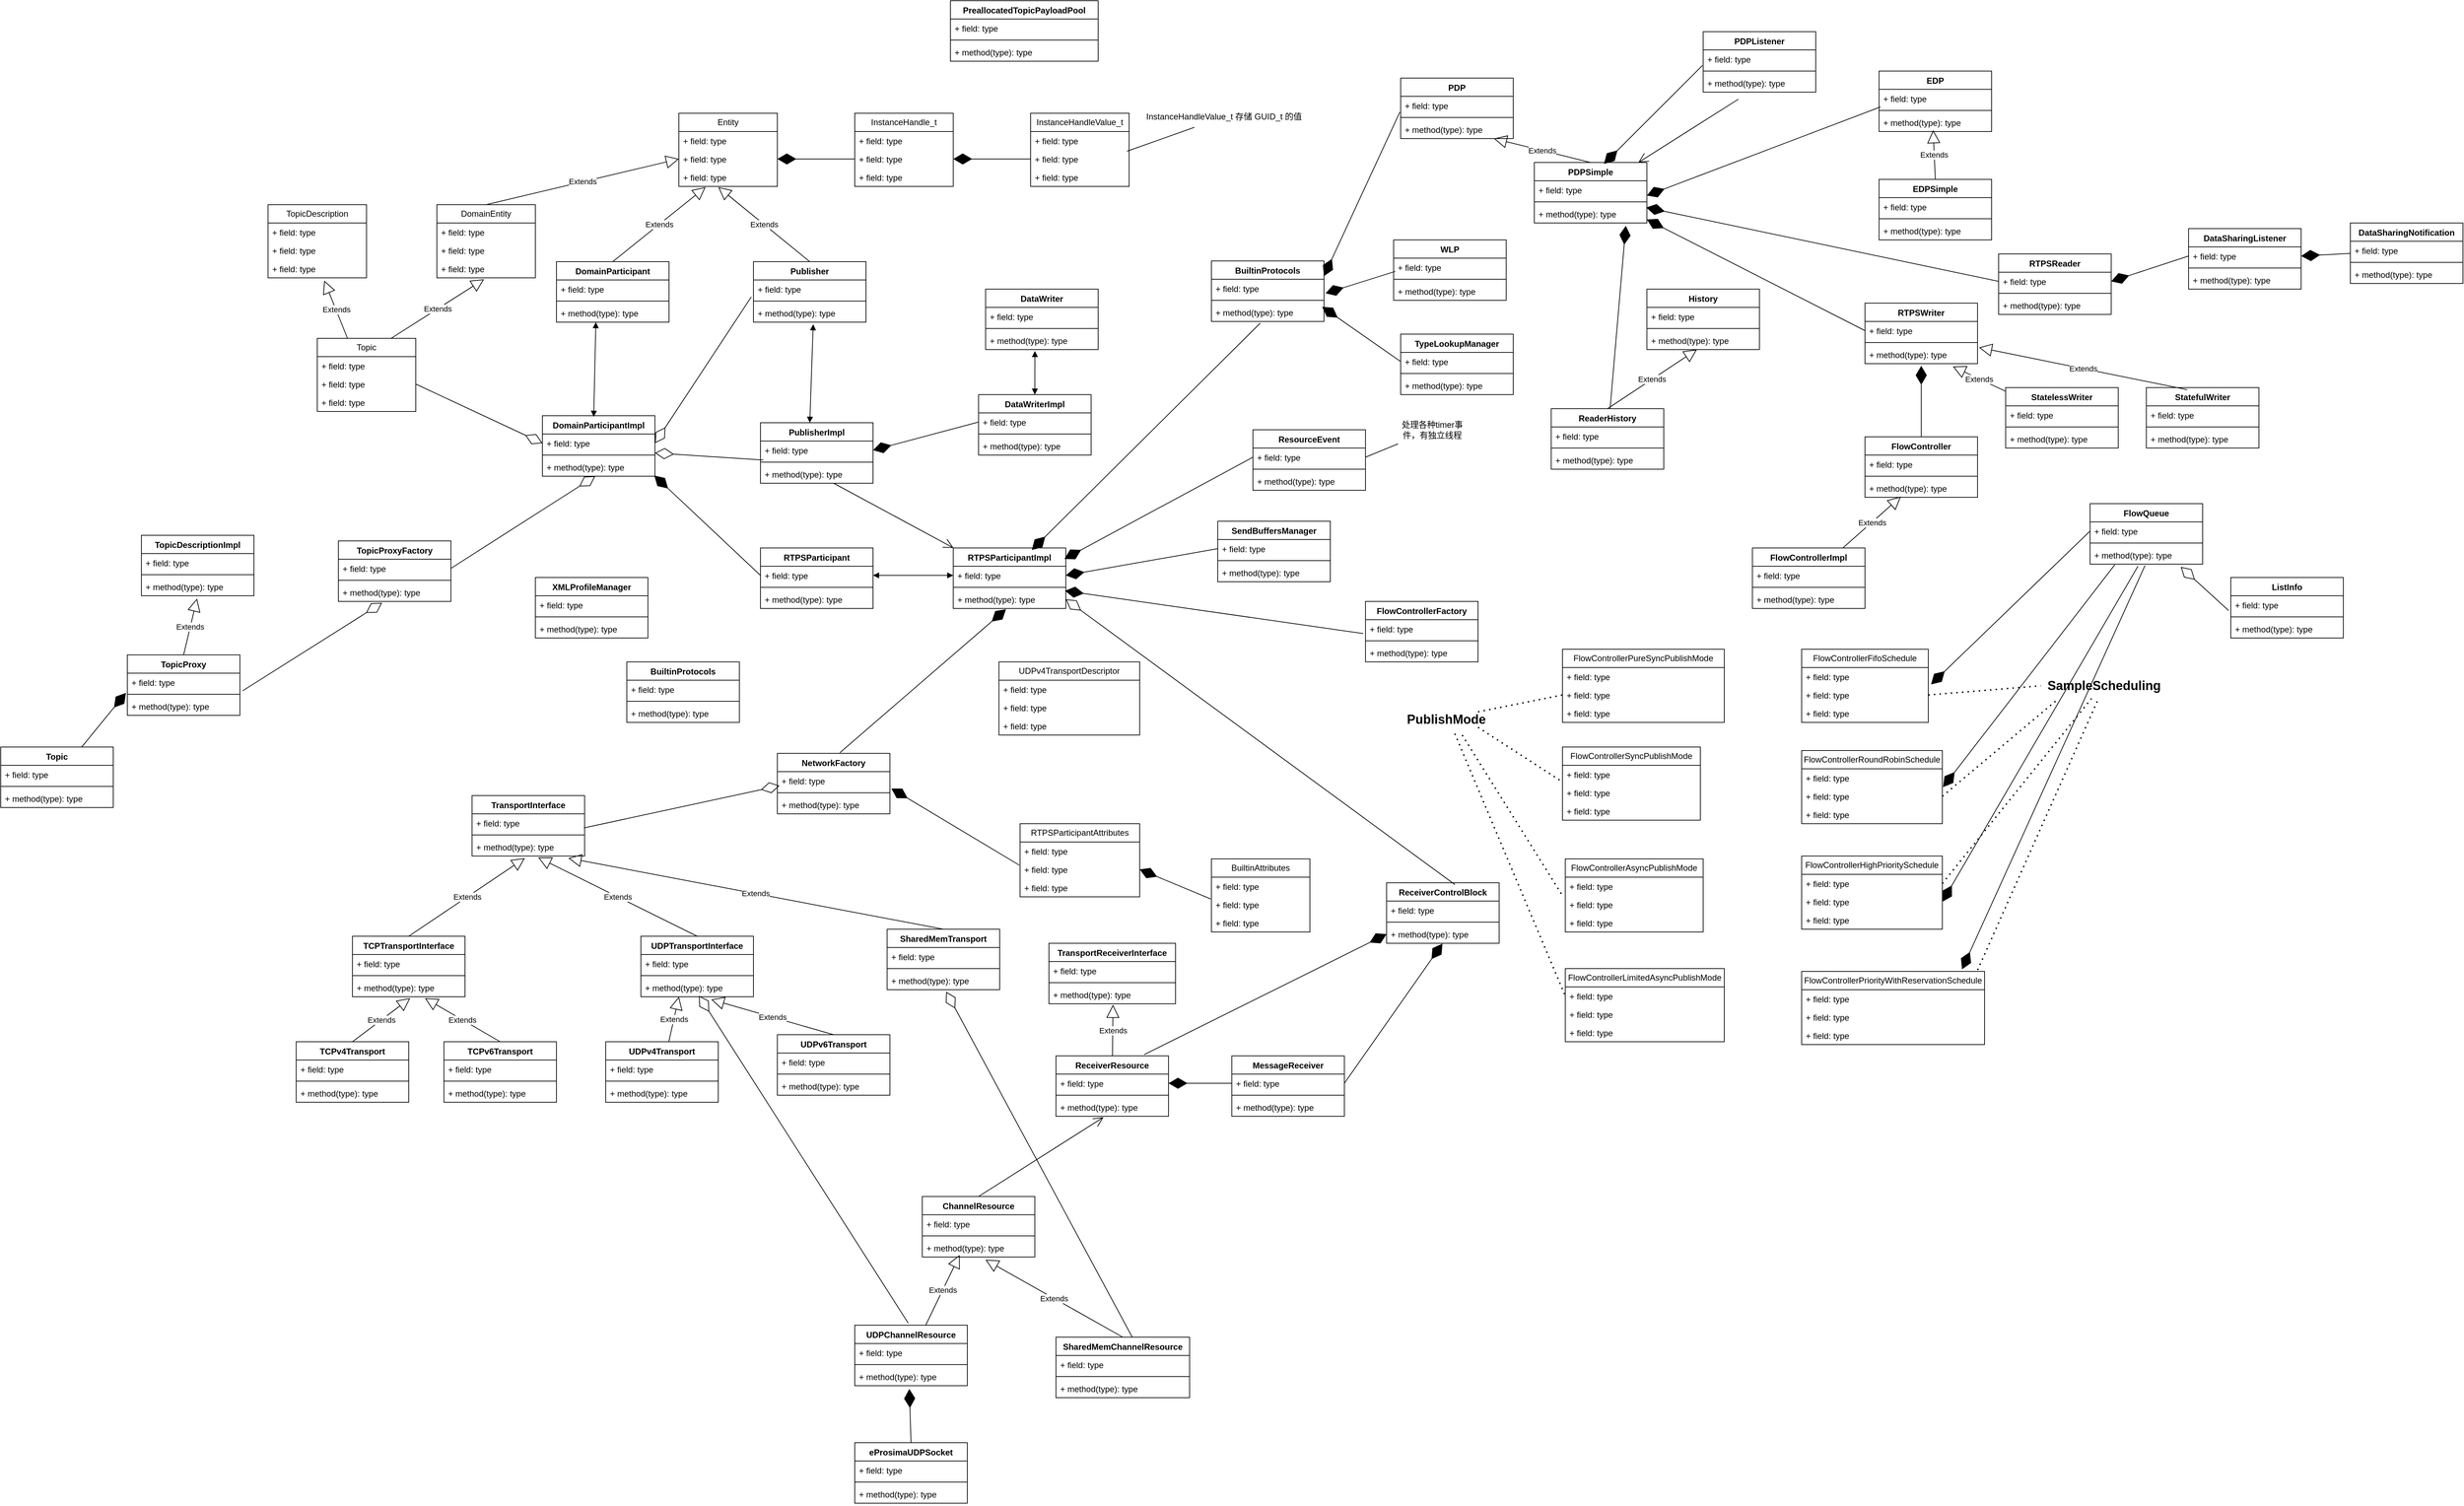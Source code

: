 <mxfile version="27.1.4">
  <diagram name="第 1 页" id="JwHs71ZHTI5wb8hJQkQ4">
    <mxGraphModel dx="2129" dy="1905" grid="1" gridSize="10" guides="1" tooltips="1" connect="1" arrows="1" fold="1" page="1" pageScale="1" pageWidth="827" pageHeight="1169" math="0" shadow="0">
      <root>
        <mxCell id="0" />
        <mxCell id="1" parent="0" />
        <mxCell id="kEe4nG8MeclWmOt-Qtie-5" value="BuiltinProtocols" style="swimlane;fontStyle=1;align=center;verticalAlign=top;childLayout=stackLayout;horizontal=1;startSize=26;horizontalStack=0;resizeParent=1;resizeParentMax=0;resizeLast=0;collapsible=1;marginBottom=0;whiteSpace=wrap;html=1;" parent="1" vertex="1">
          <mxGeometry x="340" y="810" width="160" height="86" as="geometry" />
        </mxCell>
        <mxCell id="kEe4nG8MeclWmOt-Qtie-6" value="+ field: type" style="text;strokeColor=none;fillColor=none;align=left;verticalAlign=top;spacingLeft=4;spacingRight=4;overflow=hidden;rotatable=0;points=[[0,0.5],[1,0.5]];portConstraint=eastwest;whiteSpace=wrap;html=1;" parent="kEe4nG8MeclWmOt-Qtie-5" vertex="1">
          <mxGeometry y="26" width="160" height="26" as="geometry" />
        </mxCell>
        <mxCell id="kEe4nG8MeclWmOt-Qtie-7" value="" style="line;strokeWidth=1;fillColor=none;align=left;verticalAlign=middle;spacingTop=-1;spacingLeft=3;spacingRight=3;rotatable=0;labelPosition=right;points=[];portConstraint=eastwest;strokeColor=inherit;" parent="kEe4nG8MeclWmOt-Qtie-5" vertex="1">
          <mxGeometry y="52" width="160" height="8" as="geometry" />
        </mxCell>
        <mxCell id="kEe4nG8MeclWmOt-Qtie-8" value="+ method(type): type" style="text;strokeColor=none;fillColor=none;align=left;verticalAlign=top;spacingLeft=4;spacingRight=4;overflow=hidden;rotatable=0;points=[[0,0.5],[1,0.5]];portConstraint=eastwest;whiteSpace=wrap;html=1;" parent="kEe4nG8MeclWmOt-Qtie-5" vertex="1">
          <mxGeometry y="60" width="160" height="26" as="geometry" />
        </mxCell>
        <mxCell id="kEe4nG8MeclWmOt-Qtie-9" value="BuiltinAttributes" style="swimlane;fontStyle=0;childLayout=stackLayout;horizontal=1;startSize=26;fillColor=none;horizontalStack=0;resizeParent=1;resizeParentMax=0;resizeLast=0;collapsible=1;marginBottom=0;whiteSpace=wrap;html=1;" parent="1" vertex="1">
          <mxGeometry x="1171" y="1090" width="140" height="104" as="geometry" />
        </mxCell>
        <mxCell id="kEe4nG8MeclWmOt-Qtie-10" value="+ field: type" style="text;strokeColor=none;fillColor=none;align=left;verticalAlign=top;spacingLeft=4;spacingRight=4;overflow=hidden;rotatable=0;points=[[0,0.5],[1,0.5]];portConstraint=eastwest;whiteSpace=wrap;html=1;" parent="kEe4nG8MeclWmOt-Qtie-9" vertex="1">
          <mxGeometry y="26" width="140" height="26" as="geometry" />
        </mxCell>
        <mxCell id="kEe4nG8MeclWmOt-Qtie-11" value="+ field: type" style="text;strokeColor=none;fillColor=none;align=left;verticalAlign=top;spacingLeft=4;spacingRight=4;overflow=hidden;rotatable=0;points=[[0,0.5],[1,0.5]];portConstraint=eastwest;whiteSpace=wrap;html=1;" parent="kEe4nG8MeclWmOt-Qtie-9" vertex="1">
          <mxGeometry y="52" width="140" height="26" as="geometry" />
        </mxCell>
        <mxCell id="kEe4nG8MeclWmOt-Qtie-12" value="+ field: type" style="text;strokeColor=none;fillColor=none;align=left;verticalAlign=top;spacingLeft=4;spacingRight=4;overflow=hidden;rotatable=0;points=[[0,0.5],[1,0.5]];portConstraint=eastwest;whiteSpace=wrap;html=1;" parent="kEe4nG8MeclWmOt-Qtie-9" vertex="1">
          <mxGeometry y="78" width="140" height="26" as="geometry" />
        </mxCell>
        <mxCell id="kEe4nG8MeclWmOt-Qtie-13" value="XMLProfileManager" style="swimlane;fontStyle=1;align=center;verticalAlign=top;childLayout=stackLayout;horizontal=1;startSize=26;horizontalStack=0;resizeParent=1;resizeParentMax=0;resizeLast=0;collapsible=1;marginBottom=0;whiteSpace=wrap;html=1;" parent="1" vertex="1">
          <mxGeometry x="210" y="690" width="160" height="86" as="geometry" />
        </mxCell>
        <mxCell id="kEe4nG8MeclWmOt-Qtie-14" value="+ field: type" style="text;strokeColor=none;fillColor=none;align=left;verticalAlign=top;spacingLeft=4;spacingRight=4;overflow=hidden;rotatable=0;points=[[0,0.5],[1,0.5]];portConstraint=eastwest;whiteSpace=wrap;html=1;" parent="kEe4nG8MeclWmOt-Qtie-13" vertex="1">
          <mxGeometry y="26" width="160" height="26" as="geometry" />
        </mxCell>
        <mxCell id="kEe4nG8MeclWmOt-Qtie-15" value="" style="line;strokeWidth=1;fillColor=none;align=left;verticalAlign=middle;spacingTop=-1;spacingLeft=3;spacingRight=3;rotatable=0;labelPosition=right;points=[];portConstraint=eastwest;strokeColor=inherit;" parent="kEe4nG8MeclWmOt-Qtie-13" vertex="1">
          <mxGeometry y="52" width="160" height="8" as="geometry" />
        </mxCell>
        <mxCell id="kEe4nG8MeclWmOt-Qtie-16" value="+ method(type): type" style="text;strokeColor=none;fillColor=none;align=left;verticalAlign=top;spacingLeft=4;spacingRight=4;overflow=hidden;rotatable=0;points=[[0,0.5],[1,0.5]];portConstraint=eastwest;whiteSpace=wrap;html=1;" parent="kEe4nG8MeclWmOt-Qtie-13" vertex="1">
          <mxGeometry y="60" width="160" height="26" as="geometry" />
        </mxCell>
        <mxCell id="kEe4nG8MeclWmOt-Qtie-17" value="DomainParticipantImpl" style="swimlane;fontStyle=1;align=center;verticalAlign=top;childLayout=stackLayout;horizontal=1;startSize=26;horizontalStack=0;resizeParent=1;resizeParentMax=0;resizeLast=0;collapsible=1;marginBottom=0;whiteSpace=wrap;html=1;" parent="1" vertex="1">
          <mxGeometry x="220" y="460" width="160" height="86" as="geometry" />
        </mxCell>
        <mxCell id="kEe4nG8MeclWmOt-Qtie-18" value="+ field: type" style="text;strokeColor=none;fillColor=none;align=left;verticalAlign=top;spacingLeft=4;spacingRight=4;overflow=hidden;rotatable=0;points=[[0,0.5],[1,0.5]];portConstraint=eastwest;whiteSpace=wrap;html=1;" parent="kEe4nG8MeclWmOt-Qtie-17" vertex="1">
          <mxGeometry y="26" width="160" height="26" as="geometry" />
        </mxCell>
        <mxCell id="kEe4nG8MeclWmOt-Qtie-19" value="" style="line;strokeWidth=1;fillColor=none;align=left;verticalAlign=middle;spacingTop=-1;spacingLeft=3;spacingRight=3;rotatable=0;labelPosition=right;points=[];portConstraint=eastwest;strokeColor=inherit;" parent="kEe4nG8MeclWmOt-Qtie-17" vertex="1">
          <mxGeometry y="52" width="160" height="8" as="geometry" />
        </mxCell>
        <mxCell id="kEe4nG8MeclWmOt-Qtie-20" value="+ method(type): type" style="text;strokeColor=none;fillColor=none;align=left;verticalAlign=top;spacingLeft=4;spacingRight=4;overflow=hidden;rotatable=0;points=[[0,0.5],[1,0.5]];portConstraint=eastwest;whiteSpace=wrap;html=1;" parent="kEe4nG8MeclWmOt-Qtie-17" vertex="1">
          <mxGeometry y="60" width="160" height="26" as="geometry" />
        </mxCell>
        <mxCell id="kEe4nG8MeclWmOt-Qtie-21" value="DomainParticipant" style="swimlane;fontStyle=1;align=center;verticalAlign=top;childLayout=stackLayout;horizontal=1;startSize=26;horizontalStack=0;resizeParent=1;resizeParentMax=0;resizeLast=0;collapsible=1;marginBottom=0;whiteSpace=wrap;html=1;" parent="1" vertex="1">
          <mxGeometry x="240" y="241" width="160" height="86" as="geometry" />
        </mxCell>
        <mxCell id="kEe4nG8MeclWmOt-Qtie-22" value="+ field: type" style="text;strokeColor=none;fillColor=none;align=left;verticalAlign=top;spacingLeft=4;spacingRight=4;overflow=hidden;rotatable=0;points=[[0,0.5],[1,0.5]];portConstraint=eastwest;whiteSpace=wrap;html=1;" parent="kEe4nG8MeclWmOt-Qtie-21" vertex="1">
          <mxGeometry y="26" width="160" height="26" as="geometry" />
        </mxCell>
        <mxCell id="kEe4nG8MeclWmOt-Qtie-23" value="" style="line;strokeWidth=1;fillColor=none;align=left;verticalAlign=middle;spacingTop=-1;spacingLeft=3;spacingRight=3;rotatable=0;labelPosition=right;points=[];portConstraint=eastwest;strokeColor=inherit;" parent="kEe4nG8MeclWmOt-Qtie-21" vertex="1">
          <mxGeometry y="52" width="160" height="8" as="geometry" />
        </mxCell>
        <mxCell id="kEe4nG8MeclWmOt-Qtie-24" value="+ method(type): type" style="text;strokeColor=none;fillColor=none;align=left;verticalAlign=top;spacingLeft=4;spacingRight=4;overflow=hidden;rotatable=0;points=[[0,0.5],[1,0.5]];portConstraint=eastwest;whiteSpace=wrap;html=1;" parent="kEe4nG8MeclWmOt-Qtie-21" vertex="1">
          <mxGeometry y="60" width="160" height="26" as="geometry" />
        </mxCell>
        <mxCell id="kEe4nG8MeclWmOt-Qtie-26" value="Entity" style="swimlane;fontStyle=0;childLayout=stackLayout;horizontal=1;startSize=26;fillColor=none;horizontalStack=0;resizeParent=1;resizeParentMax=0;resizeLast=0;collapsible=1;marginBottom=0;whiteSpace=wrap;html=1;" parent="1" vertex="1">
          <mxGeometry x="414" y="30" width="140" height="104" as="geometry" />
        </mxCell>
        <mxCell id="kEe4nG8MeclWmOt-Qtie-27" value="+ field: type" style="text;strokeColor=none;fillColor=none;align=left;verticalAlign=top;spacingLeft=4;spacingRight=4;overflow=hidden;rotatable=0;points=[[0,0.5],[1,0.5]];portConstraint=eastwest;whiteSpace=wrap;html=1;" parent="kEe4nG8MeclWmOt-Qtie-26" vertex="1">
          <mxGeometry y="26" width="140" height="26" as="geometry" />
        </mxCell>
        <mxCell id="kEe4nG8MeclWmOt-Qtie-28" value="+ field: type" style="text;strokeColor=none;fillColor=none;align=left;verticalAlign=top;spacingLeft=4;spacingRight=4;overflow=hidden;rotatable=0;points=[[0,0.5],[1,0.5]];portConstraint=eastwest;whiteSpace=wrap;html=1;" parent="kEe4nG8MeclWmOt-Qtie-26" vertex="1">
          <mxGeometry y="52" width="140" height="26" as="geometry" />
        </mxCell>
        <mxCell id="kEe4nG8MeclWmOt-Qtie-29" value="+ field: type" style="text;strokeColor=none;fillColor=none;align=left;verticalAlign=top;spacingLeft=4;spacingRight=4;overflow=hidden;rotatable=0;points=[[0,0.5],[1,0.5]];portConstraint=eastwest;whiteSpace=wrap;html=1;" parent="kEe4nG8MeclWmOt-Qtie-26" vertex="1">
          <mxGeometry y="78" width="140" height="26" as="geometry" />
        </mxCell>
        <mxCell id="kEe4nG8MeclWmOt-Qtie-30" value="Extends" style="endArrow=block;endSize=16;endFill=0;html=1;rounded=0;entryX=0.271;entryY=1.038;entryDx=0;entryDy=0;entryPerimeter=0;exitX=0.5;exitY=0;exitDx=0;exitDy=0;" parent="1" source="kEe4nG8MeclWmOt-Qtie-21" target="kEe4nG8MeclWmOt-Qtie-29" edge="1">
          <mxGeometry width="160" relative="1" as="geometry">
            <mxPoint x="10" y="170" as="sourcePoint" />
            <mxPoint x="170" y="170" as="targetPoint" />
          </mxGeometry>
        </mxCell>
        <mxCell id="kEe4nG8MeclWmOt-Qtie-31" value="InstanceHandle_t" style="swimlane;fontStyle=0;childLayout=stackLayout;horizontal=1;startSize=26;fillColor=none;horizontalStack=0;resizeParent=1;resizeParentMax=0;resizeLast=0;collapsible=1;marginBottom=0;whiteSpace=wrap;html=1;" parent="1" vertex="1">
          <mxGeometry x="664" y="30" width="140" height="104" as="geometry" />
        </mxCell>
        <mxCell id="kEe4nG8MeclWmOt-Qtie-32" value="+ field: type" style="text;strokeColor=none;fillColor=none;align=left;verticalAlign=top;spacingLeft=4;spacingRight=4;overflow=hidden;rotatable=0;points=[[0,0.5],[1,0.5]];portConstraint=eastwest;whiteSpace=wrap;html=1;" parent="kEe4nG8MeclWmOt-Qtie-31" vertex="1">
          <mxGeometry y="26" width="140" height="26" as="geometry" />
        </mxCell>
        <mxCell id="kEe4nG8MeclWmOt-Qtie-33" value="+ field: type" style="text;strokeColor=none;fillColor=none;align=left;verticalAlign=top;spacingLeft=4;spacingRight=4;overflow=hidden;rotatable=0;points=[[0,0.5],[1,0.5]];portConstraint=eastwest;whiteSpace=wrap;html=1;" parent="kEe4nG8MeclWmOt-Qtie-31" vertex="1">
          <mxGeometry y="52" width="140" height="26" as="geometry" />
        </mxCell>
        <mxCell id="kEe4nG8MeclWmOt-Qtie-34" value="+ field: type" style="text;strokeColor=none;fillColor=none;align=left;verticalAlign=top;spacingLeft=4;spacingRight=4;overflow=hidden;rotatable=0;points=[[0,0.5],[1,0.5]];portConstraint=eastwest;whiteSpace=wrap;html=1;" parent="kEe4nG8MeclWmOt-Qtie-31" vertex="1">
          <mxGeometry y="78" width="140" height="26" as="geometry" />
        </mxCell>
        <mxCell id="kEe4nG8MeclWmOt-Qtie-35" value="InstanceHandleValue_t" style="swimlane;fontStyle=0;childLayout=stackLayout;horizontal=1;startSize=26;fillColor=none;horizontalStack=0;resizeParent=1;resizeParentMax=0;resizeLast=0;collapsible=1;marginBottom=0;whiteSpace=wrap;html=1;" parent="1" vertex="1">
          <mxGeometry x="914" y="30" width="140" height="104" as="geometry" />
        </mxCell>
        <mxCell id="kEe4nG8MeclWmOt-Qtie-36" value="+ field: type" style="text;strokeColor=none;fillColor=none;align=left;verticalAlign=top;spacingLeft=4;spacingRight=4;overflow=hidden;rotatable=0;points=[[0,0.5],[1,0.5]];portConstraint=eastwest;whiteSpace=wrap;html=1;" parent="kEe4nG8MeclWmOt-Qtie-35" vertex="1">
          <mxGeometry y="26" width="140" height="26" as="geometry" />
        </mxCell>
        <mxCell id="kEe4nG8MeclWmOt-Qtie-37" value="+ field: type" style="text;strokeColor=none;fillColor=none;align=left;verticalAlign=top;spacingLeft=4;spacingRight=4;overflow=hidden;rotatable=0;points=[[0,0.5],[1,0.5]];portConstraint=eastwest;whiteSpace=wrap;html=1;" parent="kEe4nG8MeclWmOt-Qtie-35" vertex="1">
          <mxGeometry y="52" width="140" height="26" as="geometry" />
        </mxCell>
        <mxCell id="kEe4nG8MeclWmOt-Qtie-38" value="+ field: type" style="text;strokeColor=none;fillColor=none;align=left;verticalAlign=top;spacingLeft=4;spacingRight=4;overflow=hidden;rotatable=0;points=[[0,0.5],[1,0.5]];portConstraint=eastwest;whiteSpace=wrap;html=1;" parent="kEe4nG8MeclWmOt-Qtie-35" vertex="1">
          <mxGeometry y="78" width="140" height="26" as="geometry" />
        </mxCell>
        <mxCell id="kEe4nG8MeclWmOt-Qtie-39" value="" style="endArrow=diamondThin;endFill=1;endSize=24;html=1;rounded=0;exitX=0;exitY=0.5;exitDx=0;exitDy=0;entryX=1;entryY=0.5;entryDx=0;entryDy=0;" parent="1" source="kEe4nG8MeclWmOt-Qtie-33" target="kEe4nG8MeclWmOt-Qtie-28" edge="1">
          <mxGeometry width="160" relative="1" as="geometry">
            <mxPoint x="494" y="170" as="sourcePoint" />
            <mxPoint x="654" y="170" as="targetPoint" />
          </mxGeometry>
        </mxCell>
        <mxCell id="kEe4nG8MeclWmOt-Qtie-40" value="" style="endArrow=diamondThin;endFill=1;endSize=24;html=1;rounded=0;exitX=0;exitY=0.5;exitDx=0;exitDy=0;entryX=1;entryY=0.5;entryDx=0;entryDy=0;" parent="1" source="kEe4nG8MeclWmOt-Qtie-37" target="kEe4nG8MeclWmOt-Qtie-33" edge="1">
          <mxGeometry width="160" relative="1" as="geometry">
            <mxPoint x="934" y="160" as="sourcePoint" />
            <mxPoint x="824" y="160" as="targetPoint" />
          </mxGeometry>
        </mxCell>
        <mxCell id="kEe4nG8MeclWmOt-Qtie-41" value="InstanceHandleValue_t 存储 GUID_t 的值" style="text;html=1;align=center;verticalAlign=middle;whiteSpace=wrap;rounded=0;" parent="1" vertex="1">
          <mxGeometry x="1074" y="20" width="230" height="30" as="geometry" />
        </mxCell>
        <mxCell id="kEe4nG8MeclWmOt-Qtie-42" value="" style="endArrow=none;html=1;rounded=0;exitX=0.979;exitY=0.077;exitDx=0;exitDy=0;exitPerimeter=0;" parent="1" source="kEe4nG8MeclWmOt-Qtie-37" target="kEe4nG8MeclWmOt-Qtie-41" edge="1">
          <mxGeometry width="50" height="50" relative="1" as="geometry">
            <mxPoint x="664" y="100" as="sourcePoint" />
            <mxPoint x="714" y="50" as="targetPoint" />
          </mxGeometry>
        </mxCell>
        <mxCell id="kEe4nG8MeclWmOt-Qtie-43" value="Topic" style="swimlane;fontStyle=0;childLayout=stackLayout;horizontal=1;startSize=26;fillColor=none;horizontalStack=0;resizeParent=1;resizeParentMax=0;resizeLast=0;collapsible=1;marginBottom=0;whiteSpace=wrap;html=1;" parent="1" vertex="1">
          <mxGeometry x="-100" y="350" width="140" height="104" as="geometry" />
        </mxCell>
        <mxCell id="kEe4nG8MeclWmOt-Qtie-44" value="+ field: type" style="text;strokeColor=none;fillColor=none;align=left;verticalAlign=top;spacingLeft=4;spacingRight=4;overflow=hidden;rotatable=0;points=[[0,0.5],[1,0.5]];portConstraint=eastwest;whiteSpace=wrap;html=1;" parent="kEe4nG8MeclWmOt-Qtie-43" vertex="1">
          <mxGeometry y="26" width="140" height="26" as="geometry" />
        </mxCell>
        <mxCell id="kEe4nG8MeclWmOt-Qtie-45" value="+ field: type" style="text;strokeColor=none;fillColor=none;align=left;verticalAlign=top;spacingLeft=4;spacingRight=4;overflow=hidden;rotatable=0;points=[[0,0.5],[1,0.5]];portConstraint=eastwest;whiteSpace=wrap;html=1;" parent="kEe4nG8MeclWmOt-Qtie-43" vertex="1">
          <mxGeometry y="52" width="140" height="26" as="geometry" />
        </mxCell>
        <mxCell id="kEe4nG8MeclWmOt-Qtie-46" value="+ field: type" style="text;strokeColor=none;fillColor=none;align=left;verticalAlign=top;spacingLeft=4;spacingRight=4;overflow=hidden;rotatable=0;points=[[0,0.5],[1,0.5]];portConstraint=eastwest;whiteSpace=wrap;html=1;" parent="kEe4nG8MeclWmOt-Qtie-43" vertex="1">
          <mxGeometry y="78" width="140" height="26" as="geometry" />
        </mxCell>
        <mxCell id="kEe4nG8MeclWmOt-Qtie-47" value="DomainEntity" style="swimlane;fontStyle=0;childLayout=stackLayout;horizontal=1;startSize=26;fillColor=none;horizontalStack=0;resizeParent=1;resizeParentMax=0;resizeLast=0;collapsible=1;marginBottom=0;whiteSpace=wrap;html=1;" parent="1" vertex="1">
          <mxGeometry x="70" y="160" width="140" height="104" as="geometry" />
        </mxCell>
        <mxCell id="kEe4nG8MeclWmOt-Qtie-48" value="+ field: type" style="text;strokeColor=none;fillColor=none;align=left;verticalAlign=top;spacingLeft=4;spacingRight=4;overflow=hidden;rotatable=0;points=[[0,0.5],[1,0.5]];portConstraint=eastwest;whiteSpace=wrap;html=1;" parent="kEe4nG8MeclWmOt-Qtie-47" vertex="1">
          <mxGeometry y="26" width="140" height="26" as="geometry" />
        </mxCell>
        <mxCell id="kEe4nG8MeclWmOt-Qtie-49" value="+ field: type" style="text;strokeColor=none;fillColor=none;align=left;verticalAlign=top;spacingLeft=4;spacingRight=4;overflow=hidden;rotatable=0;points=[[0,0.5],[1,0.5]];portConstraint=eastwest;whiteSpace=wrap;html=1;" parent="kEe4nG8MeclWmOt-Qtie-47" vertex="1">
          <mxGeometry y="52" width="140" height="26" as="geometry" />
        </mxCell>
        <mxCell id="kEe4nG8MeclWmOt-Qtie-50" value="+ field: type" style="text;strokeColor=none;fillColor=none;align=left;verticalAlign=top;spacingLeft=4;spacingRight=4;overflow=hidden;rotatable=0;points=[[0,0.5],[1,0.5]];portConstraint=eastwest;whiteSpace=wrap;html=1;" parent="kEe4nG8MeclWmOt-Qtie-47" vertex="1">
          <mxGeometry y="78" width="140" height="26" as="geometry" />
        </mxCell>
        <mxCell id="kEe4nG8MeclWmOt-Qtie-51" value="Extends" style="endArrow=block;endSize=16;endFill=0;html=1;rounded=0;entryX=0;entryY=0.5;entryDx=0;entryDy=0;exitX=0.5;exitY=0;exitDx=0;exitDy=0;" parent="1" source="kEe4nG8MeclWmOt-Qtie-47" target="kEe4nG8MeclWmOt-Qtie-28" edge="1">
          <mxGeometry width="160" relative="1" as="geometry">
            <mxPoint x="470" y="260" as="sourcePoint" />
            <mxPoint x="495" y="147" as="targetPoint" />
          </mxGeometry>
        </mxCell>
        <mxCell id="kEe4nG8MeclWmOt-Qtie-52" value="TopicDescription" style="swimlane;fontStyle=0;childLayout=stackLayout;horizontal=1;startSize=26;fillColor=none;horizontalStack=0;resizeParent=1;resizeParentMax=0;resizeLast=0;collapsible=1;marginBottom=0;whiteSpace=wrap;html=1;" parent="1" vertex="1">
          <mxGeometry x="-170" y="160" width="140" height="104" as="geometry" />
        </mxCell>
        <mxCell id="kEe4nG8MeclWmOt-Qtie-53" value="+ field: type" style="text;strokeColor=none;fillColor=none;align=left;verticalAlign=top;spacingLeft=4;spacingRight=4;overflow=hidden;rotatable=0;points=[[0,0.5],[1,0.5]];portConstraint=eastwest;whiteSpace=wrap;html=1;" parent="kEe4nG8MeclWmOt-Qtie-52" vertex="1">
          <mxGeometry y="26" width="140" height="26" as="geometry" />
        </mxCell>
        <mxCell id="kEe4nG8MeclWmOt-Qtie-54" value="+ field: type" style="text;strokeColor=none;fillColor=none;align=left;verticalAlign=top;spacingLeft=4;spacingRight=4;overflow=hidden;rotatable=0;points=[[0,0.5],[1,0.5]];portConstraint=eastwest;whiteSpace=wrap;html=1;" parent="kEe4nG8MeclWmOt-Qtie-52" vertex="1">
          <mxGeometry y="52" width="140" height="26" as="geometry" />
        </mxCell>
        <mxCell id="kEe4nG8MeclWmOt-Qtie-55" value="+ field: type" style="text;strokeColor=none;fillColor=none;align=left;verticalAlign=top;spacingLeft=4;spacingRight=4;overflow=hidden;rotatable=0;points=[[0,0.5],[1,0.5]];portConstraint=eastwest;whiteSpace=wrap;html=1;" parent="kEe4nG8MeclWmOt-Qtie-52" vertex="1">
          <mxGeometry y="78" width="140" height="26" as="geometry" />
        </mxCell>
        <mxCell id="kEe4nG8MeclWmOt-Qtie-56" value="Extends" style="endArrow=block;endSize=16;endFill=0;html=1;rounded=0;entryX=0.479;entryY=1.077;entryDx=0;entryDy=0;entryPerimeter=0;exitX=0.75;exitY=0;exitDx=0;exitDy=0;" parent="1" source="kEe4nG8MeclWmOt-Qtie-43" target="kEe4nG8MeclWmOt-Qtie-50" edge="1">
          <mxGeometry width="160" relative="1" as="geometry">
            <mxPoint x="-112.5" y="403" as="sourcePoint" />
            <mxPoint x="-87.5" y="290" as="targetPoint" />
          </mxGeometry>
        </mxCell>
        <mxCell id="kEe4nG8MeclWmOt-Qtie-57" value="Extends" style="endArrow=block;endSize=16;endFill=0;html=1;rounded=0;entryX=0.571;entryY=1.154;entryDx=0;entryDy=0;entryPerimeter=0;exitX=0.307;exitY=0;exitDx=0;exitDy=0;exitPerimeter=0;" parent="1" source="kEe4nG8MeclWmOt-Qtie-43" target="kEe4nG8MeclWmOt-Qtie-55" edge="1">
          <mxGeometry width="160" relative="1" as="geometry">
            <mxPoint x="-102.5" y="413" as="sourcePoint" />
            <mxPoint x="-77.5" y="300" as="targetPoint" />
          </mxGeometry>
        </mxCell>
        <mxCell id="kEe4nG8MeclWmOt-Qtie-62" value="Extends" style="endArrow=block;endSize=16;endFill=0;html=1;rounded=0;exitX=0.5;exitY=0;exitDx=0;exitDy=0;entryX=0.4;entryY=1.038;entryDx=0;entryDy=0;entryPerimeter=0;" parent="1" source="kEe4nG8MeclWmOt-Qtie-73" target="kEe4nG8MeclWmOt-Qtie-29" edge="1">
          <mxGeometry width="160" relative="1" as="geometry">
            <mxPoint x="426.06" y="368.024" as="sourcePoint" />
            <mxPoint x="475" y="220" as="targetPoint" />
          </mxGeometry>
        </mxCell>
        <mxCell id="kEe4nG8MeclWmOt-Qtie-67" value="" style="endArrow=block;startArrow=block;endFill=1;startFill=1;html=1;rounded=0;exitX=0.531;exitY=1.115;exitDx=0;exitDy=0;entryX=0.438;entryY=0;entryDx=0;entryDy=0;exitPerimeter=0;entryPerimeter=0;" parent="1" source="kEe4nG8MeclWmOt-Qtie-76" target="kEe4nG8MeclWmOt-Qtie-69" edge="1">
          <mxGeometry width="160" relative="1" as="geometry">
            <mxPoint x="520" y="435" as="sourcePoint" />
            <mxPoint x="600" y="435" as="targetPoint" />
          </mxGeometry>
        </mxCell>
        <mxCell id="kEe4nG8MeclWmOt-Qtie-68" value="" style="endArrow=diamondThin;endFill=0;endSize=24;html=1;rounded=0;entryX=0;entryY=0.5;entryDx=0;entryDy=0;exitX=1;exitY=0.5;exitDx=0;exitDy=0;" parent="1" source="kEe4nG8MeclWmOt-Qtie-45" target="kEe4nG8MeclWmOt-Qtie-18" edge="1">
          <mxGeometry width="160" relative="1" as="geometry">
            <mxPoint x="680" y="310" as="sourcePoint" />
            <mxPoint x="840" y="310" as="targetPoint" />
          </mxGeometry>
        </mxCell>
        <mxCell id="kEe4nG8MeclWmOt-Qtie-69" value="PublisherImpl" style="swimlane;fontStyle=1;align=center;verticalAlign=top;childLayout=stackLayout;horizontal=1;startSize=26;horizontalStack=0;resizeParent=1;resizeParentMax=0;resizeLast=0;collapsible=1;marginBottom=0;whiteSpace=wrap;html=1;" parent="1" vertex="1">
          <mxGeometry x="530" y="470" width="160" height="86" as="geometry" />
        </mxCell>
        <mxCell id="kEe4nG8MeclWmOt-Qtie-70" value="+ field: type" style="text;strokeColor=none;fillColor=none;align=left;verticalAlign=top;spacingLeft=4;spacingRight=4;overflow=hidden;rotatable=0;points=[[0,0.5],[1,0.5]];portConstraint=eastwest;whiteSpace=wrap;html=1;" parent="kEe4nG8MeclWmOt-Qtie-69" vertex="1">
          <mxGeometry y="26" width="160" height="26" as="geometry" />
        </mxCell>
        <mxCell id="kEe4nG8MeclWmOt-Qtie-71" value="" style="line;strokeWidth=1;fillColor=none;align=left;verticalAlign=middle;spacingTop=-1;spacingLeft=3;spacingRight=3;rotatable=0;labelPosition=right;points=[];portConstraint=eastwest;strokeColor=inherit;" parent="kEe4nG8MeclWmOt-Qtie-69" vertex="1">
          <mxGeometry y="52" width="160" height="8" as="geometry" />
        </mxCell>
        <mxCell id="kEe4nG8MeclWmOt-Qtie-72" value="+ method(type): type" style="text;strokeColor=none;fillColor=none;align=left;verticalAlign=top;spacingLeft=4;spacingRight=4;overflow=hidden;rotatable=0;points=[[0,0.5],[1,0.5]];portConstraint=eastwest;whiteSpace=wrap;html=1;" parent="kEe4nG8MeclWmOt-Qtie-69" vertex="1">
          <mxGeometry y="60" width="160" height="26" as="geometry" />
        </mxCell>
        <mxCell id="kEe4nG8MeclWmOt-Qtie-73" value="Publisher" style="swimlane;fontStyle=1;align=center;verticalAlign=top;childLayout=stackLayout;horizontal=1;startSize=26;horizontalStack=0;resizeParent=1;resizeParentMax=0;resizeLast=0;collapsible=1;marginBottom=0;whiteSpace=wrap;html=1;" parent="1" vertex="1">
          <mxGeometry x="520" y="241" width="160" height="86" as="geometry" />
        </mxCell>
        <mxCell id="kEe4nG8MeclWmOt-Qtie-74" value="+ field: type" style="text;strokeColor=none;fillColor=none;align=left;verticalAlign=top;spacingLeft=4;spacingRight=4;overflow=hidden;rotatable=0;points=[[0,0.5],[1,0.5]];portConstraint=eastwest;whiteSpace=wrap;html=1;" parent="kEe4nG8MeclWmOt-Qtie-73" vertex="1">
          <mxGeometry y="26" width="160" height="26" as="geometry" />
        </mxCell>
        <mxCell id="kEe4nG8MeclWmOt-Qtie-75" value="" style="line;strokeWidth=1;fillColor=none;align=left;verticalAlign=middle;spacingTop=-1;spacingLeft=3;spacingRight=3;rotatable=0;labelPosition=right;points=[];portConstraint=eastwest;strokeColor=inherit;" parent="kEe4nG8MeclWmOt-Qtie-73" vertex="1">
          <mxGeometry y="52" width="160" height="8" as="geometry" />
        </mxCell>
        <mxCell id="kEe4nG8MeclWmOt-Qtie-76" value="+ method(type): type" style="text;strokeColor=none;fillColor=none;align=left;verticalAlign=top;spacingLeft=4;spacingRight=4;overflow=hidden;rotatable=0;points=[[0,0.5],[1,0.5]];portConstraint=eastwest;whiteSpace=wrap;html=1;" parent="kEe4nG8MeclWmOt-Qtie-73" vertex="1">
          <mxGeometry y="60" width="160" height="26" as="geometry" />
        </mxCell>
        <mxCell id="kEe4nG8MeclWmOt-Qtie-77" value="" style="endArrow=block;startArrow=block;endFill=1;startFill=1;html=1;rounded=0;exitX=0.35;exitY=1;exitDx=0;exitDy=0;entryX=0.456;entryY=0.017;entryDx=0;entryDy=0;exitPerimeter=0;entryPerimeter=0;" parent="1" source="kEe4nG8MeclWmOt-Qtie-24" target="kEe4nG8MeclWmOt-Qtie-17" edge="1">
          <mxGeometry width="160" relative="1" as="geometry">
            <mxPoint x="240" y="280" as="sourcePoint" />
            <mxPoint x="230" y="449" as="targetPoint" />
          </mxGeometry>
        </mxCell>
        <mxCell id="kEe4nG8MeclWmOt-Qtie-79" value="" style="endArrow=diamondThin;endFill=0;endSize=24;html=1;rounded=0;entryX=1;entryY=0.5;entryDx=0;entryDy=0;exitX=-0.019;exitY=0.923;exitDx=0;exitDy=0;exitPerimeter=0;" parent="1" source="kEe4nG8MeclWmOt-Qtie-74" target="kEe4nG8MeclWmOt-Qtie-18" edge="1">
          <mxGeometry width="160" relative="1" as="geometry">
            <mxPoint x="50" y="425" as="sourcePoint" />
            <mxPoint x="230" y="509" as="targetPoint" />
          </mxGeometry>
        </mxCell>
        <mxCell id="kEe4nG8MeclWmOt-Qtie-80" value="" style="endArrow=diamondThin;endFill=0;endSize=24;html=1;rounded=0;entryX=1;entryY=1.038;entryDx=0;entryDy=0;exitX=0.025;exitY=1.038;exitDx=0;exitDy=0;exitPerimeter=0;entryPerimeter=0;" parent="1" source="kEe4nG8MeclWmOt-Qtie-70" target="kEe4nG8MeclWmOt-Qtie-18" edge="1">
          <mxGeometry width="160" relative="1" as="geometry">
            <mxPoint x="536" y="301" as="sourcePoint" />
            <mxPoint x="390" y="509" as="targetPoint" />
          </mxGeometry>
        </mxCell>
        <mxCell id="kEe4nG8MeclWmOt-Qtie-81" value="DataWriterImpl" style="swimlane;fontStyle=1;align=center;verticalAlign=top;childLayout=stackLayout;horizontal=1;startSize=26;horizontalStack=0;resizeParent=1;resizeParentMax=0;resizeLast=0;collapsible=1;marginBottom=0;whiteSpace=wrap;html=1;" parent="1" vertex="1">
          <mxGeometry x="840" y="430" width="160" height="86" as="geometry" />
        </mxCell>
        <mxCell id="kEe4nG8MeclWmOt-Qtie-82" value="+ field: type" style="text;strokeColor=none;fillColor=none;align=left;verticalAlign=top;spacingLeft=4;spacingRight=4;overflow=hidden;rotatable=0;points=[[0,0.5],[1,0.5]];portConstraint=eastwest;whiteSpace=wrap;html=1;" parent="kEe4nG8MeclWmOt-Qtie-81" vertex="1">
          <mxGeometry y="26" width="160" height="26" as="geometry" />
        </mxCell>
        <mxCell id="kEe4nG8MeclWmOt-Qtie-83" value="" style="line;strokeWidth=1;fillColor=none;align=left;verticalAlign=middle;spacingTop=-1;spacingLeft=3;spacingRight=3;rotatable=0;labelPosition=right;points=[];portConstraint=eastwest;strokeColor=inherit;" parent="kEe4nG8MeclWmOt-Qtie-81" vertex="1">
          <mxGeometry y="52" width="160" height="8" as="geometry" />
        </mxCell>
        <mxCell id="kEe4nG8MeclWmOt-Qtie-84" value="+ method(type): type" style="text;strokeColor=none;fillColor=none;align=left;verticalAlign=top;spacingLeft=4;spacingRight=4;overflow=hidden;rotatable=0;points=[[0,0.5],[1,0.5]];portConstraint=eastwest;whiteSpace=wrap;html=1;" parent="kEe4nG8MeclWmOt-Qtie-81" vertex="1">
          <mxGeometry y="60" width="160" height="26" as="geometry" />
        </mxCell>
        <mxCell id="kEe4nG8MeclWmOt-Qtie-85" value="DataWriter" style="swimlane;fontStyle=1;align=center;verticalAlign=top;childLayout=stackLayout;horizontal=1;startSize=26;horizontalStack=0;resizeParent=1;resizeParentMax=0;resizeLast=0;collapsible=1;marginBottom=0;whiteSpace=wrap;html=1;" parent="1" vertex="1">
          <mxGeometry x="850" y="280" width="160" height="86" as="geometry" />
        </mxCell>
        <mxCell id="kEe4nG8MeclWmOt-Qtie-86" value="+ field: type" style="text;strokeColor=none;fillColor=none;align=left;verticalAlign=top;spacingLeft=4;spacingRight=4;overflow=hidden;rotatable=0;points=[[0,0.5],[1,0.5]];portConstraint=eastwest;whiteSpace=wrap;html=1;" parent="kEe4nG8MeclWmOt-Qtie-85" vertex="1">
          <mxGeometry y="26" width="160" height="26" as="geometry" />
        </mxCell>
        <mxCell id="kEe4nG8MeclWmOt-Qtie-87" value="" style="line;strokeWidth=1;fillColor=none;align=left;verticalAlign=middle;spacingTop=-1;spacingLeft=3;spacingRight=3;rotatable=0;labelPosition=right;points=[];portConstraint=eastwest;strokeColor=inherit;" parent="kEe4nG8MeclWmOt-Qtie-85" vertex="1">
          <mxGeometry y="52" width="160" height="8" as="geometry" />
        </mxCell>
        <mxCell id="kEe4nG8MeclWmOt-Qtie-88" value="+ method(type): type" style="text;strokeColor=none;fillColor=none;align=left;verticalAlign=top;spacingLeft=4;spacingRight=4;overflow=hidden;rotatable=0;points=[[0,0.5],[1,0.5]];portConstraint=eastwest;whiteSpace=wrap;html=1;" parent="kEe4nG8MeclWmOt-Qtie-85" vertex="1">
          <mxGeometry y="60" width="160" height="26" as="geometry" />
        </mxCell>
        <mxCell id="kEe4nG8MeclWmOt-Qtie-89" value="" style="endArrow=diamondThin;endFill=1;endSize=24;html=1;rounded=0;exitX=0;exitY=0.5;exitDx=0;exitDy=0;entryX=1;entryY=0.5;entryDx=0;entryDy=0;" parent="1" source="kEe4nG8MeclWmOt-Qtie-82" target="kEe4nG8MeclWmOt-Qtie-70" edge="1">
          <mxGeometry width="160" relative="1" as="geometry">
            <mxPoint x="310" y="430" as="sourcePoint" />
            <mxPoint x="470" y="430" as="targetPoint" />
          </mxGeometry>
        </mxCell>
        <mxCell id="kEe4nG8MeclWmOt-Qtie-90" value="" style="endArrow=block;startArrow=block;endFill=1;startFill=1;html=1;rounded=0;exitX=0.438;exitY=1.077;exitDx=0;exitDy=0;entryX=0.5;entryY=0;entryDx=0;entryDy=0;exitPerimeter=0;" parent="1" source="kEe4nG8MeclWmOt-Qtie-88" target="kEe4nG8MeclWmOt-Qtie-81" edge="1">
          <mxGeometry width="160" relative="1" as="geometry">
            <mxPoint x="863" y="380" as="sourcePoint" />
            <mxPoint x="860" y="514" as="targetPoint" />
          </mxGeometry>
        </mxCell>
        <mxCell id="kEe4nG8MeclWmOt-Qtie-91" value="RTPSParticipantAttributes" style="swimlane;fontStyle=0;childLayout=stackLayout;horizontal=1;startSize=26;fillColor=none;horizontalStack=0;resizeParent=1;resizeParentMax=0;resizeLast=0;collapsible=1;marginBottom=0;whiteSpace=wrap;html=1;" parent="1" vertex="1">
          <mxGeometry x="899" y="1040" width="170" height="104" as="geometry" />
        </mxCell>
        <mxCell id="kEe4nG8MeclWmOt-Qtie-92" value="+ field: type" style="text;strokeColor=none;fillColor=none;align=left;verticalAlign=top;spacingLeft=4;spacingRight=4;overflow=hidden;rotatable=0;points=[[0,0.5],[1,0.5]];portConstraint=eastwest;whiteSpace=wrap;html=1;" parent="kEe4nG8MeclWmOt-Qtie-91" vertex="1">
          <mxGeometry y="26" width="170" height="26" as="geometry" />
        </mxCell>
        <mxCell id="kEe4nG8MeclWmOt-Qtie-93" value="+ field: type" style="text;strokeColor=none;fillColor=none;align=left;verticalAlign=top;spacingLeft=4;spacingRight=4;overflow=hidden;rotatable=0;points=[[0,0.5],[1,0.5]];portConstraint=eastwest;whiteSpace=wrap;html=1;" parent="kEe4nG8MeclWmOt-Qtie-91" vertex="1">
          <mxGeometry y="52" width="170" height="26" as="geometry" />
        </mxCell>
        <mxCell id="kEe4nG8MeclWmOt-Qtie-94" value="+ field: type" style="text;strokeColor=none;fillColor=none;align=left;verticalAlign=top;spacingLeft=4;spacingRight=4;overflow=hidden;rotatable=0;points=[[0,0.5],[1,0.5]];portConstraint=eastwest;whiteSpace=wrap;html=1;" parent="kEe4nG8MeclWmOt-Qtie-91" vertex="1">
          <mxGeometry y="78" width="170" height="26" as="geometry" />
        </mxCell>
        <mxCell id="kEe4nG8MeclWmOt-Qtie-95" value="RTPSParticipantImpl" style="swimlane;fontStyle=1;align=center;verticalAlign=top;childLayout=stackLayout;horizontal=1;startSize=26;horizontalStack=0;resizeParent=1;resizeParentMax=0;resizeLast=0;collapsible=1;marginBottom=0;whiteSpace=wrap;html=1;" parent="1" vertex="1">
          <mxGeometry x="804" y="648" width="160" height="86" as="geometry" />
        </mxCell>
        <mxCell id="kEe4nG8MeclWmOt-Qtie-96" value="+ field: type" style="text;strokeColor=none;fillColor=none;align=left;verticalAlign=top;spacingLeft=4;spacingRight=4;overflow=hidden;rotatable=0;points=[[0,0.5],[1,0.5]];portConstraint=eastwest;whiteSpace=wrap;html=1;" parent="kEe4nG8MeclWmOt-Qtie-95" vertex="1">
          <mxGeometry y="26" width="160" height="26" as="geometry" />
        </mxCell>
        <mxCell id="kEe4nG8MeclWmOt-Qtie-97" value="" style="line;strokeWidth=1;fillColor=none;align=left;verticalAlign=middle;spacingTop=-1;spacingLeft=3;spacingRight=3;rotatable=0;labelPosition=right;points=[];portConstraint=eastwest;strokeColor=inherit;" parent="kEe4nG8MeclWmOt-Qtie-95" vertex="1">
          <mxGeometry y="52" width="160" height="8" as="geometry" />
        </mxCell>
        <mxCell id="kEe4nG8MeclWmOt-Qtie-98" value="+ method(type): type" style="text;strokeColor=none;fillColor=none;align=left;verticalAlign=top;spacingLeft=4;spacingRight=4;overflow=hidden;rotatable=0;points=[[0,0.5],[1,0.5]];portConstraint=eastwest;whiteSpace=wrap;html=1;" parent="kEe4nG8MeclWmOt-Qtie-95" vertex="1">
          <mxGeometry y="60" width="160" height="26" as="geometry" />
        </mxCell>
        <mxCell id="kEe4nG8MeclWmOt-Qtie-99" value="RTPSParticipant" style="swimlane;fontStyle=1;align=center;verticalAlign=top;childLayout=stackLayout;horizontal=1;startSize=26;horizontalStack=0;resizeParent=1;resizeParentMax=0;resizeLast=0;collapsible=1;marginBottom=0;whiteSpace=wrap;html=1;" parent="1" vertex="1">
          <mxGeometry x="530" y="648" width="160" height="86" as="geometry" />
        </mxCell>
        <mxCell id="kEe4nG8MeclWmOt-Qtie-100" value="+ field: type" style="text;strokeColor=none;fillColor=none;align=left;verticalAlign=top;spacingLeft=4;spacingRight=4;overflow=hidden;rotatable=0;points=[[0,0.5],[1,0.5]];portConstraint=eastwest;whiteSpace=wrap;html=1;" parent="kEe4nG8MeclWmOt-Qtie-99" vertex="1">
          <mxGeometry y="26" width="160" height="26" as="geometry" />
        </mxCell>
        <mxCell id="kEe4nG8MeclWmOt-Qtie-101" value="" style="line;strokeWidth=1;fillColor=none;align=left;verticalAlign=middle;spacingTop=-1;spacingLeft=3;spacingRight=3;rotatable=0;labelPosition=right;points=[];portConstraint=eastwest;strokeColor=inherit;" parent="kEe4nG8MeclWmOt-Qtie-99" vertex="1">
          <mxGeometry y="52" width="160" height="8" as="geometry" />
        </mxCell>
        <mxCell id="kEe4nG8MeclWmOt-Qtie-102" value="+ method(type): type" style="text;strokeColor=none;fillColor=none;align=left;verticalAlign=top;spacingLeft=4;spacingRight=4;overflow=hidden;rotatable=0;points=[[0,0.5],[1,0.5]];portConstraint=eastwest;whiteSpace=wrap;html=1;" parent="kEe4nG8MeclWmOt-Qtie-99" vertex="1">
          <mxGeometry y="60" width="160" height="26" as="geometry" />
        </mxCell>
        <mxCell id="kEe4nG8MeclWmOt-Qtie-103" value="" style="endArrow=diamondThin;endFill=1;endSize=24;html=1;rounded=0;entryX=0.994;entryY=0.962;entryDx=0;entryDy=0;entryPerimeter=0;exitX=0;exitY=0.5;exitDx=0;exitDy=0;" parent="1" source="kEe4nG8MeclWmOt-Qtie-100" target="kEe4nG8MeclWmOt-Qtie-20" edge="1">
          <mxGeometry width="160" relative="1" as="geometry">
            <mxPoint x="310" y="670" as="sourcePoint" />
            <mxPoint x="470" y="670" as="targetPoint" />
          </mxGeometry>
        </mxCell>
        <mxCell id="kEe4nG8MeclWmOt-Qtie-104" value="" style="endArrow=block;startArrow=block;endFill=1;startFill=1;html=1;rounded=0;exitX=1;exitY=0.5;exitDx=0;exitDy=0;entryX=0;entryY=0.5;entryDx=0;entryDy=0;" parent="1" source="kEe4nG8MeclWmOt-Qtie-100" target="kEe4nG8MeclWmOt-Qtie-96" edge="1">
          <mxGeometry width="160" relative="1" as="geometry">
            <mxPoint x="930" y="378" as="sourcePoint" />
            <mxPoint x="940" y="514" as="targetPoint" />
          </mxGeometry>
        </mxCell>
        <mxCell id="kEe4nG8MeclWmOt-Qtie-109" value="UDPv4TransportDescriptor" style="swimlane;fontStyle=0;childLayout=stackLayout;horizontal=1;startSize=26;fillColor=none;horizontalStack=0;resizeParent=1;resizeParentMax=0;resizeLast=0;collapsible=1;marginBottom=0;whiteSpace=wrap;html=1;" parent="1" vertex="1">
          <mxGeometry x="869" y="810" width="200" height="104" as="geometry" />
        </mxCell>
        <mxCell id="kEe4nG8MeclWmOt-Qtie-110" value="+ field: type" style="text;strokeColor=none;fillColor=none;align=left;verticalAlign=top;spacingLeft=4;spacingRight=4;overflow=hidden;rotatable=0;points=[[0,0.5],[1,0.5]];portConstraint=eastwest;whiteSpace=wrap;html=1;" parent="kEe4nG8MeclWmOt-Qtie-109" vertex="1">
          <mxGeometry y="26" width="200" height="26" as="geometry" />
        </mxCell>
        <mxCell id="kEe4nG8MeclWmOt-Qtie-111" value="+ field: type" style="text;strokeColor=none;fillColor=none;align=left;verticalAlign=top;spacingLeft=4;spacingRight=4;overflow=hidden;rotatable=0;points=[[0,0.5],[1,0.5]];portConstraint=eastwest;whiteSpace=wrap;html=1;" parent="kEe4nG8MeclWmOt-Qtie-109" vertex="1">
          <mxGeometry y="52" width="200" height="26" as="geometry" />
        </mxCell>
        <mxCell id="kEe4nG8MeclWmOt-Qtie-112" value="+ field: type" style="text;strokeColor=none;fillColor=none;align=left;verticalAlign=top;spacingLeft=4;spacingRight=4;overflow=hidden;rotatable=0;points=[[0,0.5],[1,0.5]];portConstraint=eastwest;whiteSpace=wrap;html=1;" parent="kEe4nG8MeclWmOt-Qtie-109" vertex="1">
          <mxGeometry y="78" width="200" height="26" as="geometry" />
        </mxCell>
        <mxCell id="kEe4nG8MeclWmOt-Qtie-113" value="NetworkFactory" style="swimlane;fontStyle=1;align=center;verticalAlign=top;childLayout=stackLayout;horizontal=1;startSize=26;horizontalStack=0;resizeParent=1;resizeParentMax=0;resizeLast=0;collapsible=1;marginBottom=0;whiteSpace=wrap;html=1;" parent="1" vertex="1">
          <mxGeometry x="554" y="940" width="160" height="86" as="geometry" />
        </mxCell>
        <mxCell id="kEe4nG8MeclWmOt-Qtie-114" value="+ field: type" style="text;strokeColor=none;fillColor=none;align=left;verticalAlign=top;spacingLeft=4;spacingRight=4;overflow=hidden;rotatable=0;points=[[0,0.5],[1,0.5]];portConstraint=eastwest;whiteSpace=wrap;html=1;" parent="kEe4nG8MeclWmOt-Qtie-113" vertex="1">
          <mxGeometry y="26" width="160" height="26" as="geometry" />
        </mxCell>
        <mxCell id="kEe4nG8MeclWmOt-Qtie-115" value="" style="line;strokeWidth=1;fillColor=none;align=left;verticalAlign=middle;spacingTop=-1;spacingLeft=3;spacingRight=3;rotatable=0;labelPosition=right;points=[];portConstraint=eastwest;strokeColor=inherit;" parent="kEe4nG8MeclWmOt-Qtie-113" vertex="1">
          <mxGeometry y="52" width="160" height="8" as="geometry" />
        </mxCell>
        <mxCell id="kEe4nG8MeclWmOt-Qtie-116" value="+ method(type): type" style="text;strokeColor=none;fillColor=none;align=left;verticalAlign=top;spacingLeft=4;spacingRight=4;overflow=hidden;rotatable=0;points=[[0,0.5],[1,0.5]];portConstraint=eastwest;whiteSpace=wrap;html=1;" parent="kEe4nG8MeclWmOt-Qtie-113" vertex="1">
          <mxGeometry y="60" width="160" height="26" as="geometry" />
        </mxCell>
        <mxCell id="kEe4nG8MeclWmOt-Qtie-117" value="TransportInterface" style="swimlane;fontStyle=1;align=center;verticalAlign=top;childLayout=stackLayout;horizontal=1;startSize=26;horizontalStack=0;resizeParent=1;resizeParentMax=0;resizeLast=0;collapsible=1;marginBottom=0;whiteSpace=wrap;html=1;" parent="1" vertex="1">
          <mxGeometry x="120" y="1000" width="160" height="86" as="geometry" />
        </mxCell>
        <mxCell id="kEe4nG8MeclWmOt-Qtie-118" value="+ field: type" style="text;strokeColor=none;fillColor=none;align=left;verticalAlign=top;spacingLeft=4;spacingRight=4;overflow=hidden;rotatable=0;points=[[0,0.5],[1,0.5]];portConstraint=eastwest;whiteSpace=wrap;html=1;" parent="kEe4nG8MeclWmOt-Qtie-117" vertex="1">
          <mxGeometry y="26" width="160" height="26" as="geometry" />
        </mxCell>
        <mxCell id="kEe4nG8MeclWmOt-Qtie-119" value="" style="line;strokeWidth=1;fillColor=none;align=left;verticalAlign=middle;spacingTop=-1;spacingLeft=3;spacingRight=3;rotatable=0;labelPosition=right;points=[];portConstraint=eastwest;strokeColor=inherit;" parent="kEe4nG8MeclWmOt-Qtie-117" vertex="1">
          <mxGeometry y="52" width="160" height="8" as="geometry" />
        </mxCell>
        <mxCell id="kEe4nG8MeclWmOt-Qtie-120" value="+ method(type): type" style="text;strokeColor=none;fillColor=none;align=left;verticalAlign=top;spacingLeft=4;spacingRight=4;overflow=hidden;rotatable=0;points=[[0,0.5],[1,0.5]];portConstraint=eastwest;whiteSpace=wrap;html=1;" parent="kEe4nG8MeclWmOt-Qtie-117" vertex="1">
          <mxGeometry y="60" width="160" height="26" as="geometry" />
        </mxCell>
        <mxCell id="kEe4nG8MeclWmOt-Qtie-121" value="TCPTransportInterface" style="swimlane;fontStyle=1;align=center;verticalAlign=top;childLayout=stackLayout;horizontal=1;startSize=26;horizontalStack=0;resizeParent=1;resizeParentMax=0;resizeLast=0;collapsible=1;marginBottom=0;whiteSpace=wrap;html=1;" parent="1" vertex="1">
          <mxGeometry x="-50" y="1200" width="160" height="86" as="geometry" />
        </mxCell>
        <mxCell id="kEe4nG8MeclWmOt-Qtie-122" value="+ field: type" style="text;strokeColor=none;fillColor=none;align=left;verticalAlign=top;spacingLeft=4;spacingRight=4;overflow=hidden;rotatable=0;points=[[0,0.5],[1,0.5]];portConstraint=eastwest;whiteSpace=wrap;html=1;" parent="kEe4nG8MeclWmOt-Qtie-121" vertex="1">
          <mxGeometry y="26" width="160" height="26" as="geometry" />
        </mxCell>
        <mxCell id="kEe4nG8MeclWmOt-Qtie-123" value="" style="line;strokeWidth=1;fillColor=none;align=left;verticalAlign=middle;spacingTop=-1;spacingLeft=3;spacingRight=3;rotatable=0;labelPosition=right;points=[];portConstraint=eastwest;strokeColor=inherit;" parent="kEe4nG8MeclWmOt-Qtie-121" vertex="1">
          <mxGeometry y="52" width="160" height="8" as="geometry" />
        </mxCell>
        <mxCell id="kEe4nG8MeclWmOt-Qtie-124" value="+ method(type): type" style="text;strokeColor=none;fillColor=none;align=left;verticalAlign=top;spacingLeft=4;spacingRight=4;overflow=hidden;rotatable=0;points=[[0,0.5],[1,0.5]];portConstraint=eastwest;whiteSpace=wrap;html=1;" parent="kEe4nG8MeclWmOt-Qtie-121" vertex="1">
          <mxGeometry y="60" width="160" height="26" as="geometry" />
        </mxCell>
        <mxCell id="kEe4nG8MeclWmOt-Qtie-125" value="Extends" style="endArrow=block;endSize=16;endFill=0;html=1;rounded=0;exitX=0.5;exitY=0;exitDx=0;exitDy=0;entryX=0.469;entryY=1.115;entryDx=0;entryDy=0;entryPerimeter=0;" parent="1" source="kEe4nG8MeclWmOt-Qtie-121" target="kEe4nG8MeclWmOt-Qtie-120" edge="1">
          <mxGeometry width="160" relative="1" as="geometry">
            <mxPoint x="450" y="1150" as="sourcePoint" />
            <mxPoint x="260" y="1120" as="targetPoint" />
          </mxGeometry>
        </mxCell>
        <mxCell id="kEe4nG8MeclWmOt-Qtie-126" value="TCPv4Transport" style="swimlane;fontStyle=1;align=center;verticalAlign=top;childLayout=stackLayout;horizontal=1;startSize=26;horizontalStack=0;resizeParent=1;resizeParentMax=0;resizeLast=0;collapsible=1;marginBottom=0;whiteSpace=wrap;html=1;" parent="1" vertex="1">
          <mxGeometry x="-130" y="1350" width="160" height="86" as="geometry" />
        </mxCell>
        <mxCell id="kEe4nG8MeclWmOt-Qtie-127" value="+ field: type" style="text;strokeColor=none;fillColor=none;align=left;verticalAlign=top;spacingLeft=4;spacingRight=4;overflow=hidden;rotatable=0;points=[[0,0.5],[1,0.5]];portConstraint=eastwest;whiteSpace=wrap;html=1;" parent="kEe4nG8MeclWmOt-Qtie-126" vertex="1">
          <mxGeometry y="26" width="160" height="26" as="geometry" />
        </mxCell>
        <mxCell id="kEe4nG8MeclWmOt-Qtie-128" value="" style="line;strokeWidth=1;fillColor=none;align=left;verticalAlign=middle;spacingTop=-1;spacingLeft=3;spacingRight=3;rotatable=0;labelPosition=right;points=[];portConstraint=eastwest;strokeColor=inherit;" parent="kEe4nG8MeclWmOt-Qtie-126" vertex="1">
          <mxGeometry y="52" width="160" height="8" as="geometry" />
        </mxCell>
        <mxCell id="kEe4nG8MeclWmOt-Qtie-129" value="+ method(type): type" style="text;strokeColor=none;fillColor=none;align=left;verticalAlign=top;spacingLeft=4;spacingRight=4;overflow=hidden;rotatable=0;points=[[0,0.5],[1,0.5]];portConstraint=eastwest;whiteSpace=wrap;html=1;" parent="kEe4nG8MeclWmOt-Qtie-126" vertex="1">
          <mxGeometry y="60" width="160" height="26" as="geometry" />
        </mxCell>
        <mxCell id="kEe4nG8MeclWmOt-Qtie-130" value="TCPv6Transport" style="swimlane;fontStyle=1;align=center;verticalAlign=top;childLayout=stackLayout;horizontal=1;startSize=26;horizontalStack=0;resizeParent=1;resizeParentMax=0;resizeLast=0;collapsible=1;marginBottom=0;whiteSpace=wrap;html=1;" parent="1" vertex="1">
          <mxGeometry x="80" y="1350" width="160" height="86" as="geometry" />
        </mxCell>
        <mxCell id="kEe4nG8MeclWmOt-Qtie-131" value="+ field: type" style="text;strokeColor=none;fillColor=none;align=left;verticalAlign=top;spacingLeft=4;spacingRight=4;overflow=hidden;rotatable=0;points=[[0,0.5],[1,0.5]];portConstraint=eastwest;whiteSpace=wrap;html=1;" parent="kEe4nG8MeclWmOt-Qtie-130" vertex="1">
          <mxGeometry y="26" width="160" height="26" as="geometry" />
        </mxCell>
        <mxCell id="kEe4nG8MeclWmOt-Qtie-132" value="" style="line;strokeWidth=1;fillColor=none;align=left;verticalAlign=middle;spacingTop=-1;spacingLeft=3;spacingRight=3;rotatable=0;labelPosition=right;points=[];portConstraint=eastwest;strokeColor=inherit;" parent="kEe4nG8MeclWmOt-Qtie-130" vertex="1">
          <mxGeometry y="52" width="160" height="8" as="geometry" />
        </mxCell>
        <mxCell id="kEe4nG8MeclWmOt-Qtie-133" value="+ method(type): type" style="text;strokeColor=none;fillColor=none;align=left;verticalAlign=top;spacingLeft=4;spacingRight=4;overflow=hidden;rotatable=0;points=[[0,0.5],[1,0.5]];portConstraint=eastwest;whiteSpace=wrap;html=1;" parent="kEe4nG8MeclWmOt-Qtie-130" vertex="1">
          <mxGeometry y="60" width="160" height="26" as="geometry" />
        </mxCell>
        <mxCell id="kEe4nG8MeclWmOt-Qtie-134" value="Extends" style="endArrow=block;endSize=16;endFill=0;html=1;rounded=0;exitX=0.5;exitY=0;exitDx=0;exitDy=0;entryX=0.513;entryY=1.077;entryDx=0;entryDy=0;entryPerimeter=0;" parent="1" source="kEe4nG8MeclWmOt-Qtie-126" target="kEe4nG8MeclWmOt-Qtie-124" edge="1">
          <mxGeometry width="160" relative="1" as="geometry">
            <mxPoint x="40" y="1210" as="sourcePoint" />
            <mxPoint x="205" y="1099" as="targetPoint" />
          </mxGeometry>
        </mxCell>
        <mxCell id="kEe4nG8MeclWmOt-Qtie-135" value="Extends" style="endArrow=block;endSize=16;endFill=0;html=1;rounded=0;exitX=0.5;exitY=0;exitDx=0;exitDy=0;entryX=0.644;entryY=1.077;entryDx=0;entryDy=0;entryPerimeter=0;" parent="1" source="kEe4nG8MeclWmOt-Qtie-130" target="kEe4nG8MeclWmOt-Qtie-124" edge="1">
          <mxGeometry width="160" relative="1" as="geometry">
            <mxPoint x="50" y="1220" as="sourcePoint" />
            <mxPoint x="215" y="1109" as="targetPoint" />
          </mxGeometry>
        </mxCell>
        <mxCell id="kEe4nG8MeclWmOt-Qtie-136" value="UDPTransportInterface" style="swimlane;fontStyle=1;align=center;verticalAlign=top;childLayout=stackLayout;horizontal=1;startSize=26;horizontalStack=0;resizeParent=1;resizeParentMax=0;resizeLast=0;collapsible=1;marginBottom=0;whiteSpace=wrap;html=1;" parent="1" vertex="1">
          <mxGeometry x="360" y="1200" width="160" height="86" as="geometry" />
        </mxCell>
        <mxCell id="kEe4nG8MeclWmOt-Qtie-137" value="+ field: type" style="text;strokeColor=none;fillColor=none;align=left;verticalAlign=top;spacingLeft=4;spacingRight=4;overflow=hidden;rotatable=0;points=[[0,0.5],[1,0.5]];portConstraint=eastwest;whiteSpace=wrap;html=1;" parent="kEe4nG8MeclWmOt-Qtie-136" vertex="1">
          <mxGeometry y="26" width="160" height="26" as="geometry" />
        </mxCell>
        <mxCell id="kEe4nG8MeclWmOt-Qtie-138" value="" style="line;strokeWidth=1;fillColor=none;align=left;verticalAlign=middle;spacingTop=-1;spacingLeft=3;spacingRight=3;rotatable=0;labelPosition=right;points=[];portConstraint=eastwest;strokeColor=inherit;" parent="kEe4nG8MeclWmOt-Qtie-136" vertex="1">
          <mxGeometry y="52" width="160" height="8" as="geometry" />
        </mxCell>
        <mxCell id="kEe4nG8MeclWmOt-Qtie-139" value="+ method(type): type" style="text;strokeColor=none;fillColor=none;align=left;verticalAlign=top;spacingLeft=4;spacingRight=4;overflow=hidden;rotatable=0;points=[[0,0.5],[1,0.5]];portConstraint=eastwest;whiteSpace=wrap;html=1;" parent="kEe4nG8MeclWmOt-Qtie-136" vertex="1">
          <mxGeometry y="60" width="160" height="26" as="geometry" />
        </mxCell>
        <mxCell id="kEe4nG8MeclWmOt-Qtie-140" value="UDPv4Transport" style="swimlane;fontStyle=1;align=center;verticalAlign=top;childLayout=stackLayout;horizontal=1;startSize=26;horizontalStack=0;resizeParent=1;resizeParentMax=0;resizeLast=0;collapsible=1;marginBottom=0;whiteSpace=wrap;html=1;" parent="1" vertex="1">
          <mxGeometry x="310" y="1350" width="160" height="86" as="geometry" />
        </mxCell>
        <mxCell id="kEe4nG8MeclWmOt-Qtie-141" value="+ field: type" style="text;strokeColor=none;fillColor=none;align=left;verticalAlign=top;spacingLeft=4;spacingRight=4;overflow=hidden;rotatable=0;points=[[0,0.5],[1,0.5]];portConstraint=eastwest;whiteSpace=wrap;html=1;" parent="kEe4nG8MeclWmOt-Qtie-140" vertex="1">
          <mxGeometry y="26" width="160" height="26" as="geometry" />
        </mxCell>
        <mxCell id="kEe4nG8MeclWmOt-Qtie-142" value="" style="line;strokeWidth=1;fillColor=none;align=left;verticalAlign=middle;spacingTop=-1;spacingLeft=3;spacingRight=3;rotatable=0;labelPosition=right;points=[];portConstraint=eastwest;strokeColor=inherit;" parent="kEe4nG8MeclWmOt-Qtie-140" vertex="1">
          <mxGeometry y="52" width="160" height="8" as="geometry" />
        </mxCell>
        <mxCell id="kEe4nG8MeclWmOt-Qtie-143" value="+ method(type): type" style="text;strokeColor=none;fillColor=none;align=left;verticalAlign=top;spacingLeft=4;spacingRight=4;overflow=hidden;rotatable=0;points=[[0,0.5],[1,0.5]];portConstraint=eastwest;whiteSpace=wrap;html=1;" parent="kEe4nG8MeclWmOt-Qtie-140" vertex="1">
          <mxGeometry y="60" width="160" height="26" as="geometry" />
        </mxCell>
        <mxCell id="kEe4nG8MeclWmOt-Qtie-144" value="UDPv6Transport" style="swimlane;fontStyle=1;align=center;verticalAlign=top;childLayout=stackLayout;horizontal=1;startSize=26;horizontalStack=0;resizeParent=1;resizeParentMax=0;resizeLast=0;collapsible=1;marginBottom=0;whiteSpace=wrap;html=1;" parent="1" vertex="1">
          <mxGeometry x="554" y="1340" width="160" height="86" as="geometry" />
        </mxCell>
        <mxCell id="kEe4nG8MeclWmOt-Qtie-145" value="+ field: type" style="text;strokeColor=none;fillColor=none;align=left;verticalAlign=top;spacingLeft=4;spacingRight=4;overflow=hidden;rotatable=0;points=[[0,0.5],[1,0.5]];portConstraint=eastwest;whiteSpace=wrap;html=1;" parent="kEe4nG8MeclWmOt-Qtie-144" vertex="1">
          <mxGeometry y="26" width="160" height="26" as="geometry" />
        </mxCell>
        <mxCell id="kEe4nG8MeclWmOt-Qtie-146" value="" style="line;strokeWidth=1;fillColor=none;align=left;verticalAlign=middle;spacingTop=-1;spacingLeft=3;spacingRight=3;rotatable=0;labelPosition=right;points=[];portConstraint=eastwest;strokeColor=inherit;" parent="kEe4nG8MeclWmOt-Qtie-144" vertex="1">
          <mxGeometry y="52" width="160" height="8" as="geometry" />
        </mxCell>
        <mxCell id="kEe4nG8MeclWmOt-Qtie-147" value="+ method(type): type" style="text;strokeColor=none;fillColor=none;align=left;verticalAlign=top;spacingLeft=4;spacingRight=4;overflow=hidden;rotatable=0;points=[[0,0.5],[1,0.5]];portConstraint=eastwest;whiteSpace=wrap;html=1;" parent="kEe4nG8MeclWmOt-Qtie-144" vertex="1">
          <mxGeometry y="60" width="160" height="26" as="geometry" />
        </mxCell>
        <mxCell id="kEe4nG8MeclWmOt-Qtie-148" value="Extends" style="endArrow=block;endSize=16;endFill=0;html=1;rounded=0;entryX=0.338;entryY=1;entryDx=0;entryDy=0;entryPerimeter=0;" parent="1" source="kEe4nG8MeclWmOt-Qtie-140" target="kEe4nG8MeclWmOt-Qtie-139" edge="1">
          <mxGeometry width="160" relative="1" as="geometry">
            <mxPoint x="-40" y="1360" as="sourcePoint" />
            <mxPoint x="42" y="1298" as="targetPoint" />
          </mxGeometry>
        </mxCell>
        <mxCell id="kEe4nG8MeclWmOt-Qtie-149" value="Extends" style="endArrow=block;endSize=16;endFill=0;html=1;rounded=0;exitX=0.5;exitY=0;exitDx=0;exitDy=0;entryX=0.625;entryY=1.154;entryDx=0;entryDy=0;entryPerimeter=0;" parent="1" source="kEe4nG8MeclWmOt-Qtie-144" target="kEe4nG8MeclWmOt-Qtie-139" edge="1">
          <mxGeometry width="160" relative="1" as="geometry">
            <mxPoint x="170" y="1360" as="sourcePoint" />
            <mxPoint x="63" y="1298" as="targetPoint" />
          </mxGeometry>
        </mxCell>
        <mxCell id="kEe4nG8MeclWmOt-Qtie-150" value="Extends" style="endArrow=block;endSize=16;endFill=0;html=1;rounded=0;exitX=0.5;exitY=0;exitDx=0;exitDy=0;entryX=0.588;entryY=1.077;entryDx=0;entryDy=0;entryPerimeter=0;" parent="1" source="kEe4nG8MeclWmOt-Qtie-136" target="kEe4nG8MeclWmOt-Qtie-120" edge="1">
          <mxGeometry width="160" relative="1" as="geometry">
            <mxPoint x="40" y="1210" as="sourcePoint" />
            <mxPoint x="205" y="1099" as="targetPoint" />
          </mxGeometry>
        </mxCell>
        <mxCell id="kEe4nG8MeclWmOt-Qtie-151" value="SharedMemTransport" style="swimlane;fontStyle=1;align=center;verticalAlign=top;childLayout=stackLayout;horizontal=1;startSize=26;horizontalStack=0;resizeParent=1;resizeParentMax=0;resizeLast=0;collapsible=1;marginBottom=0;whiteSpace=wrap;html=1;" parent="1" vertex="1">
          <mxGeometry x="710" y="1190" width="160" height="86" as="geometry" />
        </mxCell>
        <mxCell id="kEe4nG8MeclWmOt-Qtie-152" value="+ field: type" style="text;strokeColor=none;fillColor=none;align=left;verticalAlign=top;spacingLeft=4;spacingRight=4;overflow=hidden;rotatable=0;points=[[0,0.5],[1,0.5]];portConstraint=eastwest;whiteSpace=wrap;html=1;" parent="kEe4nG8MeclWmOt-Qtie-151" vertex="1">
          <mxGeometry y="26" width="160" height="26" as="geometry" />
        </mxCell>
        <mxCell id="kEe4nG8MeclWmOt-Qtie-153" value="" style="line;strokeWidth=1;fillColor=none;align=left;verticalAlign=middle;spacingTop=-1;spacingLeft=3;spacingRight=3;rotatable=0;labelPosition=right;points=[];portConstraint=eastwest;strokeColor=inherit;" parent="kEe4nG8MeclWmOt-Qtie-151" vertex="1">
          <mxGeometry y="52" width="160" height="8" as="geometry" />
        </mxCell>
        <mxCell id="kEe4nG8MeclWmOt-Qtie-154" value="+ method(type): type" style="text;strokeColor=none;fillColor=none;align=left;verticalAlign=top;spacingLeft=4;spacingRight=4;overflow=hidden;rotatable=0;points=[[0,0.5],[1,0.5]];portConstraint=eastwest;whiteSpace=wrap;html=1;" parent="kEe4nG8MeclWmOt-Qtie-151" vertex="1">
          <mxGeometry y="60" width="160" height="26" as="geometry" />
        </mxCell>
        <mxCell id="kEe4nG8MeclWmOt-Qtie-155" value="Extends" style="endArrow=block;endSize=16;endFill=0;html=1;rounded=0;exitX=0.5;exitY=0;exitDx=0;exitDy=0;entryX=0.856;entryY=1.115;entryDx=0;entryDy=0;entryPerimeter=0;" parent="1" source="kEe4nG8MeclWmOt-Qtie-151" target="kEe4nG8MeclWmOt-Qtie-120" edge="1">
          <mxGeometry width="160" relative="1" as="geometry">
            <mxPoint x="450" y="1210" as="sourcePoint" />
            <mxPoint x="224" y="1098" as="targetPoint" />
          </mxGeometry>
        </mxCell>
        <mxCell id="kEe4nG8MeclWmOt-Qtie-156" value="" style="endArrow=diamondThin;endFill=1;endSize=24;html=1;rounded=0;entryX=0.469;entryY=1.038;entryDx=0;entryDy=0;entryPerimeter=0;exitX=0.556;exitY=-0.012;exitDx=0;exitDy=0;exitPerimeter=0;" parent="1" source="kEe4nG8MeclWmOt-Qtie-113" target="kEe4nG8MeclWmOt-Qtie-98" edge="1">
          <mxGeometry width="160" relative="1" as="geometry">
            <mxPoint x="540" y="697" as="sourcePoint" />
            <mxPoint x="389" y="555" as="targetPoint" />
          </mxGeometry>
        </mxCell>
        <mxCell id="kEe4nG8MeclWmOt-Qtie-157" value="" style="endArrow=diamondThin;endFill=1;endSize=24;html=1;rounded=0;exitX=-0.006;exitY=0.269;exitDx=0;exitDy=0;exitPerimeter=0;entryX=1.013;entryY=0.923;entryDx=0;entryDy=0;entryPerimeter=0;" parent="1" source="kEe4nG8MeclWmOt-Qtie-93" target="kEe4nG8MeclWmOt-Qtie-114" edge="1">
          <mxGeometry width="160" relative="1" as="geometry">
            <mxPoint x="549" y="999" as="sourcePoint" />
            <mxPoint x="690" y="1030" as="targetPoint" />
          </mxGeometry>
        </mxCell>
        <mxCell id="kEe4nG8MeclWmOt-Qtie-158" value="" style="endArrow=diamondThin;endFill=1;endSize=24;html=1;rounded=0;exitX=-0.007;exitY=0.192;exitDx=0;exitDy=0;exitPerimeter=0;entryX=1;entryY=0.5;entryDx=0;entryDy=0;" parent="1" source="kEe4nG8MeclWmOt-Qtie-11" target="kEe4nG8MeclWmOt-Qtie-93" edge="1">
          <mxGeometry width="160" relative="1" as="geometry">
            <mxPoint x="908" y="1109" as="sourcePoint" />
            <mxPoint x="1080" y="1109" as="targetPoint" />
          </mxGeometry>
        </mxCell>
        <mxCell id="kEe4nG8MeclWmOt-Qtie-159" value="" style="endArrow=diamondThin;endFill=0;endSize=24;html=1;rounded=0;exitX=0.994;exitY=0.769;exitDx=0;exitDy=0;exitPerimeter=0;entryX=0.019;entryY=0.769;entryDx=0;entryDy=0;entryPerimeter=0;" parent="1" source="kEe4nG8MeclWmOt-Qtie-118" target="kEe4nG8MeclWmOt-Qtie-114" edge="1">
          <mxGeometry width="160" relative="1" as="geometry">
            <mxPoint x="544" y="533" as="sourcePoint" />
            <mxPoint x="550" y="1000" as="targetPoint" />
          </mxGeometry>
        </mxCell>
        <mxCell id="kEe4nG8MeclWmOt-Qtie-160" value="ReceiverResource" style="swimlane;fontStyle=1;align=center;verticalAlign=top;childLayout=stackLayout;horizontal=1;startSize=26;horizontalStack=0;resizeParent=1;resizeParentMax=0;resizeLast=0;collapsible=1;marginBottom=0;whiteSpace=wrap;html=1;" parent="1" vertex="1">
          <mxGeometry x="950" y="1370" width="160" height="86" as="geometry" />
        </mxCell>
        <mxCell id="kEe4nG8MeclWmOt-Qtie-161" value="+ field: type" style="text;strokeColor=none;fillColor=none;align=left;verticalAlign=top;spacingLeft=4;spacingRight=4;overflow=hidden;rotatable=0;points=[[0,0.5],[1,0.5]];portConstraint=eastwest;whiteSpace=wrap;html=1;" parent="kEe4nG8MeclWmOt-Qtie-160" vertex="1">
          <mxGeometry y="26" width="160" height="26" as="geometry" />
        </mxCell>
        <mxCell id="kEe4nG8MeclWmOt-Qtie-162" value="" style="line;strokeWidth=1;fillColor=none;align=left;verticalAlign=middle;spacingTop=-1;spacingLeft=3;spacingRight=3;rotatable=0;labelPosition=right;points=[];portConstraint=eastwest;strokeColor=inherit;" parent="kEe4nG8MeclWmOt-Qtie-160" vertex="1">
          <mxGeometry y="52" width="160" height="8" as="geometry" />
        </mxCell>
        <mxCell id="kEe4nG8MeclWmOt-Qtie-163" value="+ method(type): type" style="text;strokeColor=none;fillColor=none;align=left;verticalAlign=top;spacingLeft=4;spacingRight=4;overflow=hidden;rotatable=0;points=[[0,0.5],[1,0.5]];portConstraint=eastwest;whiteSpace=wrap;html=1;" parent="kEe4nG8MeclWmOt-Qtie-160" vertex="1">
          <mxGeometry y="60" width="160" height="26" as="geometry" />
        </mxCell>
        <mxCell id="kEe4nG8MeclWmOt-Qtie-164" value="MessageReceiver" style="swimlane;fontStyle=1;align=center;verticalAlign=top;childLayout=stackLayout;horizontal=1;startSize=26;horizontalStack=0;resizeParent=1;resizeParentMax=0;resizeLast=0;collapsible=1;marginBottom=0;whiteSpace=wrap;html=1;" parent="1" vertex="1">
          <mxGeometry x="1200" y="1370" width="160" height="86" as="geometry" />
        </mxCell>
        <mxCell id="kEe4nG8MeclWmOt-Qtie-165" value="+ field: type" style="text;strokeColor=none;fillColor=none;align=left;verticalAlign=top;spacingLeft=4;spacingRight=4;overflow=hidden;rotatable=0;points=[[0,0.5],[1,0.5]];portConstraint=eastwest;whiteSpace=wrap;html=1;" parent="kEe4nG8MeclWmOt-Qtie-164" vertex="1">
          <mxGeometry y="26" width="160" height="26" as="geometry" />
        </mxCell>
        <mxCell id="kEe4nG8MeclWmOt-Qtie-166" value="" style="line;strokeWidth=1;fillColor=none;align=left;verticalAlign=middle;spacingTop=-1;spacingLeft=3;spacingRight=3;rotatable=0;labelPosition=right;points=[];portConstraint=eastwest;strokeColor=inherit;" parent="kEe4nG8MeclWmOt-Qtie-164" vertex="1">
          <mxGeometry y="52" width="160" height="8" as="geometry" />
        </mxCell>
        <mxCell id="kEe4nG8MeclWmOt-Qtie-167" value="+ method(type): type" style="text;strokeColor=none;fillColor=none;align=left;verticalAlign=top;spacingLeft=4;spacingRight=4;overflow=hidden;rotatable=0;points=[[0,0.5],[1,0.5]];portConstraint=eastwest;whiteSpace=wrap;html=1;" parent="kEe4nG8MeclWmOt-Qtie-164" vertex="1">
          <mxGeometry y="60" width="160" height="26" as="geometry" />
        </mxCell>
        <mxCell id="kEe4nG8MeclWmOt-Qtie-168" value="" style="endArrow=diamondThin;endFill=1;endSize=24;html=1;rounded=0;exitX=0;exitY=0.5;exitDx=0;exitDy=0;entryX=1;entryY=0.5;entryDx=0;entryDy=0;" parent="1" source="kEe4nG8MeclWmOt-Qtie-165" target="kEe4nG8MeclWmOt-Qtie-161" edge="1">
          <mxGeometry width="160" relative="1" as="geometry">
            <mxPoint x="1191" y="1276" as="sourcePoint" />
            <mxPoint x="1090" y="1234" as="targetPoint" />
          </mxGeometry>
        </mxCell>
        <mxCell id="kEe4nG8MeclWmOt-Qtie-169" value="TransportReceiverInterface" style="swimlane;fontStyle=1;align=center;verticalAlign=top;childLayout=stackLayout;horizontal=1;startSize=26;horizontalStack=0;resizeParent=1;resizeParentMax=0;resizeLast=0;collapsible=1;marginBottom=0;whiteSpace=wrap;html=1;" parent="1" vertex="1">
          <mxGeometry x="940" y="1210" width="180" height="86" as="geometry" />
        </mxCell>
        <mxCell id="kEe4nG8MeclWmOt-Qtie-170" value="+ field: type" style="text;strokeColor=none;fillColor=none;align=left;verticalAlign=top;spacingLeft=4;spacingRight=4;overflow=hidden;rotatable=0;points=[[0,0.5],[1,0.5]];portConstraint=eastwest;whiteSpace=wrap;html=1;" parent="kEe4nG8MeclWmOt-Qtie-169" vertex="1">
          <mxGeometry y="26" width="180" height="26" as="geometry" />
        </mxCell>
        <mxCell id="kEe4nG8MeclWmOt-Qtie-171" value="" style="line;strokeWidth=1;fillColor=none;align=left;verticalAlign=middle;spacingTop=-1;spacingLeft=3;spacingRight=3;rotatable=0;labelPosition=right;points=[];portConstraint=eastwest;strokeColor=inherit;" parent="kEe4nG8MeclWmOt-Qtie-169" vertex="1">
          <mxGeometry y="52" width="180" height="8" as="geometry" />
        </mxCell>
        <mxCell id="kEe4nG8MeclWmOt-Qtie-172" value="+ method(type): type" style="text;strokeColor=none;fillColor=none;align=left;verticalAlign=top;spacingLeft=4;spacingRight=4;overflow=hidden;rotatable=0;points=[[0,0.5],[1,0.5]];portConstraint=eastwest;whiteSpace=wrap;html=1;" parent="kEe4nG8MeclWmOt-Qtie-169" vertex="1">
          <mxGeometry y="60" width="180" height="26" as="geometry" />
        </mxCell>
        <mxCell id="kEe4nG8MeclWmOt-Qtie-173" value="Extends" style="endArrow=block;endSize=16;endFill=0;html=1;rounded=0;entryX=0.506;entryY=1.055;entryDx=0;entryDy=0;entryPerimeter=0;" parent="1" source="kEe4nG8MeclWmOt-Qtie-160" target="kEe4nG8MeclWmOt-Qtie-172" edge="1">
          <mxGeometry width="160" relative="1" as="geometry">
            <mxPoint x="620" y="1360" as="sourcePoint" />
            <mxPoint x="470" y="1300" as="targetPoint" />
          </mxGeometry>
        </mxCell>
        <mxCell id="kEe4nG8MeclWmOt-Qtie-174" value="ChannelResource" style="swimlane;fontStyle=1;align=center;verticalAlign=top;childLayout=stackLayout;horizontal=1;startSize=26;horizontalStack=0;resizeParent=1;resizeParentMax=0;resizeLast=0;collapsible=1;marginBottom=0;whiteSpace=wrap;html=1;" parent="1" vertex="1">
          <mxGeometry x="760" y="1570" width="160" height="86" as="geometry" />
        </mxCell>
        <mxCell id="kEe4nG8MeclWmOt-Qtie-175" value="+ field: type" style="text;strokeColor=none;fillColor=none;align=left;verticalAlign=top;spacingLeft=4;spacingRight=4;overflow=hidden;rotatable=0;points=[[0,0.5],[1,0.5]];portConstraint=eastwest;whiteSpace=wrap;html=1;" parent="kEe4nG8MeclWmOt-Qtie-174" vertex="1">
          <mxGeometry y="26" width="160" height="26" as="geometry" />
        </mxCell>
        <mxCell id="kEe4nG8MeclWmOt-Qtie-176" value="" style="line;strokeWidth=1;fillColor=none;align=left;verticalAlign=middle;spacingTop=-1;spacingLeft=3;spacingRight=3;rotatable=0;labelPosition=right;points=[];portConstraint=eastwest;strokeColor=inherit;" parent="kEe4nG8MeclWmOt-Qtie-174" vertex="1">
          <mxGeometry y="52" width="160" height="8" as="geometry" />
        </mxCell>
        <mxCell id="kEe4nG8MeclWmOt-Qtie-177" value="+ method(type): type" style="text;strokeColor=none;fillColor=none;align=left;verticalAlign=top;spacingLeft=4;spacingRight=4;overflow=hidden;rotatable=0;points=[[0,0.5],[1,0.5]];portConstraint=eastwest;whiteSpace=wrap;html=1;" parent="kEe4nG8MeclWmOt-Qtie-174" vertex="1">
          <mxGeometry y="60" width="160" height="26" as="geometry" />
        </mxCell>
        <mxCell id="kEe4nG8MeclWmOt-Qtie-178" value="UDPChannelResource" style="swimlane;fontStyle=1;align=center;verticalAlign=top;childLayout=stackLayout;horizontal=1;startSize=26;horizontalStack=0;resizeParent=1;resizeParentMax=0;resizeLast=0;collapsible=1;marginBottom=0;whiteSpace=wrap;html=1;" parent="1" vertex="1">
          <mxGeometry x="664" y="1753" width="160" height="86" as="geometry" />
        </mxCell>
        <mxCell id="kEe4nG8MeclWmOt-Qtie-179" value="+ field: type" style="text;strokeColor=none;fillColor=none;align=left;verticalAlign=top;spacingLeft=4;spacingRight=4;overflow=hidden;rotatable=0;points=[[0,0.5],[1,0.5]];portConstraint=eastwest;whiteSpace=wrap;html=1;" parent="kEe4nG8MeclWmOt-Qtie-178" vertex="1">
          <mxGeometry y="26" width="160" height="26" as="geometry" />
        </mxCell>
        <mxCell id="kEe4nG8MeclWmOt-Qtie-180" value="" style="line;strokeWidth=1;fillColor=none;align=left;verticalAlign=middle;spacingTop=-1;spacingLeft=3;spacingRight=3;rotatable=0;labelPosition=right;points=[];portConstraint=eastwest;strokeColor=inherit;" parent="kEe4nG8MeclWmOt-Qtie-178" vertex="1">
          <mxGeometry y="52" width="160" height="8" as="geometry" />
        </mxCell>
        <mxCell id="kEe4nG8MeclWmOt-Qtie-181" value="+ method(type): type" style="text;strokeColor=none;fillColor=none;align=left;verticalAlign=top;spacingLeft=4;spacingRight=4;overflow=hidden;rotatable=0;points=[[0,0.5],[1,0.5]];portConstraint=eastwest;whiteSpace=wrap;html=1;" parent="kEe4nG8MeclWmOt-Qtie-178" vertex="1">
          <mxGeometry y="60" width="160" height="26" as="geometry" />
        </mxCell>
        <mxCell id="kEe4nG8MeclWmOt-Qtie-182" value="Extends" style="endArrow=block;endSize=16;endFill=0;html=1;rounded=0;entryX=0.332;entryY=0.892;entryDx=0;entryDy=0;entryPerimeter=0;" parent="1" source="kEe4nG8MeclWmOt-Qtie-178" target="kEe4nG8MeclWmOt-Qtie-177" edge="1">
          <mxGeometry width="160" relative="1" as="geometry">
            <mxPoint x="980.5" y="1720" as="sourcePoint" />
            <mxPoint x="987.5" y="1647" as="targetPoint" />
          </mxGeometry>
        </mxCell>
        <mxCell id="kEe4nG8MeclWmOt-Qtie-183" value="eProsimaUDPSocket" style="swimlane;fontStyle=1;align=center;verticalAlign=top;childLayout=stackLayout;horizontal=1;startSize=26;horizontalStack=0;resizeParent=1;resizeParentMax=0;resizeLast=0;collapsible=1;marginBottom=0;whiteSpace=wrap;html=1;" parent="1" vertex="1">
          <mxGeometry x="664" y="1920" width="160" height="86" as="geometry" />
        </mxCell>
        <mxCell id="kEe4nG8MeclWmOt-Qtie-184" value="+ field: type" style="text;strokeColor=none;fillColor=none;align=left;verticalAlign=top;spacingLeft=4;spacingRight=4;overflow=hidden;rotatable=0;points=[[0,0.5],[1,0.5]];portConstraint=eastwest;whiteSpace=wrap;html=1;" parent="kEe4nG8MeclWmOt-Qtie-183" vertex="1">
          <mxGeometry y="26" width="160" height="26" as="geometry" />
        </mxCell>
        <mxCell id="kEe4nG8MeclWmOt-Qtie-185" value="" style="line;strokeWidth=1;fillColor=none;align=left;verticalAlign=middle;spacingTop=-1;spacingLeft=3;spacingRight=3;rotatable=0;labelPosition=right;points=[];portConstraint=eastwest;strokeColor=inherit;" parent="kEe4nG8MeclWmOt-Qtie-183" vertex="1">
          <mxGeometry y="52" width="160" height="8" as="geometry" />
        </mxCell>
        <mxCell id="kEe4nG8MeclWmOt-Qtie-186" value="+ method(type): type" style="text;strokeColor=none;fillColor=none;align=left;verticalAlign=top;spacingLeft=4;spacingRight=4;overflow=hidden;rotatable=0;points=[[0,0.5],[1,0.5]];portConstraint=eastwest;whiteSpace=wrap;html=1;" parent="kEe4nG8MeclWmOt-Qtie-183" vertex="1">
          <mxGeometry y="60" width="160" height="26" as="geometry" />
        </mxCell>
        <mxCell id="kEe4nG8MeclWmOt-Qtie-187" value="" style="endArrow=diamondThin;endFill=1;endSize=24;html=1;rounded=0;exitX=0.5;exitY=0;exitDx=0;exitDy=0;entryX=0.485;entryY=1.179;entryDx=0;entryDy=0;entryPerimeter=0;" parent="1" source="kEe4nG8MeclWmOt-Qtie-183" target="kEe4nG8MeclWmOt-Qtie-181" edge="1">
          <mxGeometry width="160" relative="1" as="geometry">
            <mxPoint x="1080" y="1762.57" as="sourcePoint" />
            <mxPoint x="824" y="1792" as="targetPoint" />
          </mxGeometry>
        </mxCell>
        <mxCell id="kEe4nG8MeclWmOt-Qtie-188" value="ReceiverControlBlock" style="swimlane;fontStyle=1;align=center;verticalAlign=top;childLayout=stackLayout;horizontal=1;startSize=26;horizontalStack=0;resizeParent=1;resizeParentMax=0;resizeLast=0;collapsible=1;marginBottom=0;whiteSpace=wrap;html=1;" parent="1" vertex="1">
          <mxGeometry x="1420" y="1124" width="160" height="86" as="geometry" />
        </mxCell>
        <mxCell id="kEe4nG8MeclWmOt-Qtie-189" value="+ field: type" style="text;strokeColor=none;fillColor=none;align=left;verticalAlign=top;spacingLeft=4;spacingRight=4;overflow=hidden;rotatable=0;points=[[0,0.5],[1,0.5]];portConstraint=eastwest;whiteSpace=wrap;html=1;" parent="kEe4nG8MeclWmOt-Qtie-188" vertex="1">
          <mxGeometry y="26" width="160" height="26" as="geometry" />
        </mxCell>
        <mxCell id="kEe4nG8MeclWmOt-Qtie-190" value="" style="line;strokeWidth=1;fillColor=none;align=left;verticalAlign=middle;spacingTop=-1;spacingLeft=3;spacingRight=3;rotatable=0;labelPosition=right;points=[];portConstraint=eastwest;strokeColor=inherit;" parent="kEe4nG8MeclWmOt-Qtie-188" vertex="1">
          <mxGeometry y="52" width="160" height="8" as="geometry" />
        </mxCell>
        <mxCell id="kEe4nG8MeclWmOt-Qtie-191" value="+ method(type): type" style="text;strokeColor=none;fillColor=none;align=left;verticalAlign=top;spacingLeft=4;spacingRight=4;overflow=hidden;rotatable=0;points=[[0,0.5],[1,0.5]];portConstraint=eastwest;whiteSpace=wrap;html=1;" parent="kEe4nG8MeclWmOt-Qtie-188" vertex="1">
          <mxGeometry y="60" width="160" height="26" as="geometry" />
        </mxCell>
        <mxCell id="kEe4nG8MeclWmOt-Qtie-192" value="" style="endArrow=diamondThin;endFill=0;endSize=24;html=1;rounded=0;entryX=1;entryY=0.5;entryDx=0;entryDy=0;exitX=0.607;exitY=0.03;exitDx=0;exitDy=0;exitPerimeter=0;" parent="1" source="kEe4nG8MeclWmOt-Qtie-188" target="kEe4nG8MeclWmOt-Qtie-98" edge="1">
          <mxGeometry width="160" relative="1" as="geometry">
            <mxPoint x="1200" y="670" as="sourcePoint" />
            <mxPoint x="1046" y="660" as="targetPoint" />
          </mxGeometry>
        </mxCell>
        <mxCell id="kEe4nG8MeclWmOt-Qtie-193" value="SharedMemChannelResource" style="swimlane;fontStyle=1;align=center;verticalAlign=top;childLayout=stackLayout;horizontal=1;startSize=26;horizontalStack=0;resizeParent=1;resizeParentMax=0;resizeLast=0;collapsible=1;marginBottom=0;whiteSpace=wrap;html=1;" parent="1" vertex="1">
          <mxGeometry x="950" y="1770" width="190" height="86" as="geometry" />
        </mxCell>
        <mxCell id="kEe4nG8MeclWmOt-Qtie-194" value="+ field: type" style="text;strokeColor=none;fillColor=none;align=left;verticalAlign=top;spacingLeft=4;spacingRight=4;overflow=hidden;rotatable=0;points=[[0,0.5],[1,0.5]];portConstraint=eastwest;whiteSpace=wrap;html=1;" parent="kEe4nG8MeclWmOt-Qtie-193" vertex="1">
          <mxGeometry y="26" width="190" height="26" as="geometry" />
        </mxCell>
        <mxCell id="kEe4nG8MeclWmOt-Qtie-195" value="" style="line;strokeWidth=1;fillColor=none;align=left;verticalAlign=middle;spacingTop=-1;spacingLeft=3;spacingRight=3;rotatable=0;labelPosition=right;points=[];portConstraint=eastwest;strokeColor=inherit;" parent="kEe4nG8MeclWmOt-Qtie-193" vertex="1">
          <mxGeometry y="52" width="190" height="8" as="geometry" />
        </mxCell>
        <mxCell id="kEe4nG8MeclWmOt-Qtie-196" value="+ method(type): type" style="text;strokeColor=none;fillColor=none;align=left;verticalAlign=top;spacingLeft=4;spacingRight=4;overflow=hidden;rotatable=0;points=[[0,0.5],[1,0.5]];portConstraint=eastwest;whiteSpace=wrap;html=1;" parent="kEe4nG8MeclWmOt-Qtie-193" vertex="1">
          <mxGeometry y="60" width="190" height="26" as="geometry" />
        </mxCell>
        <mxCell id="kEe4nG8MeclWmOt-Qtie-197" value="Extends" style="endArrow=block;endSize=16;endFill=0;html=1;rounded=0;exitX=0.5;exitY=0;exitDx=0;exitDy=0;" parent="1" source="kEe4nG8MeclWmOt-Qtie-193" edge="1">
          <mxGeometry width="160" relative="1" as="geometry">
            <mxPoint x="943" y="1763" as="sourcePoint" />
            <mxPoint x="850" y="1660" as="targetPoint" />
          </mxGeometry>
        </mxCell>
        <mxCell id="kEe4nG8MeclWmOt-Qtie-198" value="" style="endArrow=diamondThin;endFill=0;endSize=24;html=1;rounded=0;entryX=0.525;entryY=1.112;entryDx=0;entryDy=0;entryPerimeter=0;exitX=0.572;exitY=0.004;exitDx=0;exitDy=0;exitPerimeter=0;" parent="1" source="kEe4nG8MeclWmOt-Qtie-193" target="kEe4nG8MeclWmOt-Qtie-154" edge="1">
          <mxGeometry width="160" relative="1" as="geometry">
            <mxPoint x="660" y="1750" as="sourcePoint" />
            <mxPoint x="800" y="1370" as="targetPoint" />
          </mxGeometry>
        </mxCell>
        <mxCell id="kEe4nG8MeclWmOt-Qtie-199" value="" style="endArrow=diamondThin;endFill=0;endSize=24;html=1;rounded=0;entryX=0.516;entryY=0.947;entryDx=0;entryDy=0;entryPerimeter=0;" parent="1" target="kEe4nG8MeclWmOt-Qtie-139" edge="1">
          <mxGeometry width="160" relative="1" as="geometry">
            <mxPoint x="740" y="1750" as="sourcePoint" />
            <mxPoint x="364.4" y="1610.002" as="targetPoint" />
          </mxGeometry>
        </mxCell>
        <mxCell id="kEe4nG8MeclWmOt-Qtie-200" value="" style="endArrow=diamondThin;endFill=1;endSize=24;html=1;rounded=0;exitX=0.785;exitY=-0.021;exitDx=0;exitDy=0;entryX=0;entryY=0.5;entryDx=0;entryDy=0;exitPerimeter=0;" parent="1" source="kEe4nG8MeclWmOt-Qtie-160" target="kEe4nG8MeclWmOt-Qtie-191" edge="1">
          <mxGeometry width="160" relative="1" as="geometry">
            <mxPoint x="1210" y="1419" as="sourcePoint" />
            <mxPoint x="1120" y="1419" as="targetPoint" />
          </mxGeometry>
        </mxCell>
        <mxCell id="kEe4nG8MeclWmOt-Qtie-201" value="" style="endArrow=diamondThin;endFill=1;endSize=24;html=1;rounded=0;exitX=1;exitY=0.5;exitDx=0;exitDy=0;entryX=0.496;entryY=1.018;entryDx=0;entryDy=0;entryPerimeter=0;" parent="1" source="kEe4nG8MeclWmOt-Qtie-165" target="kEe4nG8MeclWmOt-Qtie-191" edge="1">
          <mxGeometry width="160" relative="1" as="geometry">
            <mxPoint x="1086" y="1378" as="sourcePoint" />
            <mxPoint x="1530" y="1197" as="targetPoint" />
          </mxGeometry>
        </mxCell>
        <mxCell id="kEe4nG8MeclWmOt-Qtie-202" value="" style="endArrow=open;endFill=1;endSize=12;html=1;rounded=0;exitX=0.5;exitY=0;exitDx=0;exitDy=0;entryX=0.422;entryY=1.053;entryDx=0;entryDy=0;entryPerimeter=0;" parent="1" source="kEe4nG8MeclWmOt-Qtie-174" target="kEe4nG8MeclWmOt-Qtie-163" edge="1">
          <mxGeometry width="160" relative="1" as="geometry">
            <mxPoint x="820" y="1510" as="sourcePoint" />
            <mxPoint x="980" y="1510" as="targetPoint" />
          </mxGeometry>
        </mxCell>
        <mxCell id="kEe4nG8MeclWmOt-Qtie-203" value="SendBuffersManager" style="swimlane;fontStyle=1;align=center;verticalAlign=top;childLayout=stackLayout;horizontal=1;startSize=26;horizontalStack=0;resizeParent=1;resizeParentMax=0;resizeLast=0;collapsible=1;marginBottom=0;whiteSpace=wrap;html=1;" parent="1" vertex="1">
          <mxGeometry x="1180" y="610" width="160" height="86" as="geometry" />
        </mxCell>
        <mxCell id="kEe4nG8MeclWmOt-Qtie-204" value="+ field: type" style="text;strokeColor=none;fillColor=none;align=left;verticalAlign=top;spacingLeft=4;spacingRight=4;overflow=hidden;rotatable=0;points=[[0,0.5],[1,0.5]];portConstraint=eastwest;whiteSpace=wrap;html=1;" parent="kEe4nG8MeclWmOt-Qtie-203" vertex="1">
          <mxGeometry y="26" width="160" height="26" as="geometry" />
        </mxCell>
        <mxCell id="kEe4nG8MeclWmOt-Qtie-205" value="" style="line;strokeWidth=1;fillColor=none;align=left;verticalAlign=middle;spacingTop=-1;spacingLeft=3;spacingRight=3;rotatable=0;labelPosition=right;points=[];portConstraint=eastwest;strokeColor=inherit;" parent="kEe4nG8MeclWmOt-Qtie-203" vertex="1">
          <mxGeometry y="52" width="160" height="8" as="geometry" />
        </mxCell>
        <mxCell id="kEe4nG8MeclWmOt-Qtie-206" value="+ method(type): type" style="text;strokeColor=none;fillColor=none;align=left;verticalAlign=top;spacingLeft=4;spacingRight=4;overflow=hidden;rotatable=0;points=[[0,0.5],[1,0.5]];portConstraint=eastwest;whiteSpace=wrap;html=1;" parent="kEe4nG8MeclWmOt-Qtie-203" vertex="1">
          <mxGeometry y="60" width="160" height="26" as="geometry" />
        </mxCell>
        <mxCell id="kEe4nG8MeclWmOt-Qtie-207" value="" style="endArrow=diamondThin;endFill=1;endSize=24;html=1;rounded=0;entryX=1;entryY=0.5;entryDx=0;entryDy=0;exitX=0;exitY=0.5;exitDx=0;exitDy=0;" parent="1" source="kEe4nG8MeclWmOt-Qtie-204" target="kEe4nG8MeclWmOt-Qtie-96" edge="1">
          <mxGeometry width="160" relative="1" as="geometry">
            <mxPoint x="653" y="949" as="sourcePoint" />
            <mxPoint x="889" y="745" as="targetPoint" />
          </mxGeometry>
        </mxCell>
        <mxCell id="kEe4nG8MeclWmOt-Qtie-208" value="ResourceEvent" style="swimlane;fontStyle=1;align=center;verticalAlign=top;childLayout=stackLayout;horizontal=1;startSize=26;horizontalStack=0;resizeParent=1;resizeParentMax=0;resizeLast=0;collapsible=1;marginBottom=0;whiteSpace=wrap;html=1;" parent="1" vertex="1">
          <mxGeometry x="1230" y="480" width="160" height="86" as="geometry" />
        </mxCell>
        <mxCell id="kEe4nG8MeclWmOt-Qtie-209" value="+ field: type" style="text;strokeColor=none;fillColor=none;align=left;verticalAlign=top;spacingLeft=4;spacingRight=4;overflow=hidden;rotatable=0;points=[[0,0.5],[1,0.5]];portConstraint=eastwest;whiteSpace=wrap;html=1;" parent="kEe4nG8MeclWmOt-Qtie-208" vertex="1">
          <mxGeometry y="26" width="160" height="26" as="geometry" />
        </mxCell>
        <mxCell id="kEe4nG8MeclWmOt-Qtie-210" value="" style="line;strokeWidth=1;fillColor=none;align=left;verticalAlign=middle;spacingTop=-1;spacingLeft=3;spacingRight=3;rotatable=0;labelPosition=right;points=[];portConstraint=eastwest;strokeColor=inherit;" parent="kEe4nG8MeclWmOt-Qtie-208" vertex="1">
          <mxGeometry y="52" width="160" height="8" as="geometry" />
        </mxCell>
        <mxCell id="kEe4nG8MeclWmOt-Qtie-211" value="+ method(type): type" style="text;strokeColor=none;fillColor=none;align=left;verticalAlign=top;spacingLeft=4;spacingRight=4;overflow=hidden;rotatable=0;points=[[0,0.5],[1,0.5]];portConstraint=eastwest;whiteSpace=wrap;html=1;" parent="kEe4nG8MeclWmOt-Qtie-208" vertex="1">
          <mxGeometry y="60" width="160" height="26" as="geometry" />
        </mxCell>
        <mxCell id="kEe4nG8MeclWmOt-Qtie-212" value="处理各种timer事件，有独立线程" style="text;html=1;align=center;verticalAlign=middle;whiteSpace=wrap;rounded=0;" parent="1" vertex="1">
          <mxGeometry x="1430" y="460" width="110" height="40" as="geometry" />
        </mxCell>
        <mxCell id="kEe4nG8MeclWmOt-Qtie-213" value="" style="endArrow=none;html=1;rounded=0;exitX=1;exitY=0.5;exitDx=0;exitDy=0;" parent="1" source="kEe4nG8MeclWmOt-Qtie-209" target="kEe4nG8MeclWmOt-Qtie-212" edge="1">
          <mxGeometry width="50" height="50" relative="1" as="geometry">
            <mxPoint x="1120" y="610" as="sourcePoint" />
            <mxPoint x="1170" y="560" as="targetPoint" />
          </mxGeometry>
        </mxCell>
        <mxCell id="kEe4nG8MeclWmOt-Qtie-214" value="" style="endArrow=diamondThin;endFill=1;endSize=24;html=1;rounded=0;entryX=0.988;entryY=0.181;entryDx=0;entryDy=0;exitX=0;exitY=0.5;exitDx=0;exitDy=0;entryPerimeter=0;" parent="1" source="kEe4nG8MeclWmOt-Qtie-209" target="kEe4nG8MeclWmOt-Qtie-95" edge="1">
          <mxGeometry width="160" relative="1" as="geometry">
            <mxPoint x="1216" y="566" as="sourcePoint" />
            <mxPoint x="1000" y="604" as="targetPoint" />
          </mxGeometry>
        </mxCell>
        <mxCell id="kEe4nG8MeclWmOt-Qtie-215" value="FlowControllerFactory" style="swimlane;fontStyle=1;align=center;verticalAlign=top;childLayout=stackLayout;horizontal=1;startSize=26;horizontalStack=0;resizeParent=1;resizeParentMax=0;resizeLast=0;collapsible=1;marginBottom=0;whiteSpace=wrap;html=1;" parent="1" vertex="1">
          <mxGeometry x="1390" y="724" width="160" height="86" as="geometry" />
        </mxCell>
        <mxCell id="kEe4nG8MeclWmOt-Qtie-216" value="+ field: type" style="text;strokeColor=none;fillColor=none;align=left;verticalAlign=top;spacingLeft=4;spacingRight=4;overflow=hidden;rotatable=0;points=[[0,0.5],[1,0.5]];portConstraint=eastwest;whiteSpace=wrap;html=1;" parent="kEe4nG8MeclWmOt-Qtie-215" vertex="1">
          <mxGeometry y="26" width="160" height="26" as="geometry" />
        </mxCell>
        <mxCell id="kEe4nG8MeclWmOt-Qtie-217" value="" style="line;strokeWidth=1;fillColor=none;align=left;verticalAlign=middle;spacingTop=-1;spacingLeft=3;spacingRight=3;rotatable=0;labelPosition=right;points=[];portConstraint=eastwest;strokeColor=inherit;" parent="kEe4nG8MeclWmOt-Qtie-215" vertex="1">
          <mxGeometry y="52" width="160" height="8" as="geometry" />
        </mxCell>
        <mxCell id="kEe4nG8MeclWmOt-Qtie-218" value="+ method(type): type" style="text;strokeColor=none;fillColor=none;align=left;verticalAlign=top;spacingLeft=4;spacingRight=4;overflow=hidden;rotatable=0;points=[[0,0.5],[1,0.5]];portConstraint=eastwest;whiteSpace=wrap;html=1;" parent="kEe4nG8MeclWmOt-Qtie-215" vertex="1">
          <mxGeometry y="60" width="160" height="26" as="geometry" />
        </mxCell>
        <mxCell id="kEe4nG8MeclWmOt-Qtie-219" value="" style="endArrow=diamondThin;endFill=1;endSize=24;html=1;rounded=0;entryX=0.993;entryY=0.036;entryDx=0;entryDy=0;exitX=-0.021;exitY=0.757;exitDx=0;exitDy=0;entryPerimeter=0;exitPerimeter=0;" parent="1" source="kEe4nG8MeclWmOt-Qtie-216" target="kEe4nG8MeclWmOt-Qtie-98" edge="1">
          <mxGeometry width="160" relative="1" as="geometry">
            <mxPoint x="1190" y="659" as="sourcePoint" />
            <mxPoint x="974" y="697" as="targetPoint" />
          </mxGeometry>
        </mxCell>
        <mxCell id="kEe4nG8MeclWmOt-Qtie-220" value="BuiltinProtocols" style="swimlane;fontStyle=1;align=center;verticalAlign=top;childLayout=stackLayout;horizontal=1;startSize=26;horizontalStack=0;resizeParent=1;resizeParentMax=0;resizeLast=0;collapsible=1;marginBottom=0;whiteSpace=wrap;html=1;" parent="1" vertex="1">
          <mxGeometry x="1171" y="240" width="160" height="86" as="geometry" />
        </mxCell>
        <mxCell id="kEe4nG8MeclWmOt-Qtie-221" value="+ field: type" style="text;strokeColor=none;fillColor=none;align=left;verticalAlign=top;spacingLeft=4;spacingRight=4;overflow=hidden;rotatable=0;points=[[0,0.5],[1,0.5]];portConstraint=eastwest;whiteSpace=wrap;html=1;" parent="kEe4nG8MeclWmOt-Qtie-220" vertex="1">
          <mxGeometry y="26" width="160" height="26" as="geometry" />
        </mxCell>
        <mxCell id="kEe4nG8MeclWmOt-Qtie-222" value="" style="line;strokeWidth=1;fillColor=none;align=left;verticalAlign=middle;spacingTop=-1;spacingLeft=3;spacingRight=3;rotatable=0;labelPosition=right;points=[];portConstraint=eastwest;strokeColor=inherit;" parent="kEe4nG8MeclWmOt-Qtie-220" vertex="1">
          <mxGeometry y="52" width="160" height="8" as="geometry" />
        </mxCell>
        <mxCell id="kEe4nG8MeclWmOt-Qtie-223" value="+ method(type): type" style="text;strokeColor=none;fillColor=none;align=left;verticalAlign=top;spacingLeft=4;spacingRight=4;overflow=hidden;rotatable=0;points=[[0,0.5],[1,0.5]];portConstraint=eastwest;whiteSpace=wrap;html=1;" parent="kEe4nG8MeclWmOt-Qtie-220" vertex="1">
          <mxGeometry y="60" width="160" height="26" as="geometry" />
        </mxCell>
        <mxCell id="kEe4nG8MeclWmOt-Qtie-224" value="" style="endArrow=diamondThin;endFill=1;endSize=24;html=1;rounded=0;entryX=0.698;entryY=0.033;entryDx=0;entryDy=0;exitX=0.434;exitY=1.092;exitDx=0;exitDy=0;entryPerimeter=0;exitPerimeter=0;" parent="1" source="kEe4nG8MeclWmOt-Qtie-223" target="kEe4nG8MeclWmOt-Qtie-95" edge="1">
          <mxGeometry width="160" relative="1" as="geometry">
            <mxPoint x="1179" y="490" as="sourcePoint" />
            <mxPoint x="911" y="635" as="targetPoint" />
          </mxGeometry>
        </mxCell>
        <mxCell id="kEe4nG8MeclWmOt-Qtie-225" value="PDPSimple" style="swimlane;fontStyle=1;align=center;verticalAlign=top;childLayout=stackLayout;horizontal=1;startSize=26;horizontalStack=0;resizeParent=1;resizeParentMax=0;resizeLast=0;collapsible=1;marginBottom=0;whiteSpace=wrap;html=1;" parent="1" vertex="1">
          <mxGeometry x="1630" y="100" width="160" height="86" as="geometry" />
        </mxCell>
        <mxCell id="kEe4nG8MeclWmOt-Qtie-226" value="+ field: type" style="text;strokeColor=none;fillColor=none;align=left;verticalAlign=top;spacingLeft=4;spacingRight=4;overflow=hidden;rotatable=0;points=[[0,0.5],[1,0.5]];portConstraint=eastwest;whiteSpace=wrap;html=1;" parent="kEe4nG8MeclWmOt-Qtie-225" vertex="1">
          <mxGeometry y="26" width="160" height="26" as="geometry" />
        </mxCell>
        <mxCell id="kEe4nG8MeclWmOt-Qtie-227" value="" style="line;strokeWidth=1;fillColor=none;align=left;verticalAlign=middle;spacingTop=-1;spacingLeft=3;spacingRight=3;rotatable=0;labelPosition=right;points=[];portConstraint=eastwest;strokeColor=inherit;" parent="kEe4nG8MeclWmOt-Qtie-225" vertex="1">
          <mxGeometry y="52" width="160" height="8" as="geometry" />
        </mxCell>
        <mxCell id="kEe4nG8MeclWmOt-Qtie-228" value="+ method(type): type" style="text;strokeColor=none;fillColor=none;align=left;verticalAlign=top;spacingLeft=4;spacingRight=4;overflow=hidden;rotatable=0;points=[[0,0.5],[1,0.5]];portConstraint=eastwest;whiteSpace=wrap;html=1;" parent="kEe4nG8MeclWmOt-Qtie-225" vertex="1">
          <mxGeometry y="60" width="160" height="26" as="geometry" />
        </mxCell>
        <mxCell id="kEe4nG8MeclWmOt-Qtie-229" value="WLP" style="swimlane;fontStyle=1;align=center;verticalAlign=top;childLayout=stackLayout;horizontal=1;startSize=26;horizontalStack=0;resizeParent=1;resizeParentMax=0;resizeLast=0;collapsible=1;marginBottom=0;whiteSpace=wrap;html=1;" parent="1" vertex="1">
          <mxGeometry x="1430" y="210" width="160" height="86" as="geometry" />
        </mxCell>
        <mxCell id="kEe4nG8MeclWmOt-Qtie-230" value="+ field: type" style="text;strokeColor=none;fillColor=none;align=left;verticalAlign=top;spacingLeft=4;spacingRight=4;overflow=hidden;rotatable=0;points=[[0,0.5],[1,0.5]];portConstraint=eastwest;whiteSpace=wrap;html=1;" parent="kEe4nG8MeclWmOt-Qtie-229" vertex="1">
          <mxGeometry y="26" width="160" height="26" as="geometry" />
        </mxCell>
        <mxCell id="kEe4nG8MeclWmOt-Qtie-231" value="" style="line;strokeWidth=1;fillColor=none;align=left;verticalAlign=middle;spacingTop=-1;spacingLeft=3;spacingRight=3;rotatable=0;labelPosition=right;points=[];portConstraint=eastwest;strokeColor=inherit;" parent="kEe4nG8MeclWmOt-Qtie-229" vertex="1">
          <mxGeometry y="52" width="160" height="8" as="geometry" />
        </mxCell>
        <mxCell id="kEe4nG8MeclWmOt-Qtie-232" value="+ method(type): type" style="text;strokeColor=none;fillColor=none;align=left;verticalAlign=top;spacingLeft=4;spacingRight=4;overflow=hidden;rotatable=0;points=[[0,0.5],[1,0.5]];portConstraint=eastwest;whiteSpace=wrap;html=1;" parent="kEe4nG8MeclWmOt-Qtie-229" vertex="1">
          <mxGeometry y="60" width="160" height="26" as="geometry" />
        </mxCell>
        <mxCell id="kEe4nG8MeclWmOt-Qtie-233" value="TypeLookupManager" style="swimlane;fontStyle=1;align=center;verticalAlign=top;childLayout=stackLayout;horizontal=1;startSize=26;horizontalStack=0;resizeParent=1;resizeParentMax=0;resizeLast=0;collapsible=1;marginBottom=0;whiteSpace=wrap;html=1;" parent="1" vertex="1">
          <mxGeometry x="1440" y="344" width="160" height="86" as="geometry" />
        </mxCell>
        <mxCell id="kEe4nG8MeclWmOt-Qtie-234" value="+ field: type" style="text;strokeColor=none;fillColor=none;align=left;verticalAlign=top;spacingLeft=4;spacingRight=4;overflow=hidden;rotatable=0;points=[[0,0.5],[1,0.5]];portConstraint=eastwest;whiteSpace=wrap;html=1;" parent="kEe4nG8MeclWmOt-Qtie-233" vertex="1">
          <mxGeometry y="26" width="160" height="26" as="geometry" />
        </mxCell>
        <mxCell id="kEe4nG8MeclWmOt-Qtie-235" value="" style="line;strokeWidth=1;fillColor=none;align=left;verticalAlign=middle;spacingTop=-1;spacingLeft=3;spacingRight=3;rotatable=0;labelPosition=right;points=[];portConstraint=eastwest;strokeColor=inherit;" parent="kEe4nG8MeclWmOt-Qtie-233" vertex="1">
          <mxGeometry y="52" width="160" height="8" as="geometry" />
        </mxCell>
        <mxCell id="kEe4nG8MeclWmOt-Qtie-236" value="+ method(type): type" style="text;strokeColor=none;fillColor=none;align=left;verticalAlign=top;spacingLeft=4;spacingRight=4;overflow=hidden;rotatable=0;points=[[0,0.5],[1,0.5]];portConstraint=eastwest;whiteSpace=wrap;html=1;" parent="kEe4nG8MeclWmOt-Qtie-233" vertex="1">
          <mxGeometry y="60" width="160" height="26" as="geometry" />
        </mxCell>
        <mxCell id="kEe4nG8MeclWmOt-Qtie-237" value="" style="endArrow=diamondThin;endFill=1;endSize=24;html=1;rounded=0;exitX=0;exitY=0.5;exitDx=0;exitDy=0;entryX=0.984;entryY=0.2;entryDx=0;entryDy=0;entryPerimeter=0;" parent="1" source="kEe4nG8MeclWmOt-Qtie-234" target="kEe4nG8MeclWmOt-Qtie-223" edge="1">
          <mxGeometry width="160" relative="1" as="geometry">
            <mxPoint x="1250" y="338" as="sourcePoint" />
            <mxPoint x="1370" y="380" as="targetPoint" />
          </mxGeometry>
        </mxCell>
        <mxCell id="kEe4nG8MeclWmOt-Qtie-238" value="" style="endArrow=diamondThin;endFill=1;endSize=24;html=1;rounded=0;exitX=0.015;exitY=0.723;exitDx=0;exitDy=0;entryX=1.014;entryY=0.769;entryDx=0;entryDy=0;entryPerimeter=0;exitPerimeter=0;" parent="1" source="kEe4nG8MeclWmOt-Qtie-230" target="kEe4nG8MeclWmOt-Qtie-221" edge="1">
          <mxGeometry width="160" relative="1" as="geometry">
            <mxPoint x="1450" y="393" as="sourcePoint" />
            <mxPoint x="1338" y="315" as="targetPoint" />
          </mxGeometry>
        </mxCell>
        <mxCell id="kEe4nG8MeclWmOt-Qtie-239" value="" style="endArrow=diamondThin;endFill=1;endSize=24;html=1;rounded=0;exitX=-0.007;exitY=0.854;exitDx=0;exitDy=0;entryX=1;entryY=0.25;entryDx=0;entryDy=0;exitPerimeter=0;" parent="1" source="kEe4nG8MeclWmOt-Qtie-241" target="kEe4nG8MeclWmOt-Qtie-220" edge="1">
          <mxGeometry width="160" relative="1" as="geometry">
            <mxPoint x="1442" y="265" as="sourcePoint" />
            <mxPoint x="1343" y="296" as="targetPoint" />
          </mxGeometry>
        </mxCell>
        <mxCell id="kEe4nG8MeclWmOt-Qtie-240" value="PDP" style="swimlane;fontStyle=1;align=center;verticalAlign=top;childLayout=stackLayout;horizontal=1;startSize=26;horizontalStack=0;resizeParent=1;resizeParentMax=0;resizeLast=0;collapsible=1;marginBottom=0;whiteSpace=wrap;html=1;" parent="1" vertex="1">
          <mxGeometry x="1440" y="-20" width="160" height="86" as="geometry" />
        </mxCell>
        <mxCell id="kEe4nG8MeclWmOt-Qtie-241" value="+ field: type" style="text;strokeColor=none;fillColor=none;align=left;verticalAlign=top;spacingLeft=4;spacingRight=4;overflow=hidden;rotatable=0;points=[[0,0.5],[1,0.5]];portConstraint=eastwest;whiteSpace=wrap;html=1;" parent="kEe4nG8MeclWmOt-Qtie-240" vertex="1">
          <mxGeometry y="26" width="160" height="26" as="geometry" />
        </mxCell>
        <mxCell id="kEe4nG8MeclWmOt-Qtie-242" value="" style="line;strokeWidth=1;fillColor=none;align=left;verticalAlign=middle;spacingTop=-1;spacingLeft=3;spacingRight=3;rotatable=0;labelPosition=right;points=[];portConstraint=eastwest;strokeColor=inherit;" parent="kEe4nG8MeclWmOt-Qtie-240" vertex="1">
          <mxGeometry y="52" width="160" height="8" as="geometry" />
        </mxCell>
        <mxCell id="kEe4nG8MeclWmOt-Qtie-243" value="+ method(type): type" style="text;strokeColor=none;fillColor=none;align=left;verticalAlign=top;spacingLeft=4;spacingRight=4;overflow=hidden;rotatable=0;points=[[0,0.5],[1,0.5]];portConstraint=eastwest;whiteSpace=wrap;html=1;" parent="kEe4nG8MeclWmOt-Qtie-240" vertex="1">
          <mxGeometry y="60" width="160" height="26" as="geometry" />
        </mxCell>
        <mxCell id="kEe4nG8MeclWmOt-Qtie-244" value="Extends" style="endArrow=block;endSize=16;endFill=0;html=1;rounded=0;exitX=0.5;exitY=0;exitDx=0;exitDy=0;" parent="1" source="kEe4nG8MeclWmOt-Qtie-225" target="kEe4nG8MeclWmOt-Qtie-243" edge="1">
          <mxGeometry width="160" relative="1" as="geometry">
            <mxPoint x="1550" y="160" as="sourcePoint" />
            <mxPoint x="1551" y="87" as="targetPoint" />
          </mxGeometry>
        </mxCell>
        <mxCell id="_D0Kn7ycQIgoptla47aI-1" value="RTPSWriter" style="swimlane;fontStyle=1;align=center;verticalAlign=top;childLayout=stackLayout;horizontal=1;startSize=26;horizontalStack=0;resizeParent=1;resizeParentMax=0;resizeLast=0;collapsible=1;marginBottom=0;whiteSpace=wrap;html=1;" parent="1" vertex="1">
          <mxGeometry x="2100" y="300" width="160" height="86" as="geometry" />
        </mxCell>
        <mxCell id="_D0Kn7ycQIgoptla47aI-2" value="+ field: type" style="text;strokeColor=none;fillColor=none;align=left;verticalAlign=top;spacingLeft=4;spacingRight=4;overflow=hidden;rotatable=0;points=[[0,0.5],[1,0.5]];portConstraint=eastwest;whiteSpace=wrap;html=1;" parent="_D0Kn7ycQIgoptla47aI-1" vertex="1">
          <mxGeometry y="26" width="160" height="26" as="geometry" />
        </mxCell>
        <mxCell id="_D0Kn7ycQIgoptla47aI-3" value="" style="line;strokeWidth=1;fillColor=none;align=left;verticalAlign=middle;spacingTop=-1;spacingLeft=3;spacingRight=3;rotatable=0;labelPosition=right;points=[];portConstraint=eastwest;strokeColor=inherit;" parent="_D0Kn7ycQIgoptla47aI-1" vertex="1">
          <mxGeometry y="52" width="160" height="8" as="geometry" />
        </mxCell>
        <mxCell id="_D0Kn7ycQIgoptla47aI-4" value="+ method(type): type" style="text;strokeColor=none;fillColor=none;align=left;verticalAlign=top;spacingLeft=4;spacingRight=4;overflow=hidden;rotatable=0;points=[[0,0.5],[1,0.5]];portConstraint=eastwest;whiteSpace=wrap;html=1;" parent="_D0Kn7ycQIgoptla47aI-1" vertex="1">
          <mxGeometry y="60" width="160" height="26" as="geometry" />
        </mxCell>
        <mxCell id="_D0Kn7ycQIgoptla47aI-5" value="EDPSimple" style="swimlane;fontStyle=1;align=center;verticalAlign=top;childLayout=stackLayout;horizontal=1;startSize=26;horizontalStack=0;resizeParent=1;resizeParentMax=0;resizeLast=0;collapsible=1;marginBottom=0;whiteSpace=wrap;html=1;" parent="1" vertex="1">
          <mxGeometry x="2120" y="124" width="160" height="86" as="geometry" />
        </mxCell>
        <mxCell id="_D0Kn7ycQIgoptla47aI-6" value="+ field: type" style="text;strokeColor=none;fillColor=none;align=left;verticalAlign=top;spacingLeft=4;spacingRight=4;overflow=hidden;rotatable=0;points=[[0,0.5],[1,0.5]];portConstraint=eastwest;whiteSpace=wrap;html=1;" parent="_D0Kn7ycQIgoptla47aI-5" vertex="1">
          <mxGeometry y="26" width="160" height="26" as="geometry" />
        </mxCell>
        <mxCell id="_D0Kn7ycQIgoptla47aI-7" value="" style="line;strokeWidth=1;fillColor=none;align=left;verticalAlign=middle;spacingTop=-1;spacingLeft=3;spacingRight=3;rotatable=0;labelPosition=right;points=[];portConstraint=eastwest;strokeColor=inherit;" parent="_D0Kn7ycQIgoptla47aI-5" vertex="1">
          <mxGeometry y="52" width="160" height="8" as="geometry" />
        </mxCell>
        <mxCell id="_D0Kn7ycQIgoptla47aI-8" value="+ method(type): type" style="text;strokeColor=none;fillColor=none;align=left;verticalAlign=top;spacingLeft=4;spacingRight=4;overflow=hidden;rotatable=0;points=[[0,0.5],[1,0.5]];portConstraint=eastwest;whiteSpace=wrap;html=1;" parent="_D0Kn7ycQIgoptla47aI-5" vertex="1">
          <mxGeometry y="60" width="160" height="26" as="geometry" />
        </mxCell>
        <mxCell id="_D0Kn7ycQIgoptla47aI-9" value="" style="endArrow=diamondThin;endFill=1;endSize=24;html=1;rounded=0;exitX=0.013;exitY=0.962;exitDx=0;exitDy=0;entryX=1;entryY=0.808;entryDx=0;entryDy=0;entryPerimeter=0;exitPerimeter=0;" parent="1" source="_D0Kn7ycQIgoptla47aI-36" target="kEe4nG8MeclWmOt-Qtie-226" edge="1">
          <mxGeometry width="160" relative="1" as="geometry">
            <mxPoint x="1929.5" y="134" as="sourcePoint" />
            <mxPoint x="1830.5" y="165" as="targetPoint" />
          </mxGeometry>
        </mxCell>
        <mxCell id="_D0Kn7ycQIgoptla47aI-15" value="ReaderHistory" style="swimlane;fontStyle=1;align=center;verticalAlign=top;childLayout=stackLayout;horizontal=1;startSize=26;horizontalStack=0;resizeParent=1;resizeParentMax=0;resizeLast=0;collapsible=1;marginBottom=0;whiteSpace=wrap;html=1;" parent="1" vertex="1">
          <mxGeometry x="1654" y="450" width="160" height="86" as="geometry" />
        </mxCell>
        <mxCell id="_D0Kn7ycQIgoptla47aI-16" value="+ field: type" style="text;strokeColor=none;fillColor=none;align=left;verticalAlign=top;spacingLeft=4;spacingRight=4;overflow=hidden;rotatable=0;points=[[0,0.5],[1,0.5]];portConstraint=eastwest;whiteSpace=wrap;html=1;" parent="_D0Kn7ycQIgoptla47aI-15" vertex="1">
          <mxGeometry y="26" width="160" height="26" as="geometry" />
        </mxCell>
        <mxCell id="_D0Kn7ycQIgoptla47aI-17" value="" style="line;strokeWidth=1;fillColor=none;align=left;verticalAlign=middle;spacingTop=-1;spacingLeft=3;spacingRight=3;rotatable=0;labelPosition=right;points=[];portConstraint=eastwest;strokeColor=inherit;" parent="_D0Kn7ycQIgoptla47aI-15" vertex="1">
          <mxGeometry y="52" width="160" height="8" as="geometry" />
        </mxCell>
        <mxCell id="_D0Kn7ycQIgoptla47aI-18" value="+ method(type): type" style="text;strokeColor=none;fillColor=none;align=left;verticalAlign=top;spacingLeft=4;spacingRight=4;overflow=hidden;rotatable=0;points=[[0,0.5],[1,0.5]];portConstraint=eastwest;whiteSpace=wrap;html=1;" parent="_D0Kn7ycQIgoptla47aI-15" vertex="1">
          <mxGeometry y="60" width="160" height="26" as="geometry" />
        </mxCell>
        <mxCell id="_D0Kn7ycQIgoptla47aI-19" value="History" style="swimlane;fontStyle=1;align=center;verticalAlign=top;childLayout=stackLayout;horizontal=1;startSize=26;horizontalStack=0;resizeParent=1;resizeParentMax=0;resizeLast=0;collapsible=1;marginBottom=0;whiteSpace=wrap;html=1;" parent="1" vertex="1">
          <mxGeometry x="1790" y="280" width="160" height="86" as="geometry" />
        </mxCell>
        <mxCell id="_D0Kn7ycQIgoptla47aI-20" value="+ field: type" style="text;strokeColor=none;fillColor=none;align=left;verticalAlign=top;spacingLeft=4;spacingRight=4;overflow=hidden;rotatable=0;points=[[0,0.5],[1,0.5]];portConstraint=eastwest;whiteSpace=wrap;html=1;" parent="_D0Kn7ycQIgoptla47aI-19" vertex="1">
          <mxGeometry y="26" width="160" height="26" as="geometry" />
        </mxCell>
        <mxCell id="_D0Kn7ycQIgoptla47aI-21" value="" style="line;strokeWidth=1;fillColor=none;align=left;verticalAlign=middle;spacingTop=-1;spacingLeft=3;spacingRight=3;rotatable=0;labelPosition=right;points=[];portConstraint=eastwest;strokeColor=inherit;" parent="_D0Kn7ycQIgoptla47aI-19" vertex="1">
          <mxGeometry y="52" width="160" height="8" as="geometry" />
        </mxCell>
        <mxCell id="_D0Kn7ycQIgoptla47aI-22" value="+ method(type): type" style="text;strokeColor=none;fillColor=none;align=left;verticalAlign=top;spacingLeft=4;spacingRight=4;overflow=hidden;rotatable=0;points=[[0,0.5],[1,0.5]];portConstraint=eastwest;whiteSpace=wrap;html=1;" parent="_D0Kn7ycQIgoptla47aI-19" vertex="1">
          <mxGeometry y="60" width="160" height="26" as="geometry" />
        </mxCell>
        <mxCell id="_D0Kn7ycQIgoptla47aI-23" value="Extends" style="endArrow=block;endSize=16;endFill=0;html=1;rounded=0;entryX=0.444;entryY=1;entryDx=0;entryDy=0;entryPerimeter=0;exitX=0.5;exitY=0;exitDx=0;exitDy=0;" parent="1" source="_D0Kn7ycQIgoptla47aI-15" target="_D0Kn7ycQIgoptla47aI-22" edge="1">
          <mxGeometry width="160" relative="1" as="geometry">
            <mxPoint x="1450" y="430" as="sourcePoint" />
            <mxPoint x="1610" y="430" as="targetPoint" />
          </mxGeometry>
        </mxCell>
        <mxCell id="_D0Kn7ycQIgoptla47aI-24" value="" style="endArrow=diamondThin;endFill=1;endSize=24;html=1;rounded=0;entryX=0.813;entryY=1.154;entryDx=0;entryDy=0;entryPerimeter=0;" parent="1" source="_D0Kn7ycQIgoptla47aI-15" target="kEe4nG8MeclWmOt-Qtie-228" edge="1">
          <mxGeometry width="160" relative="1" as="geometry">
            <mxPoint x="1790" y="440" as="sourcePoint" />
            <mxPoint x="1810" y="250" as="targetPoint" />
          </mxGeometry>
        </mxCell>
        <mxCell id="_D0Kn7ycQIgoptla47aI-25" value="PDPListener" style="swimlane;fontStyle=1;align=center;verticalAlign=top;childLayout=stackLayout;horizontal=1;startSize=26;horizontalStack=0;resizeParent=1;resizeParentMax=0;resizeLast=0;collapsible=1;marginBottom=0;whiteSpace=wrap;html=1;" parent="1" vertex="1">
          <mxGeometry x="1870" y="-86" width="160" height="86" as="geometry" />
        </mxCell>
        <mxCell id="_D0Kn7ycQIgoptla47aI-26" value="+ field: type" style="text;strokeColor=none;fillColor=none;align=left;verticalAlign=top;spacingLeft=4;spacingRight=4;overflow=hidden;rotatable=0;points=[[0,0.5],[1,0.5]];portConstraint=eastwest;whiteSpace=wrap;html=1;" parent="_D0Kn7ycQIgoptla47aI-25" vertex="1">
          <mxGeometry y="26" width="160" height="26" as="geometry" />
        </mxCell>
        <mxCell id="_D0Kn7ycQIgoptla47aI-27" value="" style="line;strokeWidth=1;fillColor=none;align=left;verticalAlign=middle;spacingTop=-1;spacingLeft=3;spacingRight=3;rotatable=0;labelPosition=right;points=[];portConstraint=eastwest;strokeColor=inherit;" parent="_D0Kn7ycQIgoptla47aI-25" vertex="1">
          <mxGeometry y="52" width="160" height="8" as="geometry" />
        </mxCell>
        <mxCell id="_D0Kn7ycQIgoptla47aI-28" value="+ method(type): type" style="text;strokeColor=none;fillColor=none;align=left;verticalAlign=top;spacingLeft=4;spacingRight=4;overflow=hidden;rotatable=0;points=[[0,0.5],[1,0.5]];portConstraint=eastwest;whiteSpace=wrap;html=1;" parent="_D0Kn7ycQIgoptla47aI-25" vertex="1">
          <mxGeometry y="60" width="160" height="26" as="geometry" />
        </mxCell>
        <mxCell id="_D0Kn7ycQIgoptla47aI-29" value="" style="endArrow=diamondThin;endFill=1;endSize=24;html=1;rounded=0;exitX=-0.006;exitY=0.846;exitDx=0;exitDy=0;entryX=0.619;entryY=0.023;entryDx=0;entryDy=0;entryPerimeter=0;exitPerimeter=0;" parent="1" source="_D0Kn7ycQIgoptla47aI-26" target="kEe4nG8MeclWmOt-Qtie-225" edge="1">
          <mxGeometry width="160" relative="1" as="geometry">
            <mxPoint x="1830" y="449" as="sourcePoint" />
            <mxPoint x="1730" y="193" as="targetPoint" />
          </mxGeometry>
        </mxCell>
        <mxCell id="_D0Kn7ycQIgoptla47aI-30" value="" style="endArrow=open;endFill=1;endSize=12;html=1;rounded=0;exitX=0.313;exitY=1.385;exitDx=0;exitDy=0;exitPerimeter=0;" parent="1" source="_D0Kn7ycQIgoptla47aI-28" target="kEe4nG8MeclWmOt-Qtie-225" edge="1">
          <mxGeometry width="160" relative="1" as="geometry">
            <mxPoint x="1450" y="310" as="sourcePoint" />
            <mxPoint x="1610" y="310" as="targetPoint" />
          </mxGeometry>
        </mxCell>
        <mxCell id="_D0Kn7ycQIgoptla47aI-31" value="RTPSReader" style="swimlane;fontStyle=1;align=center;verticalAlign=top;childLayout=stackLayout;horizontal=1;startSize=26;horizontalStack=0;resizeParent=1;resizeParentMax=0;resizeLast=0;collapsible=1;marginBottom=0;whiteSpace=wrap;html=1;" parent="1" vertex="1">
          <mxGeometry x="2290" y="230" width="160" height="86" as="geometry" />
        </mxCell>
        <mxCell id="_D0Kn7ycQIgoptla47aI-32" value="+ field: type" style="text;strokeColor=none;fillColor=none;align=left;verticalAlign=top;spacingLeft=4;spacingRight=4;overflow=hidden;rotatable=0;points=[[0,0.5],[1,0.5]];portConstraint=eastwest;whiteSpace=wrap;html=1;" parent="_D0Kn7ycQIgoptla47aI-31" vertex="1">
          <mxGeometry y="26" width="160" height="26" as="geometry" />
        </mxCell>
        <mxCell id="_D0Kn7ycQIgoptla47aI-33" value="" style="line;strokeWidth=1;fillColor=none;align=left;verticalAlign=middle;spacingTop=-1;spacingLeft=3;spacingRight=3;rotatable=0;labelPosition=right;points=[];portConstraint=eastwest;strokeColor=inherit;" parent="_D0Kn7ycQIgoptla47aI-31" vertex="1">
          <mxGeometry y="52" width="160" height="8" as="geometry" />
        </mxCell>
        <mxCell id="_D0Kn7ycQIgoptla47aI-34" value="+ method(type): type" style="text;strokeColor=none;fillColor=none;align=left;verticalAlign=top;spacingLeft=4;spacingRight=4;overflow=hidden;rotatable=0;points=[[0,0.5],[1,0.5]];portConstraint=eastwest;whiteSpace=wrap;html=1;" parent="_D0Kn7ycQIgoptla47aI-31" vertex="1">
          <mxGeometry y="60" width="160" height="26" as="geometry" />
        </mxCell>
        <mxCell id="_D0Kn7ycQIgoptla47aI-35" value="EDP" style="swimlane;fontStyle=1;align=center;verticalAlign=top;childLayout=stackLayout;horizontal=1;startSize=26;horizontalStack=0;resizeParent=1;resizeParentMax=0;resizeLast=0;collapsible=1;marginBottom=0;whiteSpace=wrap;html=1;" parent="1" vertex="1">
          <mxGeometry x="2120" y="-30" width="160" height="86" as="geometry" />
        </mxCell>
        <mxCell id="_D0Kn7ycQIgoptla47aI-36" value="+ field: type" style="text;strokeColor=none;fillColor=none;align=left;verticalAlign=top;spacingLeft=4;spacingRight=4;overflow=hidden;rotatable=0;points=[[0,0.5],[1,0.5]];portConstraint=eastwest;whiteSpace=wrap;html=1;" parent="_D0Kn7ycQIgoptla47aI-35" vertex="1">
          <mxGeometry y="26" width="160" height="26" as="geometry" />
        </mxCell>
        <mxCell id="_D0Kn7ycQIgoptla47aI-37" value="" style="line;strokeWidth=1;fillColor=none;align=left;verticalAlign=middle;spacingTop=-1;spacingLeft=3;spacingRight=3;rotatable=0;labelPosition=right;points=[];portConstraint=eastwest;strokeColor=inherit;" parent="_D0Kn7ycQIgoptla47aI-35" vertex="1">
          <mxGeometry y="52" width="160" height="8" as="geometry" />
        </mxCell>
        <mxCell id="_D0Kn7ycQIgoptla47aI-38" value="+ method(type): type" style="text;strokeColor=none;fillColor=none;align=left;verticalAlign=top;spacingLeft=4;spacingRight=4;overflow=hidden;rotatable=0;points=[[0,0.5],[1,0.5]];portConstraint=eastwest;whiteSpace=wrap;html=1;" parent="_D0Kn7ycQIgoptla47aI-35" vertex="1">
          <mxGeometry y="60" width="160" height="26" as="geometry" />
        </mxCell>
        <mxCell id="_D0Kn7ycQIgoptla47aI-39" value="Extends" style="endArrow=block;endSize=16;endFill=0;html=1;rounded=0;entryX=0.481;entryY=0.923;entryDx=0;entryDy=0;entryPerimeter=0;exitX=0.5;exitY=0;exitDx=0;exitDy=0;" parent="1" source="_D0Kn7ycQIgoptla47aI-5" target="_D0Kn7ycQIgoptla47aI-38" edge="1">
          <mxGeometry width="160" relative="1" as="geometry">
            <mxPoint x="1910" y="410" as="sourcePoint" />
            <mxPoint x="1951" y="337" as="targetPoint" />
          </mxGeometry>
        </mxCell>
        <mxCell id="_D0Kn7ycQIgoptla47aI-40" value="" style="endArrow=diamondThin;endFill=1;endSize=24;html=1;rounded=0;exitX=0;exitY=0.5;exitDx=0;exitDy=0;entryX=0.994;entryY=0.154;entryDx=0;entryDy=0;entryPerimeter=0;" parent="1" source="_D0Kn7ycQIgoptla47aI-32" target="kEe4nG8MeclWmOt-Qtie-228" edge="1">
          <mxGeometry width="160" relative="1" as="geometry">
            <mxPoint x="2132" y="31" as="sourcePoint" />
            <mxPoint x="1800" y="157" as="targetPoint" />
          </mxGeometry>
        </mxCell>
        <mxCell id="_D0Kn7ycQIgoptla47aI-41" value="" style="endArrow=diamondThin;endFill=1;endSize=24;html=1;rounded=0;exitX=0;exitY=0.5;exitDx=0;exitDy=0;entryX=1;entryY=0.808;entryDx=0;entryDy=0;entryPerimeter=0;" parent="1" source="_D0Kn7ycQIgoptla47aI-2" target="kEe4nG8MeclWmOt-Qtie-228" edge="1">
          <mxGeometry width="160" relative="1" as="geometry">
            <mxPoint x="2300" y="279" as="sourcePoint" />
            <mxPoint x="1799" y="174" as="targetPoint" />
          </mxGeometry>
        </mxCell>
        <mxCell id="4VvVdNdwh-2C8ik7nKZm-1" value="FlowController" style="swimlane;fontStyle=1;align=center;verticalAlign=top;childLayout=stackLayout;horizontal=1;startSize=26;horizontalStack=0;resizeParent=1;resizeParentMax=0;resizeLast=0;collapsible=1;marginBottom=0;whiteSpace=wrap;html=1;" parent="1" vertex="1">
          <mxGeometry x="2100" y="490" width="160" height="86" as="geometry" />
        </mxCell>
        <mxCell id="4VvVdNdwh-2C8ik7nKZm-2" value="+ field: type" style="text;strokeColor=none;fillColor=none;align=left;verticalAlign=top;spacingLeft=4;spacingRight=4;overflow=hidden;rotatable=0;points=[[0,0.5],[1,0.5]];portConstraint=eastwest;whiteSpace=wrap;html=1;" parent="4VvVdNdwh-2C8ik7nKZm-1" vertex="1">
          <mxGeometry y="26" width="160" height="26" as="geometry" />
        </mxCell>
        <mxCell id="4VvVdNdwh-2C8ik7nKZm-3" value="" style="line;strokeWidth=1;fillColor=none;align=left;verticalAlign=middle;spacingTop=-1;spacingLeft=3;spacingRight=3;rotatable=0;labelPosition=right;points=[];portConstraint=eastwest;strokeColor=inherit;" parent="4VvVdNdwh-2C8ik7nKZm-1" vertex="1">
          <mxGeometry y="52" width="160" height="8" as="geometry" />
        </mxCell>
        <mxCell id="4VvVdNdwh-2C8ik7nKZm-4" value="+ method(type): type" style="text;strokeColor=none;fillColor=none;align=left;verticalAlign=top;spacingLeft=4;spacingRight=4;overflow=hidden;rotatable=0;points=[[0,0.5],[1,0.5]];portConstraint=eastwest;whiteSpace=wrap;html=1;" parent="4VvVdNdwh-2C8ik7nKZm-1" vertex="1">
          <mxGeometry y="60" width="160" height="26" as="geometry" />
        </mxCell>
        <mxCell id="4VvVdNdwh-2C8ik7nKZm-5" value="" style="endArrow=diamondThin;endFill=1;endSize=24;html=1;rounded=0;exitX=0.5;exitY=0;exitDx=0;exitDy=0;entryX=0.5;entryY=1.115;entryDx=0;entryDy=0;entryPerimeter=0;" parent="1" source="4VvVdNdwh-2C8ik7nKZm-1" target="_D0Kn7ycQIgoptla47aI-4" edge="1">
          <mxGeometry width="160" relative="1" as="geometry">
            <mxPoint x="2110" y="349" as="sourcePoint" />
            <mxPoint x="1800" y="191" as="targetPoint" />
          </mxGeometry>
        </mxCell>
        <mxCell id="4VvVdNdwh-2C8ik7nKZm-6" value="FlowControllerImpl" style="swimlane;fontStyle=1;align=center;verticalAlign=top;childLayout=stackLayout;horizontal=1;startSize=26;horizontalStack=0;resizeParent=1;resizeParentMax=0;resizeLast=0;collapsible=1;marginBottom=0;whiteSpace=wrap;html=1;" parent="1" vertex="1">
          <mxGeometry x="1940" y="648" width="160" height="86" as="geometry" />
        </mxCell>
        <mxCell id="4VvVdNdwh-2C8ik7nKZm-7" value="+ field: type" style="text;strokeColor=none;fillColor=none;align=left;verticalAlign=top;spacingLeft=4;spacingRight=4;overflow=hidden;rotatable=0;points=[[0,0.5],[1,0.5]];portConstraint=eastwest;whiteSpace=wrap;html=1;" parent="4VvVdNdwh-2C8ik7nKZm-6" vertex="1">
          <mxGeometry y="26" width="160" height="26" as="geometry" />
        </mxCell>
        <mxCell id="4VvVdNdwh-2C8ik7nKZm-8" value="" style="line;strokeWidth=1;fillColor=none;align=left;verticalAlign=middle;spacingTop=-1;spacingLeft=3;spacingRight=3;rotatable=0;labelPosition=right;points=[];portConstraint=eastwest;strokeColor=inherit;" parent="4VvVdNdwh-2C8ik7nKZm-6" vertex="1">
          <mxGeometry y="52" width="160" height="8" as="geometry" />
        </mxCell>
        <mxCell id="4VvVdNdwh-2C8ik7nKZm-9" value="+ method(type): type" style="text;strokeColor=none;fillColor=none;align=left;verticalAlign=top;spacingLeft=4;spacingRight=4;overflow=hidden;rotatable=0;points=[[0,0.5],[1,0.5]];portConstraint=eastwest;whiteSpace=wrap;html=1;" parent="4VvVdNdwh-2C8ik7nKZm-6" vertex="1">
          <mxGeometry y="60" width="160" height="26" as="geometry" />
        </mxCell>
        <mxCell id="4VvVdNdwh-2C8ik7nKZm-10" value="Extends" style="endArrow=block;endSize=16;endFill=0;html=1;rounded=0;entryX=0.319;entryY=0.962;entryDx=0;entryDy=0;entryPerimeter=0;" parent="1" source="4VvVdNdwh-2C8ik7nKZm-6" target="4VvVdNdwh-2C8ik7nKZm-4" edge="1">
          <mxGeometry width="160" relative="1" as="geometry">
            <mxPoint x="1744" y="460" as="sourcePoint" />
            <mxPoint x="1871" y="376" as="targetPoint" />
          </mxGeometry>
        </mxCell>
        <mxCell id="4VvVdNdwh-2C8ik7nKZm-15" value="FlowControllerPureSyncPublishMode" style="swimlane;fontStyle=0;childLayout=stackLayout;horizontal=1;startSize=26;fillColor=none;horizontalStack=0;resizeParent=1;resizeParentMax=0;resizeLast=0;collapsible=1;marginBottom=0;whiteSpace=wrap;html=1;" parent="1" vertex="1">
          <mxGeometry x="1670" y="792" width="230" height="104" as="geometry" />
        </mxCell>
        <mxCell id="4VvVdNdwh-2C8ik7nKZm-16" value="+ field: type" style="text;strokeColor=none;fillColor=none;align=left;verticalAlign=top;spacingLeft=4;spacingRight=4;overflow=hidden;rotatable=0;points=[[0,0.5],[1,0.5]];portConstraint=eastwest;whiteSpace=wrap;html=1;" parent="4VvVdNdwh-2C8ik7nKZm-15" vertex="1">
          <mxGeometry y="26" width="230" height="26" as="geometry" />
        </mxCell>
        <mxCell id="4VvVdNdwh-2C8ik7nKZm-17" value="+ field: type" style="text;strokeColor=none;fillColor=none;align=left;verticalAlign=top;spacingLeft=4;spacingRight=4;overflow=hidden;rotatable=0;points=[[0,0.5],[1,0.5]];portConstraint=eastwest;whiteSpace=wrap;html=1;" parent="4VvVdNdwh-2C8ik7nKZm-15" vertex="1">
          <mxGeometry y="52" width="230" height="26" as="geometry" />
        </mxCell>
        <mxCell id="4VvVdNdwh-2C8ik7nKZm-18" value="+ field: type" style="text;strokeColor=none;fillColor=none;align=left;verticalAlign=top;spacingLeft=4;spacingRight=4;overflow=hidden;rotatable=0;points=[[0,0.5],[1,0.5]];portConstraint=eastwest;whiteSpace=wrap;html=1;" parent="4VvVdNdwh-2C8ik7nKZm-15" vertex="1">
          <mxGeometry y="78" width="230" height="26" as="geometry" />
        </mxCell>
        <mxCell id="4VvVdNdwh-2C8ik7nKZm-19" value="FlowControllerSyncPublishMode" style="swimlane;fontStyle=0;childLayout=stackLayout;horizontal=1;startSize=26;fillColor=none;horizontalStack=0;resizeParent=1;resizeParentMax=0;resizeLast=0;collapsible=1;marginBottom=0;whiteSpace=wrap;html=1;" parent="1" vertex="1">
          <mxGeometry x="1670" y="931" width="196" height="104" as="geometry" />
        </mxCell>
        <mxCell id="4VvVdNdwh-2C8ik7nKZm-20" value="+ field: type" style="text;strokeColor=none;fillColor=none;align=left;verticalAlign=top;spacingLeft=4;spacingRight=4;overflow=hidden;rotatable=0;points=[[0,0.5],[1,0.5]];portConstraint=eastwest;whiteSpace=wrap;html=1;" parent="4VvVdNdwh-2C8ik7nKZm-19" vertex="1">
          <mxGeometry y="26" width="196" height="26" as="geometry" />
        </mxCell>
        <mxCell id="4VvVdNdwh-2C8ik7nKZm-21" value="+ field: type" style="text;strokeColor=none;fillColor=none;align=left;verticalAlign=top;spacingLeft=4;spacingRight=4;overflow=hidden;rotatable=0;points=[[0,0.5],[1,0.5]];portConstraint=eastwest;whiteSpace=wrap;html=1;" parent="4VvVdNdwh-2C8ik7nKZm-19" vertex="1">
          <mxGeometry y="52" width="196" height="26" as="geometry" />
        </mxCell>
        <mxCell id="4VvVdNdwh-2C8ik7nKZm-22" value="+ field: type" style="text;strokeColor=none;fillColor=none;align=left;verticalAlign=top;spacingLeft=4;spacingRight=4;overflow=hidden;rotatable=0;points=[[0,0.5],[1,0.5]];portConstraint=eastwest;whiteSpace=wrap;html=1;" parent="4VvVdNdwh-2C8ik7nKZm-19" vertex="1">
          <mxGeometry y="78" width="196" height="26" as="geometry" />
        </mxCell>
        <mxCell id="4VvVdNdwh-2C8ik7nKZm-23" value="FlowControllerAsyncPublishMode" style="swimlane;fontStyle=0;childLayout=stackLayout;horizontal=1;startSize=26;fillColor=none;horizontalStack=0;resizeParent=1;resizeParentMax=0;resizeLast=0;collapsible=1;marginBottom=0;whiteSpace=wrap;html=1;" parent="1" vertex="1">
          <mxGeometry x="1674" y="1090" width="196" height="104" as="geometry" />
        </mxCell>
        <mxCell id="4VvVdNdwh-2C8ik7nKZm-24" value="+ field: type" style="text;strokeColor=none;fillColor=none;align=left;verticalAlign=top;spacingLeft=4;spacingRight=4;overflow=hidden;rotatable=0;points=[[0,0.5],[1,0.5]];portConstraint=eastwest;whiteSpace=wrap;html=1;" parent="4VvVdNdwh-2C8ik7nKZm-23" vertex="1">
          <mxGeometry y="26" width="196" height="26" as="geometry" />
        </mxCell>
        <mxCell id="4VvVdNdwh-2C8ik7nKZm-25" value="+ field: type" style="text;strokeColor=none;fillColor=none;align=left;verticalAlign=top;spacingLeft=4;spacingRight=4;overflow=hidden;rotatable=0;points=[[0,0.5],[1,0.5]];portConstraint=eastwest;whiteSpace=wrap;html=1;" parent="4VvVdNdwh-2C8ik7nKZm-23" vertex="1">
          <mxGeometry y="52" width="196" height="26" as="geometry" />
        </mxCell>
        <mxCell id="4VvVdNdwh-2C8ik7nKZm-26" value="+ field: type" style="text;strokeColor=none;fillColor=none;align=left;verticalAlign=top;spacingLeft=4;spacingRight=4;overflow=hidden;rotatable=0;points=[[0,0.5],[1,0.5]];portConstraint=eastwest;whiteSpace=wrap;html=1;" parent="4VvVdNdwh-2C8ik7nKZm-23" vertex="1">
          <mxGeometry y="78" width="196" height="26" as="geometry" />
        </mxCell>
        <mxCell id="4VvVdNdwh-2C8ik7nKZm-27" value="FlowControllerFifoSchedule" style="swimlane;fontStyle=0;childLayout=stackLayout;horizontal=1;startSize=26;fillColor=none;horizontalStack=0;resizeParent=1;resizeParentMax=0;resizeLast=0;collapsible=1;marginBottom=0;whiteSpace=wrap;html=1;" parent="1" vertex="1">
          <mxGeometry x="2010" y="792" width="180" height="104" as="geometry" />
        </mxCell>
        <mxCell id="4VvVdNdwh-2C8ik7nKZm-28" value="+ field: type" style="text;strokeColor=none;fillColor=none;align=left;verticalAlign=top;spacingLeft=4;spacingRight=4;overflow=hidden;rotatable=0;points=[[0,0.5],[1,0.5]];portConstraint=eastwest;whiteSpace=wrap;html=1;" parent="4VvVdNdwh-2C8ik7nKZm-27" vertex="1">
          <mxGeometry y="26" width="180" height="26" as="geometry" />
        </mxCell>
        <mxCell id="4VvVdNdwh-2C8ik7nKZm-29" value="+ field: type" style="text;strokeColor=none;fillColor=none;align=left;verticalAlign=top;spacingLeft=4;spacingRight=4;overflow=hidden;rotatable=0;points=[[0,0.5],[1,0.5]];portConstraint=eastwest;whiteSpace=wrap;html=1;" parent="4VvVdNdwh-2C8ik7nKZm-27" vertex="1">
          <mxGeometry y="52" width="180" height="26" as="geometry" />
        </mxCell>
        <mxCell id="4VvVdNdwh-2C8ik7nKZm-30" value="+ field: type" style="text;strokeColor=none;fillColor=none;align=left;verticalAlign=top;spacingLeft=4;spacingRight=4;overflow=hidden;rotatable=0;points=[[0,0.5],[1,0.5]];portConstraint=eastwest;whiteSpace=wrap;html=1;" parent="4VvVdNdwh-2C8ik7nKZm-27" vertex="1">
          <mxGeometry y="78" width="180" height="26" as="geometry" />
        </mxCell>
        <mxCell id="4VvVdNdwh-2C8ik7nKZm-31" value="FlowControllerRoundRobinSchedule" style="swimlane;fontStyle=0;childLayout=stackLayout;horizontal=1;startSize=26;fillColor=none;horizontalStack=0;resizeParent=1;resizeParentMax=0;resizeLast=0;collapsible=1;marginBottom=0;whiteSpace=wrap;html=1;" parent="1" vertex="1">
          <mxGeometry x="2010" y="936" width="200" height="104" as="geometry" />
        </mxCell>
        <mxCell id="4VvVdNdwh-2C8ik7nKZm-32" value="+ field: type" style="text;strokeColor=none;fillColor=none;align=left;verticalAlign=top;spacingLeft=4;spacingRight=4;overflow=hidden;rotatable=0;points=[[0,0.5],[1,0.5]];portConstraint=eastwest;whiteSpace=wrap;html=1;" parent="4VvVdNdwh-2C8ik7nKZm-31" vertex="1">
          <mxGeometry y="26" width="200" height="26" as="geometry" />
        </mxCell>
        <mxCell id="4VvVdNdwh-2C8ik7nKZm-33" value="+ field: type" style="text;strokeColor=none;fillColor=none;align=left;verticalAlign=top;spacingLeft=4;spacingRight=4;overflow=hidden;rotatable=0;points=[[0,0.5],[1,0.5]];portConstraint=eastwest;whiteSpace=wrap;html=1;" parent="4VvVdNdwh-2C8ik7nKZm-31" vertex="1">
          <mxGeometry y="52" width="200" height="26" as="geometry" />
        </mxCell>
        <mxCell id="4VvVdNdwh-2C8ik7nKZm-34" value="+ field: type" style="text;strokeColor=none;fillColor=none;align=left;verticalAlign=top;spacingLeft=4;spacingRight=4;overflow=hidden;rotatable=0;points=[[0,0.5],[1,0.5]];portConstraint=eastwest;whiteSpace=wrap;html=1;" parent="4VvVdNdwh-2C8ik7nKZm-31" vertex="1">
          <mxGeometry y="78" width="200" height="26" as="geometry" />
        </mxCell>
        <mxCell id="4VvVdNdwh-2C8ik7nKZm-35" value="FlowControllerHighPrioritySchedule" style="swimlane;fontStyle=0;childLayout=stackLayout;horizontal=1;startSize=26;fillColor=none;horizontalStack=0;resizeParent=1;resizeParentMax=0;resizeLast=0;collapsible=1;marginBottom=0;whiteSpace=wrap;html=1;" parent="1" vertex="1">
          <mxGeometry x="2010" y="1086" width="200" height="104" as="geometry" />
        </mxCell>
        <mxCell id="4VvVdNdwh-2C8ik7nKZm-36" value="+ field: type" style="text;strokeColor=none;fillColor=none;align=left;verticalAlign=top;spacingLeft=4;spacingRight=4;overflow=hidden;rotatable=0;points=[[0,0.5],[1,0.5]];portConstraint=eastwest;whiteSpace=wrap;html=1;" parent="4VvVdNdwh-2C8ik7nKZm-35" vertex="1">
          <mxGeometry y="26" width="200" height="26" as="geometry" />
        </mxCell>
        <mxCell id="4VvVdNdwh-2C8ik7nKZm-37" value="+ field: type" style="text;strokeColor=none;fillColor=none;align=left;verticalAlign=top;spacingLeft=4;spacingRight=4;overflow=hidden;rotatable=0;points=[[0,0.5],[1,0.5]];portConstraint=eastwest;whiteSpace=wrap;html=1;" parent="4VvVdNdwh-2C8ik7nKZm-35" vertex="1">
          <mxGeometry y="52" width="200" height="26" as="geometry" />
        </mxCell>
        <mxCell id="4VvVdNdwh-2C8ik7nKZm-38" value="+ field: type" style="text;strokeColor=none;fillColor=none;align=left;verticalAlign=top;spacingLeft=4;spacingRight=4;overflow=hidden;rotatable=0;points=[[0,0.5],[1,0.5]];portConstraint=eastwest;whiteSpace=wrap;html=1;" parent="4VvVdNdwh-2C8ik7nKZm-35" vertex="1">
          <mxGeometry y="78" width="200" height="26" as="geometry" />
        </mxCell>
        <mxCell id="4VvVdNdwh-2C8ik7nKZm-40" value="FlowControllerLimitedAsyncPublishMode" style="swimlane;fontStyle=0;childLayout=stackLayout;horizontal=1;startSize=26;fillColor=none;horizontalStack=0;resizeParent=1;resizeParentMax=0;resizeLast=0;collapsible=1;marginBottom=0;whiteSpace=wrap;html=1;" parent="1" vertex="1">
          <mxGeometry x="1674" y="1246" width="226" height="104" as="geometry" />
        </mxCell>
        <mxCell id="4VvVdNdwh-2C8ik7nKZm-41" value="+ field: type" style="text;strokeColor=none;fillColor=none;align=left;verticalAlign=top;spacingLeft=4;spacingRight=4;overflow=hidden;rotatable=0;points=[[0,0.5],[1,0.5]];portConstraint=eastwest;whiteSpace=wrap;html=1;" parent="4VvVdNdwh-2C8ik7nKZm-40" vertex="1">
          <mxGeometry y="26" width="226" height="26" as="geometry" />
        </mxCell>
        <mxCell id="4VvVdNdwh-2C8ik7nKZm-42" value="+ field: type" style="text;strokeColor=none;fillColor=none;align=left;verticalAlign=top;spacingLeft=4;spacingRight=4;overflow=hidden;rotatable=0;points=[[0,0.5],[1,0.5]];portConstraint=eastwest;whiteSpace=wrap;html=1;" parent="4VvVdNdwh-2C8ik7nKZm-40" vertex="1">
          <mxGeometry y="52" width="226" height="26" as="geometry" />
        </mxCell>
        <mxCell id="4VvVdNdwh-2C8ik7nKZm-43" value="+ field: type" style="text;strokeColor=none;fillColor=none;align=left;verticalAlign=top;spacingLeft=4;spacingRight=4;overflow=hidden;rotatable=0;points=[[0,0.5],[1,0.5]];portConstraint=eastwest;whiteSpace=wrap;html=1;" parent="4VvVdNdwh-2C8ik7nKZm-40" vertex="1">
          <mxGeometry y="78" width="226" height="26" as="geometry" />
        </mxCell>
        <mxCell id="4VvVdNdwh-2C8ik7nKZm-44" value="FlowControllerPriorityWithReservationSchedule" style="swimlane;fontStyle=0;childLayout=stackLayout;horizontal=1;startSize=26;fillColor=none;horizontalStack=0;resizeParent=1;resizeParentMax=0;resizeLast=0;collapsible=1;marginBottom=0;whiteSpace=wrap;html=1;" parent="1" vertex="1">
          <mxGeometry x="2010" y="1250" width="260" height="104" as="geometry" />
        </mxCell>
        <mxCell id="4VvVdNdwh-2C8ik7nKZm-45" value="+ field: type" style="text;strokeColor=none;fillColor=none;align=left;verticalAlign=top;spacingLeft=4;spacingRight=4;overflow=hidden;rotatable=0;points=[[0,0.5],[1,0.5]];portConstraint=eastwest;whiteSpace=wrap;html=1;" parent="4VvVdNdwh-2C8ik7nKZm-44" vertex="1">
          <mxGeometry y="26" width="260" height="26" as="geometry" />
        </mxCell>
        <mxCell id="4VvVdNdwh-2C8ik7nKZm-46" value="+ field: type" style="text;strokeColor=none;fillColor=none;align=left;verticalAlign=top;spacingLeft=4;spacingRight=4;overflow=hidden;rotatable=0;points=[[0,0.5],[1,0.5]];portConstraint=eastwest;whiteSpace=wrap;html=1;" parent="4VvVdNdwh-2C8ik7nKZm-44" vertex="1">
          <mxGeometry y="52" width="260" height="26" as="geometry" />
        </mxCell>
        <mxCell id="4VvVdNdwh-2C8ik7nKZm-47" value="+ field: type" style="text;strokeColor=none;fillColor=none;align=left;verticalAlign=top;spacingLeft=4;spacingRight=4;overflow=hidden;rotatable=0;points=[[0,0.5],[1,0.5]];portConstraint=eastwest;whiteSpace=wrap;html=1;" parent="4VvVdNdwh-2C8ik7nKZm-44" vertex="1">
          <mxGeometry y="78" width="260" height="26" as="geometry" />
        </mxCell>
        <mxCell id="4VvVdNdwh-2C8ik7nKZm-48" value="&lt;font style=&quot;font-size: 18px;&quot;&gt;&lt;b style=&quot;&quot;&gt;PublishMode&lt;/b&gt;&lt;/font&gt;" style="text;html=1;align=center;verticalAlign=middle;whiteSpace=wrap;rounded=0;" parent="1" vertex="1">
          <mxGeometry x="1460" y="870" width="90" height="44" as="geometry" />
        </mxCell>
        <mxCell id="4VvVdNdwh-2C8ik7nKZm-51" value="" style="endArrow=none;dashed=1;html=1;dashPattern=1 3;strokeWidth=2;rounded=0;entryX=0;entryY=0.5;entryDx=0;entryDy=0;exitX=1;exitY=0.25;exitDx=0;exitDy=0;" parent="1" source="4VvVdNdwh-2C8ik7nKZm-48" target="4VvVdNdwh-2C8ik7nKZm-17" edge="1">
          <mxGeometry width="50" height="50" relative="1" as="geometry">
            <mxPoint x="1590" y="1080" as="sourcePoint" />
            <mxPoint x="1640" y="1030" as="targetPoint" />
          </mxGeometry>
        </mxCell>
        <mxCell id="4VvVdNdwh-2C8ik7nKZm-52" value="" style="endArrow=none;dashed=1;html=1;dashPattern=1 3;strokeWidth=2;rounded=0;entryX=-0.005;entryY=0.885;entryDx=0;entryDy=0;exitX=1;exitY=0.75;exitDx=0;exitDy=0;entryPerimeter=0;" parent="1" source="4VvVdNdwh-2C8ik7nKZm-48" target="4VvVdNdwh-2C8ik7nKZm-20" edge="1">
          <mxGeometry width="50" height="50" relative="1" as="geometry">
            <mxPoint x="1560" y="891" as="sourcePoint" />
            <mxPoint x="1680" y="867" as="targetPoint" />
          </mxGeometry>
        </mxCell>
        <mxCell id="4VvVdNdwh-2C8ik7nKZm-53" value="" style="endArrow=none;dashed=1;html=1;dashPattern=1 3;strokeWidth=2;rounded=0;entryX=-0.015;entryY=0.077;entryDx=0;entryDy=0;exitX=0.75;exitY=1;exitDx=0;exitDy=0;entryPerimeter=0;" parent="1" source="4VvVdNdwh-2C8ik7nKZm-48" target="4VvVdNdwh-2C8ik7nKZm-25" edge="1">
          <mxGeometry width="50" height="50" relative="1" as="geometry">
            <mxPoint x="1560" y="913" as="sourcePoint" />
            <mxPoint x="1679" y="990" as="targetPoint" />
          </mxGeometry>
        </mxCell>
        <mxCell id="4VvVdNdwh-2C8ik7nKZm-54" value="" style="endArrow=none;dashed=1;html=1;dashPattern=1 3;strokeWidth=2;rounded=0;entryX=0;entryY=0.5;entryDx=0;entryDy=0;exitX=0.633;exitY=0.955;exitDx=0;exitDy=0;exitPerimeter=0;" parent="1" source="4VvVdNdwh-2C8ik7nKZm-48" target="4VvVdNdwh-2C8ik7nKZm-41" edge="1">
          <mxGeometry width="50" height="50" relative="1" as="geometry">
            <mxPoint x="1538" y="924" as="sourcePoint" />
            <mxPoint x="1681" y="1154" as="targetPoint" />
          </mxGeometry>
        </mxCell>
        <mxCell id="4VvVdNdwh-2C8ik7nKZm-55" value="&lt;font style=&quot;font-size: 18px;&quot;&gt;&lt;b style=&quot;&quot;&gt;SampleScheduling&lt;/b&gt;&lt;/font&gt;" style="text;html=1;align=center;verticalAlign=middle;whiteSpace=wrap;rounded=0;" parent="1" vertex="1">
          <mxGeometry x="2350" y="822" width="180" height="44" as="geometry" />
        </mxCell>
        <mxCell id="4VvVdNdwh-2C8ik7nKZm-56" value="" style="endArrow=none;dashed=1;html=1;dashPattern=1 3;strokeWidth=2;rounded=0;entryX=0;entryY=0.5;entryDx=0;entryDy=0;exitX=1;exitY=0.5;exitDx=0;exitDy=0;" parent="1" source="4VvVdNdwh-2C8ik7nKZm-29" target="4VvVdNdwh-2C8ik7nKZm-55" edge="1">
          <mxGeometry width="50" height="50" relative="1" as="geometry">
            <mxPoint x="2230" y="890" as="sourcePoint" />
            <mxPoint x="2350" y="866" as="targetPoint" />
          </mxGeometry>
        </mxCell>
        <mxCell id="4VvVdNdwh-2C8ik7nKZm-57" value="" style="endArrow=none;dashed=1;html=1;dashPattern=1 3;strokeWidth=2;rounded=0;entryX=0.122;entryY=0.977;entryDx=0;entryDy=0;exitX=1;exitY=0.5;exitDx=0;exitDy=0;entryPerimeter=0;" parent="1" source="4VvVdNdwh-2C8ik7nKZm-33" target="4VvVdNdwh-2C8ik7nKZm-55" edge="1">
          <mxGeometry width="50" height="50" relative="1" as="geometry">
            <mxPoint x="2250" y="1004" as="sourcePoint" />
            <mxPoint x="2370" y="980" as="targetPoint" />
          </mxGeometry>
        </mxCell>
        <mxCell id="4VvVdNdwh-2C8ik7nKZm-58" value="" style="endArrow=none;dashed=1;html=1;dashPattern=1 3;strokeWidth=2;rounded=0;entryX=0.4;entryY=0.909;entryDx=0;entryDy=0;exitX=1;exitY=0.5;exitDx=0;exitDy=0;entryPerimeter=0;" parent="1" source="4VvVdNdwh-2C8ik7nKZm-36" target="4VvVdNdwh-2C8ik7nKZm-55" edge="1">
          <mxGeometry width="50" height="50" relative="1" as="geometry">
            <mxPoint x="2300" y="1059" as="sourcePoint" />
            <mxPoint x="2420" y="1035" as="targetPoint" />
          </mxGeometry>
        </mxCell>
        <mxCell id="4VvVdNdwh-2C8ik7nKZm-59" value="" style="endArrow=none;dashed=1;html=1;dashPattern=1 3;strokeWidth=2;rounded=0;exitX=0.962;exitY=-0.019;exitDx=0;exitDy=0;exitPerimeter=0;" parent="1" source="4VvVdNdwh-2C8ik7nKZm-44" target="4VvVdNdwh-2C8ik7nKZm-55" edge="1">
          <mxGeometry width="50" height="50" relative="1" as="geometry">
            <mxPoint x="2220" y="1135" as="sourcePoint" />
            <mxPoint x="2432" y="872" as="targetPoint" />
          </mxGeometry>
        </mxCell>
        <mxCell id="4VvVdNdwh-2C8ik7nKZm-60" value="FlowQueue" style="swimlane;fontStyle=1;align=center;verticalAlign=top;childLayout=stackLayout;horizontal=1;startSize=26;horizontalStack=0;resizeParent=1;resizeParentMax=0;resizeLast=0;collapsible=1;marginBottom=0;whiteSpace=wrap;html=1;" parent="1" vertex="1">
          <mxGeometry x="2420" y="585" width="160" height="86" as="geometry" />
        </mxCell>
        <mxCell id="4VvVdNdwh-2C8ik7nKZm-61" value="+ field: type" style="text;strokeColor=none;fillColor=none;align=left;verticalAlign=top;spacingLeft=4;spacingRight=4;overflow=hidden;rotatable=0;points=[[0,0.5],[1,0.5]];portConstraint=eastwest;whiteSpace=wrap;html=1;" parent="4VvVdNdwh-2C8ik7nKZm-60" vertex="1">
          <mxGeometry y="26" width="160" height="26" as="geometry" />
        </mxCell>
        <mxCell id="4VvVdNdwh-2C8ik7nKZm-62" value="" style="line;strokeWidth=1;fillColor=none;align=left;verticalAlign=middle;spacingTop=-1;spacingLeft=3;spacingRight=3;rotatable=0;labelPosition=right;points=[];portConstraint=eastwest;strokeColor=inherit;" parent="4VvVdNdwh-2C8ik7nKZm-60" vertex="1">
          <mxGeometry y="52" width="160" height="8" as="geometry" />
        </mxCell>
        <mxCell id="4VvVdNdwh-2C8ik7nKZm-63" value="+ method(type): type" style="text;strokeColor=none;fillColor=none;align=left;verticalAlign=top;spacingLeft=4;spacingRight=4;overflow=hidden;rotatable=0;points=[[0,0.5],[1,0.5]];portConstraint=eastwest;whiteSpace=wrap;html=1;" parent="4VvVdNdwh-2C8ik7nKZm-60" vertex="1">
          <mxGeometry y="60" width="160" height="26" as="geometry" />
        </mxCell>
        <mxCell id="4VvVdNdwh-2C8ik7nKZm-64" value="" style="endArrow=diamondThin;endFill=1;endSize=24;html=1;rounded=0;exitX=0;exitY=0.5;exitDx=0;exitDy=0;entryX=1.022;entryY=-0.077;entryDx=0;entryDy=0;entryPerimeter=0;" parent="1" source="4VvVdNdwh-2C8ik7nKZm-61" target="4VvVdNdwh-2C8ik7nKZm-29" edge="1">
          <mxGeometry width="160" relative="1" as="geometry">
            <mxPoint x="2190" y="500" as="sourcePoint" />
            <mxPoint x="2190" y="399" as="targetPoint" />
          </mxGeometry>
        </mxCell>
        <mxCell id="4VvVdNdwh-2C8ik7nKZm-65" value="" style="endArrow=diamondThin;endFill=1;endSize=24;html=1;rounded=0;exitX=0.219;exitY=1.038;exitDx=0;exitDy=0;entryX=1.005;entryY=0;entryDx=0;entryDy=0;entryPerimeter=0;exitPerimeter=0;" parent="1" source="4VvVdNdwh-2C8ik7nKZm-63" target="4VvVdNdwh-2C8ik7nKZm-33" edge="1">
          <mxGeometry width="160" relative="1" as="geometry">
            <mxPoint x="2430" y="634" as="sourcePoint" />
            <mxPoint x="2204" y="852" as="targetPoint" />
          </mxGeometry>
        </mxCell>
        <mxCell id="4VvVdNdwh-2C8ik7nKZm-66" value="" style="endArrow=diamondThin;endFill=1;endSize=24;html=1;rounded=0;exitX=0.425;exitY=1.115;exitDx=0;exitDy=0;entryX=1;entryY=0.5;entryDx=0;entryDy=0;exitPerimeter=0;" parent="1" source="4VvVdNdwh-2C8ik7nKZm-63" target="4VvVdNdwh-2C8ik7nKZm-37" edge="1">
          <mxGeometry width="160" relative="1" as="geometry">
            <mxPoint x="2465" y="682" as="sourcePoint" />
            <mxPoint x="2221" y="998" as="targetPoint" />
          </mxGeometry>
        </mxCell>
        <mxCell id="4VvVdNdwh-2C8ik7nKZm-67" value="" style="endArrow=diamondThin;endFill=1;endSize=24;html=1;rounded=0;exitX=0.488;exitY=1.077;exitDx=0;exitDy=0;entryX=0.877;entryY=-0.029;entryDx=0;entryDy=0;exitPerimeter=0;entryPerimeter=0;" parent="1" source="4VvVdNdwh-2C8ik7nKZm-63" target="4VvVdNdwh-2C8ik7nKZm-44" edge="1">
          <mxGeometry width="160" relative="1" as="geometry">
            <mxPoint x="2498" y="684" as="sourcePoint" />
            <mxPoint x="2220" y="1161" as="targetPoint" />
          </mxGeometry>
        </mxCell>
        <mxCell id="4VvVdNdwh-2C8ik7nKZm-68" value="ListInfo" style="swimlane;fontStyle=1;align=center;verticalAlign=top;childLayout=stackLayout;horizontal=1;startSize=26;horizontalStack=0;resizeParent=1;resizeParentMax=0;resizeLast=0;collapsible=1;marginBottom=0;whiteSpace=wrap;html=1;" parent="1" vertex="1">
          <mxGeometry x="2620" y="690" width="160" height="86" as="geometry" />
        </mxCell>
        <mxCell id="4VvVdNdwh-2C8ik7nKZm-69" value="+ field: type" style="text;strokeColor=none;fillColor=none;align=left;verticalAlign=top;spacingLeft=4;spacingRight=4;overflow=hidden;rotatable=0;points=[[0,0.5],[1,0.5]];portConstraint=eastwest;whiteSpace=wrap;html=1;" parent="4VvVdNdwh-2C8ik7nKZm-68" vertex="1">
          <mxGeometry y="26" width="160" height="26" as="geometry" />
        </mxCell>
        <mxCell id="4VvVdNdwh-2C8ik7nKZm-70" value="" style="line;strokeWidth=1;fillColor=none;align=left;verticalAlign=middle;spacingTop=-1;spacingLeft=3;spacingRight=3;rotatable=0;labelPosition=right;points=[];portConstraint=eastwest;strokeColor=inherit;" parent="4VvVdNdwh-2C8ik7nKZm-68" vertex="1">
          <mxGeometry y="52" width="160" height="8" as="geometry" />
        </mxCell>
        <mxCell id="4VvVdNdwh-2C8ik7nKZm-71" value="+ method(type): type" style="text;strokeColor=none;fillColor=none;align=left;verticalAlign=top;spacingLeft=4;spacingRight=4;overflow=hidden;rotatable=0;points=[[0,0.5],[1,0.5]];portConstraint=eastwest;whiteSpace=wrap;html=1;" parent="4VvVdNdwh-2C8ik7nKZm-68" vertex="1">
          <mxGeometry y="60" width="160" height="26" as="geometry" />
        </mxCell>
        <mxCell id="4VvVdNdwh-2C8ik7nKZm-72" value="" style="endArrow=diamondThin;endFill=0;endSize=24;html=1;rounded=0;exitX=-0.019;exitY=0.808;exitDx=0;exitDy=0;exitPerimeter=0;entryX=0.806;entryY=1.154;entryDx=0;entryDy=0;entryPerimeter=0;" parent="1" source="4VvVdNdwh-2C8ik7nKZm-69" target="4VvVdNdwh-2C8ik7nKZm-63" edge="1">
          <mxGeometry width="160" relative="1" as="geometry">
            <mxPoint x="1930" y="340" as="sourcePoint" />
            <mxPoint x="2090" y="340" as="targetPoint" />
          </mxGeometry>
        </mxCell>
        <mxCell id="4VvVdNdwh-2C8ik7nKZm-73" value="DataSharingNotification" style="swimlane;fontStyle=1;align=center;verticalAlign=top;childLayout=stackLayout;horizontal=1;startSize=26;horizontalStack=0;resizeParent=1;resizeParentMax=0;resizeLast=0;collapsible=1;marginBottom=0;whiteSpace=wrap;html=1;" parent="1" vertex="1">
          <mxGeometry x="2790" y="186" width="160" height="86" as="geometry" />
        </mxCell>
        <mxCell id="4VvVdNdwh-2C8ik7nKZm-74" value="+ field: type" style="text;strokeColor=none;fillColor=none;align=left;verticalAlign=top;spacingLeft=4;spacingRight=4;overflow=hidden;rotatable=0;points=[[0,0.5],[1,0.5]];portConstraint=eastwest;whiteSpace=wrap;html=1;" parent="4VvVdNdwh-2C8ik7nKZm-73" vertex="1">
          <mxGeometry y="26" width="160" height="26" as="geometry" />
        </mxCell>
        <mxCell id="4VvVdNdwh-2C8ik7nKZm-75" value="" style="line;strokeWidth=1;fillColor=none;align=left;verticalAlign=middle;spacingTop=-1;spacingLeft=3;spacingRight=3;rotatable=0;labelPosition=right;points=[];portConstraint=eastwest;strokeColor=inherit;" parent="4VvVdNdwh-2C8ik7nKZm-73" vertex="1">
          <mxGeometry y="52" width="160" height="8" as="geometry" />
        </mxCell>
        <mxCell id="4VvVdNdwh-2C8ik7nKZm-76" value="+ method(type): type" style="text;strokeColor=none;fillColor=none;align=left;verticalAlign=top;spacingLeft=4;spacingRight=4;overflow=hidden;rotatable=0;points=[[0,0.5],[1,0.5]];portConstraint=eastwest;whiteSpace=wrap;html=1;" parent="4VvVdNdwh-2C8ik7nKZm-73" vertex="1">
          <mxGeometry y="60" width="160" height="26" as="geometry" />
        </mxCell>
        <mxCell id="4VvVdNdwh-2C8ik7nKZm-77" value="DataSharingListener" style="swimlane;fontStyle=1;align=center;verticalAlign=top;childLayout=stackLayout;horizontal=1;startSize=26;horizontalStack=0;resizeParent=1;resizeParentMax=0;resizeLast=0;collapsible=1;marginBottom=0;whiteSpace=wrap;html=1;" parent="1" vertex="1">
          <mxGeometry x="2560" y="194" width="160" height="86" as="geometry" />
        </mxCell>
        <mxCell id="4VvVdNdwh-2C8ik7nKZm-78" value="+ field: type" style="text;strokeColor=none;fillColor=none;align=left;verticalAlign=top;spacingLeft=4;spacingRight=4;overflow=hidden;rotatable=0;points=[[0,0.5],[1,0.5]];portConstraint=eastwest;whiteSpace=wrap;html=1;" parent="4VvVdNdwh-2C8ik7nKZm-77" vertex="1">
          <mxGeometry y="26" width="160" height="26" as="geometry" />
        </mxCell>
        <mxCell id="4VvVdNdwh-2C8ik7nKZm-79" value="" style="line;strokeWidth=1;fillColor=none;align=left;verticalAlign=middle;spacingTop=-1;spacingLeft=3;spacingRight=3;rotatable=0;labelPosition=right;points=[];portConstraint=eastwest;strokeColor=inherit;" parent="4VvVdNdwh-2C8ik7nKZm-77" vertex="1">
          <mxGeometry y="52" width="160" height="8" as="geometry" />
        </mxCell>
        <mxCell id="4VvVdNdwh-2C8ik7nKZm-80" value="+ method(type): type" style="text;strokeColor=none;fillColor=none;align=left;verticalAlign=top;spacingLeft=4;spacingRight=4;overflow=hidden;rotatable=0;points=[[0,0.5],[1,0.5]];portConstraint=eastwest;whiteSpace=wrap;html=1;" parent="4VvVdNdwh-2C8ik7nKZm-77" vertex="1">
          <mxGeometry y="60" width="160" height="26" as="geometry" />
        </mxCell>
        <mxCell id="4VvVdNdwh-2C8ik7nKZm-81" value="" style="endArrow=diamondThin;endFill=1;endSize=24;html=1;rounded=0;exitX=0;exitY=0.5;exitDx=0;exitDy=0;entryX=1;entryY=0.5;entryDx=0;entryDy=0;" parent="1" source="4VvVdNdwh-2C8ik7nKZm-78" target="_D0Kn7ycQIgoptla47aI-32" edge="1">
          <mxGeometry width="160" relative="1" as="geometry">
            <mxPoint x="2190" y="500" as="sourcePoint" />
            <mxPoint x="2190" y="399" as="targetPoint" />
          </mxGeometry>
        </mxCell>
        <mxCell id="4VvVdNdwh-2C8ik7nKZm-82" value="" style="endArrow=diamondThin;endFill=1;endSize=24;html=1;rounded=0;entryX=1;entryY=0.5;entryDx=0;entryDy=0;" parent="1" source="4VvVdNdwh-2C8ik7nKZm-74" target="4VvVdNdwh-2C8ik7nKZm-78" edge="1">
          <mxGeometry width="160" relative="1" as="geometry">
            <mxPoint x="2570" y="243" as="sourcePoint" />
            <mxPoint x="2460" y="279" as="targetPoint" />
          </mxGeometry>
        </mxCell>
        <mxCell id="4VvVdNdwh-2C8ik7nKZm-83" value="StatelessWriter" style="swimlane;fontStyle=1;align=center;verticalAlign=top;childLayout=stackLayout;horizontal=1;startSize=26;horizontalStack=0;resizeParent=1;resizeParentMax=0;resizeLast=0;collapsible=1;marginBottom=0;whiteSpace=wrap;html=1;" parent="1" vertex="1">
          <mxGeometry x="2300" y="420" width="160" height="86" as="geometry" />
        </mxCell>
        <mxCell id="4VvVdNdwh-2C8ik7nKZm-84" value="+ field: type" style="text;strokeColor=none;fillColor=none;align=left;verticalAlign=top;spacingLeft=4;spacingRight=4;overflow=hidden;rotatable=0;points=[[0,0.5],[1,0.5]];portConstraint=eastwest;whiteSpace=wrap;html=1;" parent="4VvVdNdwh-2C8ik7nKZm-83" vertex="1">
          <mxGeometry y="26" width="160" height="26" as="geometry" />
        </mxCell>
        <mxCell id="4VvVdNdwh-2C8ik7nKZm-85" value="" style="line;strokeWidth=1;fillColor=none;align=left;verticalAlign=middle;spacingTop=-1;spacingLeft=3;spacingRight=3;rotatable=0;labelPosition=right;points=[];portConstraint=eastwest;strokeColor=inherit;" parent="4VvVdNdwh-2C8ik7nKZm-83" vertex="1">
          <mxGeometry y="52" width="160" height="8" as="geometry" />
        </mxCell>
        <mxCell id="4VvVdNdwh-2C8ik7nKZm-86" value="+ method(type): type" style="text;strokeColor=none;fillColor=none;align=left;verticalAlign=top;spacingLeft=4;spacingRight=4;overflow=hidden;rotatable=0;points=[[0,0.5],[1,0.5]];portConstraint=eastwest;whiteSpace=wrap;html=1;" parent="4VvVdNdwh-2C8ik7nKZm-83" vertex="1">
          <mxGeometry y="60" width="160" height="26" as="geometry" />
        </mxCell>
        <mxCell id="4VvVdNdwh-2C8ik7nKZm-87" value="Extends" style="endArrow=block;endSize=16;endFill=0;html=1;rounded=0;entryX=0.781;entryY=1.154;entryDx=0;entryDy=0;entryPerimeter=0;" parent="1" source="4VvVdNdwh-2C8ik7nKZm-83" target="_D0Kn7ycQIgoptla47aI-4" edge="1">
          <mxGeometry width="160" relative="1" as="geometry">
            <mxPoint x="2079" y="658" as="sourcePoint" />
            <mxPoint x="2161" y="585" as="targetPoint" />
          </mxGeometry>
        </mxCell>
        <mxCell id="4VvVdNdwh-2C8ik7nKZm-88" value="StatefulWriter" style="swimlane;fontStyle=1;align=center;verticalAlign=top;childLayout=stackLayout;horizontal=1;startSize=26;horizontalStack=0;resizeParent=1;resizeParentMax=0;resizeLast=0;collapsible=1;marginBottom=0;whiteSpace=wrap;html=1;" parent="1" vertex="1">
          <mxGeometry x="2500" y="420" width="160" height="86" as="geometry" />
        </mxCell>
        <mxCell id="4VvVdNdwh-2C8ik7nKZm-89" value="+ field: type" style="text;strokeColor=none;fillColor=none;align=left;verticalAlign=top;spacingLeft=4;spacingRight=4;overflow=hidden;rotatable=0;points=[[0,0.5],[1,0.5]];portConstraint=eastwest;whiteSpace=wrap;html=1;" parent="4VvVdNdwh-2C8ik7nKZm-88" vertex="1">
          <mxGeometry y="26" width="160" height="26" as="geometry" />
        </mxCell>
        <mxCell id="4VvVdNdwh-2C8ik7nKZm-90" value="" style="line;strokeWidth=1;fillColor=none;align=left;verticalAlign=middle;spacingTop=-1;spacingLeft=3;spacingRight=3;rotatable=0;labelPosition=right;points=[];portConstraint=eastwest;strokeColor=inherit;" parent="4VvVdNdwh-2C8ik7nKZm-88" vertex="1">
          <mxGeometry y="52" width="160" height="8" as="geometry" />
        </mxCell>
        <mxCell id="4VvVdNdwh-2C8ik7nKZm-91" value="+ method(type): type" style="text;strokeColor=none;fillColor=none;align=left;verticalAlign=top;spacingLeft=4;spacingRight=4;overflow=hidden;rotatable=0;points=[[0,0.5],[1,0.5]];portConstraint=eastwest;whiteSpace=wrap;html=1;" parent="4VvVdNdwh-2C8ik7nKZm-88" vertex="1">
          <mxGeometry y="60" width="160" height="26" as="geometry" />
        </mxCell>
        <mxCell id="4VvVdNdwh-2C8ik7nKZm-92" value="Extends" style="endArrow=block;endSize=16;endFill=0;html=1;rounded=0;entryX=1.013;entryY=0.115;entryDx=0;entryDy=0;entryPerimeter=0;exitX=0.363;exitY=0.035;exitDx=0;exitDy=0;exitPerimeter=0;" parent="1" source="4VvVdNdwh-2C8ik7nKZm-88" target="_D0Kn7ycQIgoptla47aI-4" edge="1">
          <mxGeometry width="160" relative="1" as="geometry">
            <mxPoint x="2310" y="435" as="sourcePoint" />
            <mxPoint x="2235" y="400" as="targetPoint" />
          </mxGeometry>
        </mxCell>
        <mxCell id="4VvVdNdwh-2C8ik7nKZm-112" value="TopicProxy" style="swimlane;fontStyle=1;align=center;verticalAlign=top;childLayout=stackLayout;horizontal=1;startSize=26;horizontalStack=0;resizeParent=1;resizeParentMax=0;resizeLast=0;collapsible=1;marginBottom=0;whiteSpace=wrap;html=1;" parent="1" vertex="1">
          <mxGeometry x="-370" y="800" width="160" height="86" as="geometry" />
        </mxCell>
        <mxCell id="4VvVdNdwh-2C8ik7nKZm-113" value="+ field: type" style="text;strokeColor=none;fillColor=none;align=left;verticalAlign=top;spacingLeft=4;spacingRight=4;overflow=hidden;rotatable=0;points=[[0,0.5],[1,0.5]];portConstraint=eastwest;whiteSpace=wrap;html=1;" parent="4VvVdNdwh-2C8ik7nKZm-112" vertex="1">
          <mxGeometry y="26" width="160" height="26" as="geometry" />
        </mxCell>
        <mxCell id="4VvVdNdwh-2C8ik7nKZm-114" value="" style="line;strokeWidth=1;fillColor=none;align=left;verticalAlign=middle;spacingTop=-1;spacingLeft=3;spacingRight=3;rotatable=0;labelPosition=right;points=[];portConstraint=eastwest;strokeColor=inherit;" parent="4VvVdNdwh-2C8ik7nKZm-112" vertex="1">
          <mxGeometry y="52" width="160" height="8" as="geometry" />
        </mxCell>
        <mxCell id="4VvVdNdwh-2C8ik7nKZm-115" value="+ method(type): type" style="text;strokeColor=none;fillColor=none;align=left;verticalAlign=top;spacingLeft=4;spacingRight=4;overflow=hidden;rotatable=0;points=[[0,0.5],[1,0.5]];portConstraint=eastwest;whiteSpace=wrap;html=1;" parent="4VvVdNdwh-2C8ik7nKZm-112" vertex="1">
          <mxGeometry y="60" width="160" height="26" as="geometry" />
        </mxCell>
        <mxCell id="4VvVdNdwh-2C8ik7nKZm-116" value="Topic" style="swimlane;fontStyle=1;align=center;verticalAlign=top;childLayout=stackLayout;horizontal=1;startSize=26;horizontalStack=0;resizeParent=1;resizeParentMax=0;resizeLast=0;collapsible=1;marginBottom=0;whiteSpace=wrap;html=1;" parent="1" vertex="1">
          <mxGeometry x="-550" y="931" width="160" height="86" as="geometry" />
        </mxCell>
        <mxCell id="4VvVdNdwh-2C8ik7nKZm-117" value="+ field: type" style="text;strokeColor=none;fillColor=none;align=left;verticalAlign=top;spacingLeft=4;spacingRight=4;overflow=hidden;rotatable=0;points=[[0,0.5],[1,0.5]];portConstraint=eastwest;whiteSpace=wrap;html=1;" parent="4VvVdNdwh-2C8ik7nKZm-116" vertex="1">
          <mxGeometry y="26" width="160" height="26" as="geometry" />
        </mxCell>
        <mxCell id="4VvVdNdwh-2C8ik7nKZm-118" value="" style="line;strokeWidth=1;fillColor=none;align=left;verticalAlign=middle;spacingTop=-1;spacingLeft=3;spacingRight=3;rotatable=0;labelPosition=right;points=[];portConstraint=eastwest;strokeColor=inherit;" parent="4VvVdNdwh-2C8ik7nKZm-116" vertex="1">
          <mxGeometry y="52" width="160" height="8" as="geometry" />
        </mxCell>
        <mxCell id="4VvVdNdwh-2C8ik7nKZm-119" value="+ method(type): type" style="text;strokeColor=none;fillColor=none;align=left;verticalAlign=top;spacingLeft=4;spacingRight=4;overflow=hidden;rotatable=0;points=[[0,0.5],[1,0.5]];portConstraint=eastwest;whiteSpace=wrap;html=1;" parent="4VvVdNdwh-2C8ik7nKZm-116" vertex="1">
          <mxGeometry y="60" width="160" height="26" as="geometry" />
        </mxCell>
        <mxCell id="4VvVdNdwh-2C8ik7nKZm-120" value="TopicDescriptionImpl" style="swimlane;fontStyle=1;align=center;verticalAlign=top;childLayout=stackLayout;horizontal=1;startSize=26;horizontalStack=0;resizeParent=1;resizeParentMax=0;resizeLast=0;collapsible=1;marginBottom=0;whiteSpace=wrap;html=1;" parent="1" vertex="1">
          <mxGeometry x="-350" y="630" width="160" height="86" as="geometry" />
        </mxCell>
        <mxCell id="4VvVdNdwh-2C8ik7nKZm-121" value="+ field: type" style="text;strokeColor=none;fillColor=none;align=left;verticalAlign=top;spacingLeft=4;spacingRight=4;overflow=hidden;rotatable=0;points=[[0,0.5],[1,0.5]];portConstraint=eastwest;whiteSpace=wrap;html=1;" parent="4VvVdNdwh-2C8ik7nKZm-120" vertex="1">
          <mxGeometry y="26" width="160" height="26" as="geometry" />
        </mxCell>
        <mxCell id="4VvVdNdwh-2C8ik7nKZm-122" value="" style="line;strokeWidth=1;fillColor=none;align=left;verticalAlign=middle;spacingTop=-1;spacingLeft=3;spacingRight=3;rotatable=0;labelPosition=right;points=[];portConstraint=eastwest;strokeColor=inherit;" parent="4VvVdNdwh-2C8ik7nKZm-120" vertex="1">
          <mxGeometry y="52" width="160" height="8" as="geometry" />
        </mxCell>
        <mxCell id="4VvVdNdwh-2C8ik7nKZm-123" value="+ method(type): type" style="text;strokeColor=none;fillColor=none;align=left;verticalAlign=top;spacingLeft=4;spacingRight=4;overflow=hidden;rotatable=0;points=[[0,0.5],[1,0.5]];portConstraint=eastwest;whiteSpace=wrap;html=1;" parent="4VvVdNdwh-2C8ik7nKZm-120" vertex="1">
          <mxGeometry y="60" width="160" height="26" as="geometry" />
        </mxCell>
        <mxCell id="4VvVdNdwh-2C8ik7nKZm-124" value="Extends" style="endArrow=block;endSize=16;endFill=0;html=1;rounded=0;entryX=0.494;entryY=1.154;entryDx=0;entryDy=0;exitX=0.5;exitY=0;exitDx=0;exitDy=0;entryPerimeter=0;" parent="1" source="4VvVdNdwh-2C8ik7nKZm-112" target="4VvVdNdwh-2C8ik7nKZm-123" edge="1">
          <mxGeometry width="160" relative="1" as="geometry">
            <mxPoint x="-680" y="825" as="sourcePoint" />
            <mxPoint x="-406" y="760" as="targetPoint" />
          </mxGeometry>
        </mxCell>
        <mxCell id="4VvVdNdwh-2C8ik7nKZm-125" value="" style="endArrow=diamondThin;endFill=1;endSize=24;html=1;rounded=0;entryX=-0.012;entryY=1.077;entryDx=0;entryDy=0;entryPerimeter=0;" parent="1" source="4VvVdNdwh-2C8ik7nKZm-116" target="4VvVdNdwh-2C8ik7nKZm-113" edge="1">
          <mxGeometry width="160" relative="1" as="geometry">
            <mxPoint x="-76" y="1135" as="sourcePoint" />
            <mxPoint x="-186" y="1135" as="targetPoint" />
          </mxGeometry>
        </mxCell>
        <mxCell id="4VvVdNdwh-2C8ik7nKZm-126" value="TopicProxyFactory" style="swimlane;fontStyle=1;align=center;verticalAlign=top;childLayout=stackLayout;horizontal=1;startSize=26;horizontalStack=0;resizeParent=1;resizeParentMax=0;resizeLast=0;collapsible=1;marginBottom=0;whiteSpace=wrap;html=1;" parent="1" vertex="1">
          <mxGeometry x="-70" y="638" width="160" height="86" as="geometry" />
        </mxCell>
        <mxCell id="4VvVdNdwh-2C8ik7nKZm-127" value="+ field: type" style="text;strokeColor=none;fillColor=none;align=left;verticalAlign=top;spacingLeft=4;spacingRight=4;overflow=hidden;rotatable=0;points=[[0,0.5],[1,0.5]];portConstraint=eastwest;whiteSpace=wrap;html=1;" parent="4VvVdNdwh-2C8ik7nKZm-126" vertex="1">
          <mxGeometry y="26" width="160" height="26" as="geometry" />
        </mxCell>
        <mxCell id="4VvVdNdwh-2C8ik7nKZm-128" value="" style="line;strokeWidth=1;fillColor=none;align=left;verticalAlign=middle;spacingTop=-1;spacingLeft=3;spacingRight=3;rotatable=0;labelPosition=right;points=[];portConstraint=eastwest;strokeColor=inherit;" parent="4VvVdNdwh-2C8ik7nKZm-126" vertex="1">
          <mxGeometry y="52" width="160" height="8" as="geometry" />
        </mxCell>
        <mxCell id="4VvVdNdwh-2C8ik7nKZm-129" value="+ method(type): type" style="text;strokeColor=none;fillColor=none;align=left;verticalAlign=top;spacingLeft=4;spacingRight=4;overflow=hidden;rotatable=0;points=[[0,0.5],[1,0.5]];portConstraint=eastwest;whiteSpace=wrap;html=1;" parent="4VvVdNdwh-2C8ik7nKZm-126" vertex="1">
          <mxGeometry y="60" width="160" height="26" as="geometry" />
        </mxCell>
        <mxCell id="4VvVdNdwh-2C8ik7nKZm-130" value="" style="endArrow=diamondThin;endFill=0;endSize=24;html=1;rounded=0;entryX=0.388;entryY=1.077;entryDx=0;entryDy=0;exitX=1.025;exitY=0.962;exitDx=0;exitDy=0;exitPerimeter=0;entryPerimeter=0;" parent="1" source="4VvVdNdwh-2C8ik7nKZm-113" target="4VvVdNdwh-2C8ik7nKZm-129" edge="1">
          <mxGeometry width="160" relative="1" as="geometry">
            <mxPoint x="-120" y="1000" as="sourcePoint" />
            <mxPoint x="40" y="1000" as="targetPoint" />
          </mxGeometry>
        </mxCell>
        <mxCell id="4VvVdNdwh-2C8ik7nKZm-131" value="" style="endArrow=diamondThin;endFill=0;endSize=24;html=1;rounded=0;entryX=0.469;entryY=1;entryDx=0;entryDy=0;exitX=1;exitY=0.5;exitDx=0;exitDy=0;entryPerimeter=0;" parent="1" source="4VvVdNdwh-2C8ik7nKZm-127" target="kEe4nG8MeclWmOt-Qtie-20" edge="1">
          <mxGeometry width="160" relative="1" as="geometry">
            <mxPoint x="-196" y="861" as="sourcePoint" />
            <mxPoint x="2" y="736" as="targetPoint" />
          </mxGeometry>
        </mxCell>
        <mxCell id="4VvVdNdwh-2C8ik7nKZm-132" value="" style="endArrow=open;endFill=1;endSize=12;html=1;rounded=0;" parent="1" source="kEe4nG8MeclWmOt-Qtie-72" target="kEe4nG8MeclWmOt-Qtie-95" edge="1">
          <mxGeometry width="160" relative="1" as="geometry">
            <mxPoint x="860" y="680" as="sourcePoint" />
            <mxPoint x="1020" y="680" as="targetPoint" />
          </mxGeometry>
        </mxCell>
        <mxCell id="4fty8s9vBPhUK73KwZ5P-1" value="PreallocatedTopicPayloadPool" style="swimlane;fontStyle=1;align=center;verticalAlign=top;childLayout=stackLayout;horizontal=1;startSize=26;horizontalStack=0;resizeParent=1;resizeParentMax=0;resizeLast=0;collapsible=1;marginBottom=0;whiteSpace=wrap;html=1;" vertex="1" parent="1">
          <mxGeometry x="800" y="-130" width="210" height="86" as="geometry" />
        </mxCell>
        <mxCell id="4fty8s9vBPhUK73KwZ5P-2" value="+ field: type" style="text;strokeColor=none;fillColor=none;align=left;verticalAlign=top;spacingLeft=4;spacingRight=4;overflow=hidden;rotatable=0;points=[[0,0.5],[1,0.5]];portConstraint=eastwest;whiteSpace=wrap;html=1;" vertex="1" parent="4fty8s9vBPhUK73KwZ5P-1">
          <mxGeometry y="26" width="210" height="26" as="geometry" />
        </mxCell>
        <mxCell id="4fty8s9vBPhUK73KwZ5P-3" value="" style="line;strokeWidth=1;fillColor=none;align=left;verticalAlign=middle;spacingTop=-1;spacingLeft=3;spacingRight=3;rotatable=0;labelPosition=right;points=[];portConstraint=eastwest;strokeColor=inherit;" vertex="1" parent="4fty8s9vBPhUK73KwZ5P-1">
          <mxGeometry y="52" width="210" height="8" as="geometry" />
        </mxCell>
        <mxCell id="4fty8s9vBPhUK73KwZ5P-4" value="+ method(type): type" style="text;strokeColor=none;fillColor=none;align=left;verticalAlign=top;spacingLeft=4;spacingRight=4;overflow=hidden;rotatable=0;points=[[0,0.5],[1,0.5]];portConstraint=eastwest;whiteSpace=wrap;html=1;" vertex="1" parent="4fty8s9vBPhUK73KwZ5P-1">
          <mxGeometry y="60" width="210" height="26" as="geometry" />
        </mxCell>
      </root>
    </mxGraphModel>
  </diagram>
</mxfile>
